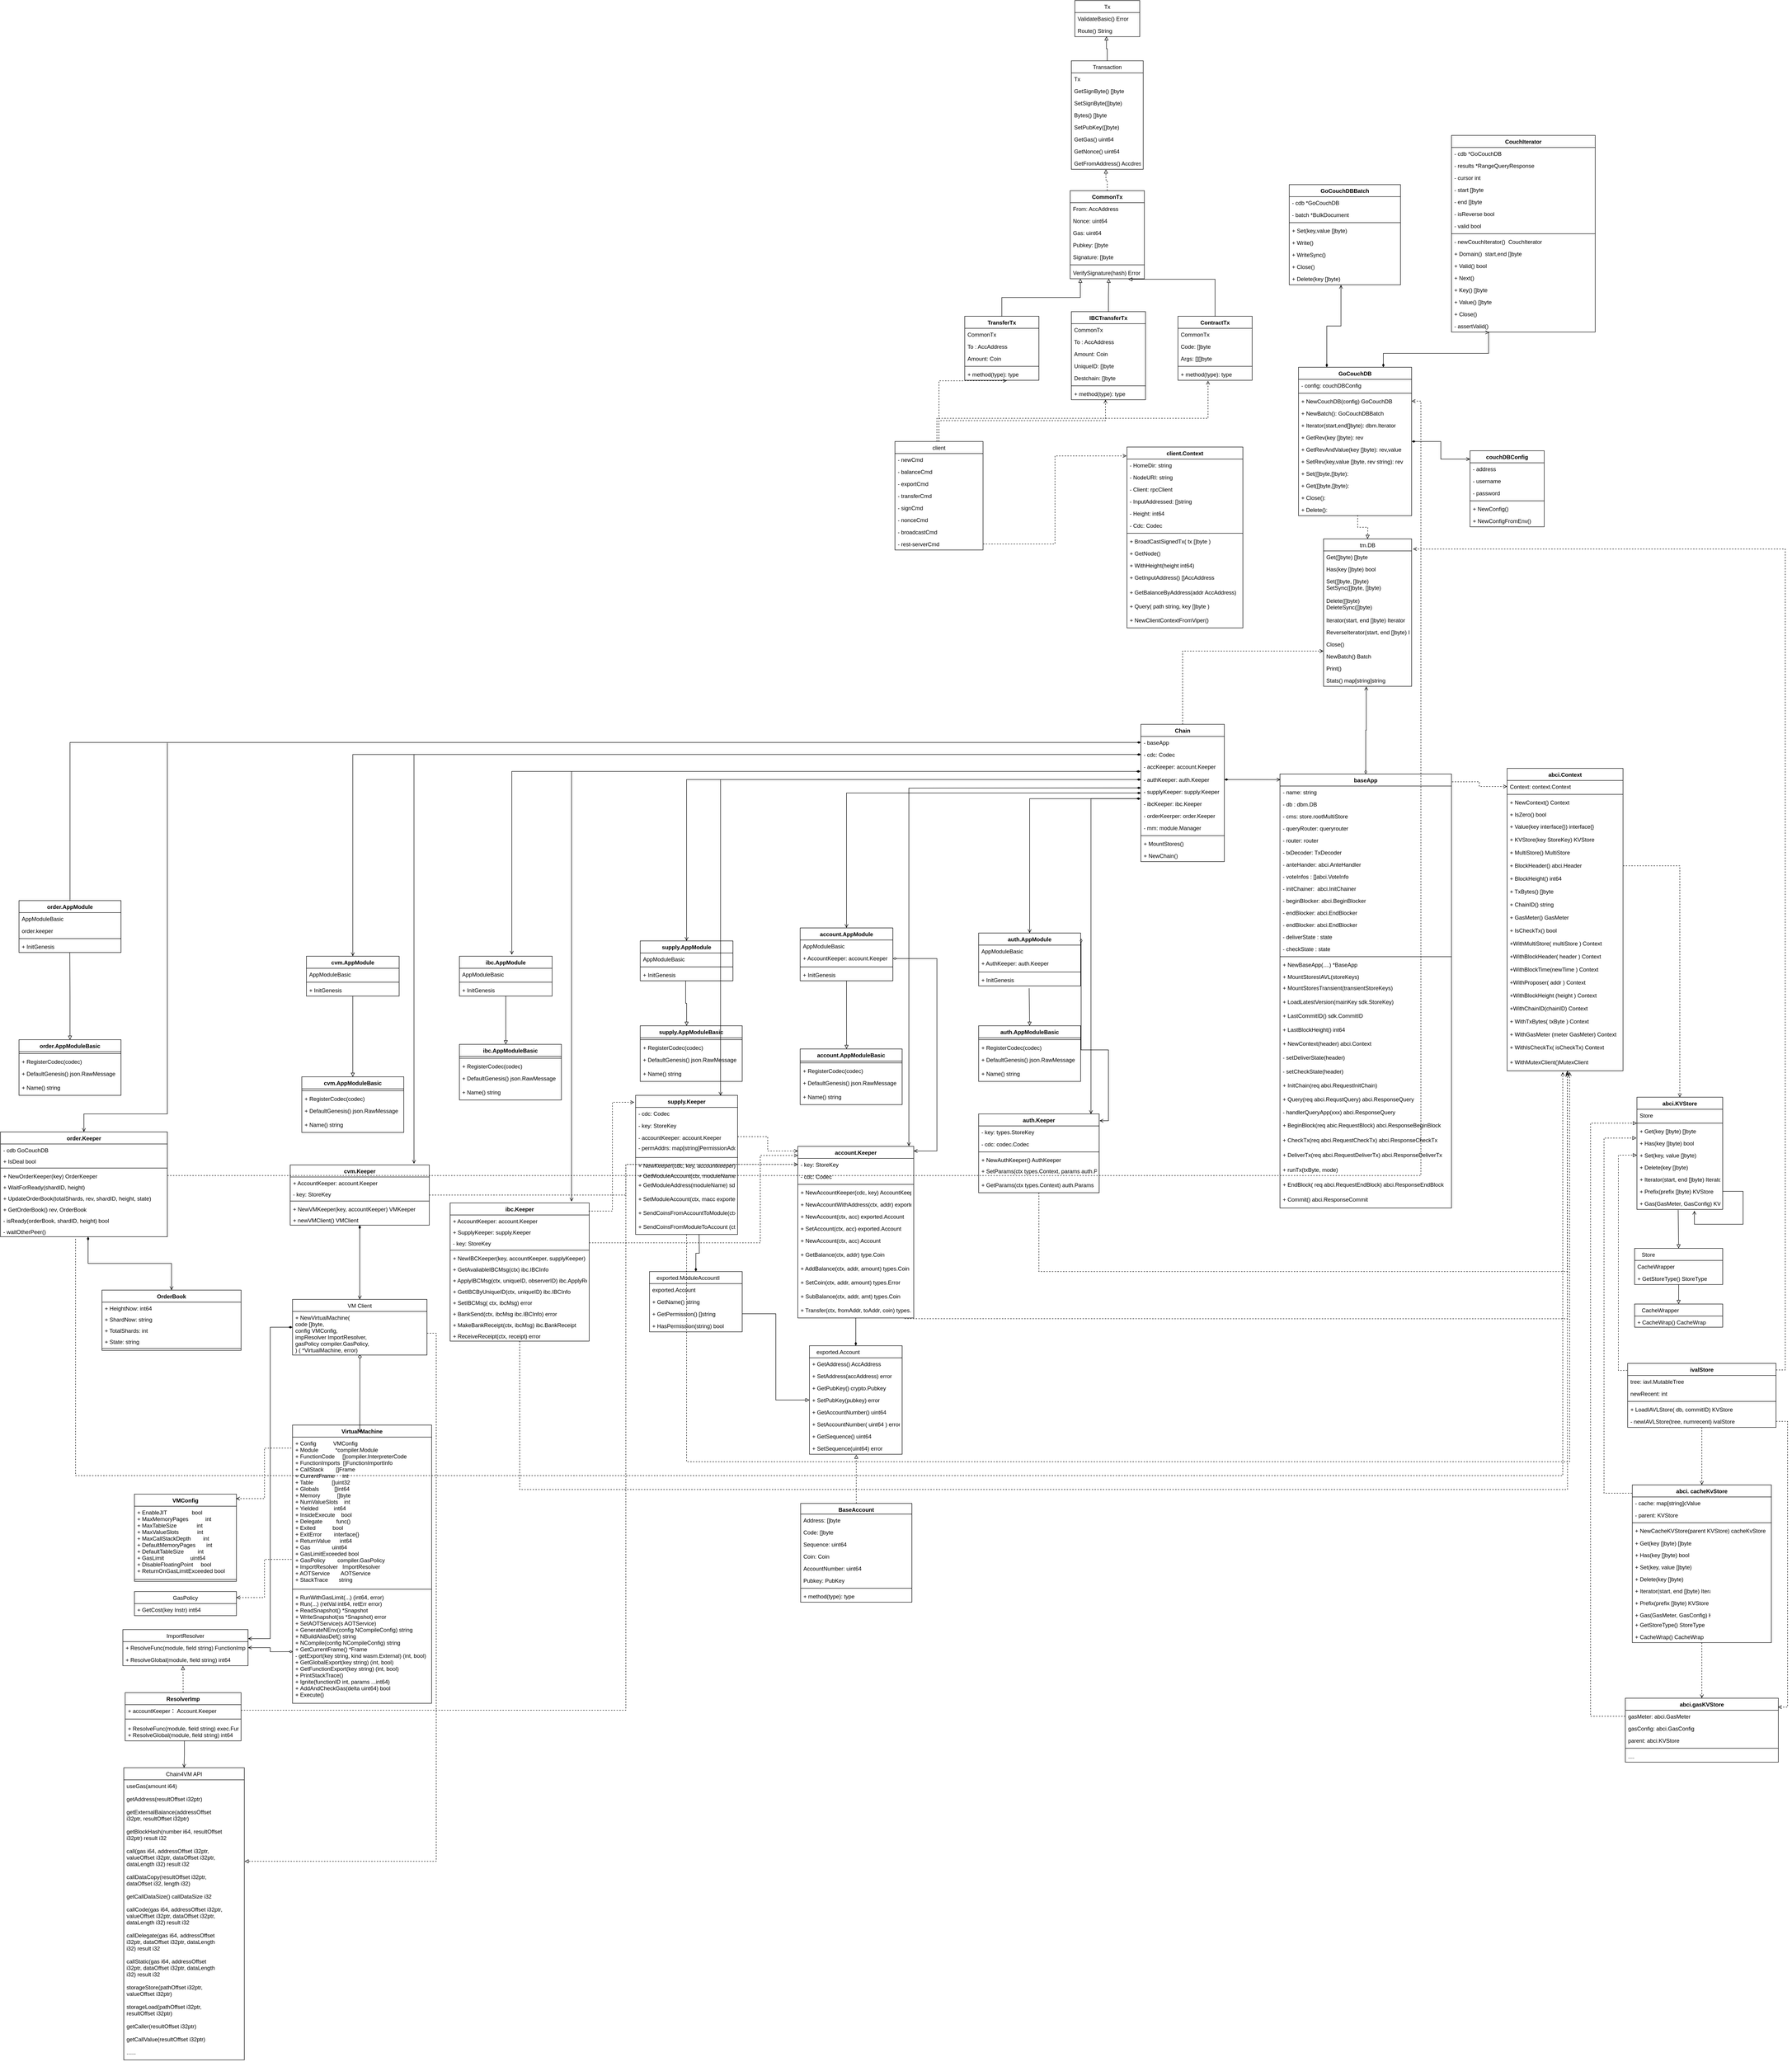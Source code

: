 <mxfile version="12.4.3" type="device" pages="2"><diagram name="类图" id="IDooHmWQ9JFruNFp_Ph8"><mxGraphModel dx="3586" dy="2814" grid="1" gridSize="10" guides="1" tooltips="1" connect="1" arrows="1" fold="1" page="1" pageScale="1" pageWidth="850" pageHeight="1100" math="0" shadow="0"><root><mxCell id="p9l11g2gzXI7xPCVLie9-0"/><mxCell id="p9l11g2gzXI7xPCVLie9-1" parent="p9l11g2gzXI7xPCVLie9-0"/><mxCell id="zMpApHZZZQXwIT07txEx-53" style="edgeStyle=orthogonalEdgeStyle;rounded=0;orthogonalLoop=1;jettySize=auto;html=1;entryX=0.46;entryY=0.989;entryDx=0;entryDy=0;entryPerimeter=0;dashed=1;startFill=0;endArrow=open;endFill=0;" parent="p9l11g2gzXI7xPCVLie9-1" source="p9l11g2gzXI7xPCVLie9-2" target="zMpApHZZZQXwIT07txEx-41" edge="1"><mxGeometry relative="1" as="geometry"/></mxCell><mxCell id="zMpApHZZZQXwIT07txEx-54" style="edgeStyle=orthogonalEdgeStyle;rounded=0;orthogonalLoop=1;jettySize=auto;html=1;entryX=0.405;entryY=1.043;entryDx=0;entryDy=0;entryPerimeter=0;dashed=1;startFill=0;endArrow=open;endFill=0;" parent="p9l11g2gzXI7xPCVLie9-1" source="p9l11g2gzXI7xPCVLie9-2" target="zMpApHZZZQXwIT07txEx-48" edge="1"><mxGeometry relative="1" as="geometry"><Array as="points"><mxPoint x="-430" y="-200"/><mxPoint x="155" y="-200"/></Array></mxGeometry></mxCell><mxCell id="p9l11g2gzXI7xPCVLie9-2" value="client" style="swimlane;fontStyle=0;childLayout=stackLayout;horizontal=1;startSize=26;fillColor=none;horizontalStack=0;resizeParent=1;resizeParentMax=0;resizeLast=0;collapsible=1;marginBottom=0;" parent="p9l11g2gzXI7xPCVLie9-1" vertex="1"><mxGeometry x="-520.53" y="-150" width="190" height="234" as="geometry"/></mxCell><mxCell id="p9l11g2gzXI7xPCVLie9-3" value="- newCmd&#10;" style="text;strokeColor=none;fillColor=none;align=left;verticalAlign=top;spacingLeft=4;spacingRight=4;overflow=hidden;rotatable=0;points=[[0,0.5],[1,0.5]];portConstraint=eastwest;" parent="p9l11g2gzXI7xPCVLie9-2" vertex="1"><mxGeometry y="26" width="190" height="26" as="geometry"/></mxCell><mxCell id="p9l11g2gzXI7xPCVLie9-4" value="- balanceCmd" style="text;strokeColor=none;fillColor=none;align=left;verticalAlign=top;spacingLeft=4;spacingRight=4;overflow=hidden;rotatable=0;points=[[0,0.5],[1,0.5]];portConstraint=eastwest;" parent="p9l11g2gzXI7xPCVLie9-2" vertex="1"><mxGeometry y="52" width="190" height="26" as="geometry"/></mxCell><mxCell id="p9l11g2gzXI7xPCVLie9-5" value="- exportCmd" style="text;strokeColor=none;fillColor=none;align=left;verticalAlign=top;spacingLeft=4;spacingRight=4;overflow=hidden;rotatable=0;points=[[0,0.5],[1,0.5]];portConstraint=eastwest;" parent="p9l11g2gzXI7xPCVLie9-2" vertex="1"><mxGeometry y="78" width="190" height="26" as="geometry"/></mxCell><mxCell id="p9l11g2gzXI7xPCVLie9-6" value="- transferCmd" style="text;strokeColor=none;fillColor=none;align=left;verticalAlign=top;spacingLeft=4;spacingRight=4;overflow=hidden;rotatable=0;points=[[0,0.5],[1,0.5]];portConstraint=eastwest;" parent="p9l11g2gzXI7xPCVLie9-2" vertex="1"><mxGeometry y="104" width="190" height="26" as="geometry"/></mxCell><mxCell id="p9l11g2gzXI7xPCVLie9-7" value="- signCmd" style="text;strokeColor=none;fillColor=none;align=left;verticalAlign=top;spacingLeft=4;spacingRight=4;overflow=hidden;rotatable=0;points=[[0,0.5],[1,0.5]];portConstraint=eastwest;" parent="p9l11g2gzXI7xPCVLie9-2" vertex="1"><mxGeometry y="130" width="190" height="26" as="geometry"/></mxCell><mxCell id="p9l11g2gzXI7xPCVLie9-8" value="- nonceCmd" style="text;strokeColor=none;fillColor=none;align=left;verticalAlign=top;spacingLeft=4;spacingRight=4;overflow=hidden;rotatable=0;points=[[0,0.5],[1,0.5]];portConstraint=eastwest;" parent="p9l11g2gzXI7xPCVLie9-2" vertex="1"><mxGeometry y="156" width="190" height="26" as="geometry"/></mxCell><mxCell id="p9l11g2gzXI7xPCVLie9-9" value="- broadcastCmd" style="text;strokeColor=none;fillColor=none;align=left;verticalAlign=top;spacingLeft=4;spacingRight=4;overflow=hidden;rotatable=0;points=[[0,0.5],[1,0.5]];portConstraint=eastwest;" parent="p9l11g2gzXI7xPCVLie9-2" vertex="1"><mxGeometry y="182" width="190" height="26" as="geometry"/></mxCell><mxCell id="p9l11g2gzXI7xPCVLie9-10" value="- rest-serverCmd" style="text;strokeColor=none;fillColor=none;align=left;verticalAlign=top;spacingLeft=4;spacingRight=4;overflow=hidden;rotatable=0;points=[[0,0.5],[1,0.5]];portConstraint=eastwest;" parent="p9l11g2gzXI7xPCVLie9-2" vertex="1"><mxGeometry y="208" width="190" height="26" as="geometry"/></mxCell><mxCell id="p9l11g2gzXI7xPCVLie9-11" value="client.Context" style="swimlane;fontStyle=1;align=center;verticalAlign=top;childLayout=stackLayout;horizontal=1;startSize=26;horizontalStack=0;resizeParent=1;resizeParentMax=0;resizeLast=0;collapsible=1;marginBottom=0;" parent="p9l11g2gzXI7xPCVLie9-1" vertex="1"><mxGeometry x="-20" y="-138" width="250" height="390" as="geometry"/></mxCell><mxCell id="p9l11g2gzXI7xPCVLie9-12" value="- HomeDir: string " style="text;strokeColor=none;fillColor=none;align=left;verticalAlign=top;spacingLeft=4;spacingRight=4;overflow=hidden;rotatable=0;points=[[0,0.5],[1,0.5]];portConstraint=eastwest;" parent="p9l11g2gzXI7xPCVLie9-11" vertex="1"><mxGeometry y="26" width="250" height="26" as="geometry"/></mxCell><mxCell id="p9l11g2gzXI7xPCVLie9-13" value="- NodeURI: string" style="text;strokeColor=none;fillColor=none;align=left;verticalAlign=top;spacingLeft=4;spacingRight=4;overflow=hidden;rotatable=0;points=[[0,0.5],[1,0.5]];portConstraint=eastwest;" parent="p9l11g2gzXI7xPCVLie9-11" vertex="1"><mxGeometry y="52" width="250" height="26" as="geometry"/></mxCell><mxCell id="p9l11g2gzXI7xPCVLie9-14" value="- Client: rpcClient" style="text;strokeColor=none;fillColor=none;align=left;verticalAlign=top;spacingLeft=4;spacingRight=4;overflow=hidden;rotatable=0;points=[[0,0.5],[1,0.5]];portConstraint=eastwest;" parent="p9l11g2gzXI7xPCVLie9-11" vertex="1"><mxGeometry y="78" width="250" height="26" as="geometry"/></mxCell><mxCell id="p9l11g2gzXI7xPCVLie9-15" value="- InputAddressed: []string " style="text;strokeColor=none;fillColor=none;align=left;verticalAlign=top;spacingLeft=4;spacingRight=4;overflow=hidden;rotatable=0;points=[[0,0.5],[1,0.5]];portConstraint=eastwest;" parent="p9l11g2gzXI7xPCVLie9-11" vertex="1"><mxGeometry y="104" width="250" height="26" as="geometry"/></mxCell><mxCell id="p9l11g2gzXI7xPCVLie9-16" value="- Height: int64" style="text;strokeColor=none;fillColor=none;align=left;verticalAlign=top;spacingLeft=4;spacingRight=4;overflow=hidden;rotatable=0;points=[[0,0.5],[1,0.5]];portConstraint=eastwest;" parent="p9l11g2gzXI7xPCVLie9-11" vertex="1"><mxGeometry y="130" width="250" height="26" as="geometry"/></mxCell><mxCell id="p9l11g2gzXI7xPCVLie9-17" value="- Cdc: Codec" style="text;strokeColor=none;fillColor=none;align=left;verticalAlign=top;spacingLeft=4;spacingRight=4;overflow=hidden;rotatable=0;points=[[0,0.5],[1,0.5]];portConstraint=eastwest;" parent="p9l11g2gzXI7xPCVLie9-11" vertex="1"><mxGeometry y="156" width="250" height="26" as="geometry"/></mxCell><mxCell id="p9l11g2gzXI7xPCVLie9-18" value="" style="line;strokeWidth=1;fillColor=none;align=left;verticalAlign=middle;spacingTop=-1;spacingLeft=3;spacingRight=3;rotatable=0;labelPosition=right;points=[];portConstraint=eastwest;" parent="p9l11g2gzXI7xPCVLie9-11" vertex="1"><mxGeometry y="182" width="250" height="8" as="geometry"/></mxCell><mxCell id="p9l11g2gzXI7xPCVLie9-19" value="+ BroadCastSignedTx( tx []byte )" style="text;strokeColor=none;fillColor=none;align=left;verticalAlign=top;spacingLeft=4;spacingRight=4;overflow=hidden;rotatable=0;points=[[0,0.5],[1,0.5]];portConstraint=eastwest;" parent="p9l11g2gzXI7xPCVLie9-11" vertex="1"><mxGeometry y="190" width="250" height="26" as="geometry"/></mxCell><mxCell id="p9l11g2gzXI7xPCVLie9-20" value="+ GetNode()" style="text;strokeColor=none;fillColor=none;align=left;verticalAlign=top;spacingLeft=4;spacingRight=4;overflow=hidden;rotatable=0;points=[[0,0.5],[1,0.5]];portConstraint=eastwest;" parent="p9l11g2gzXI7xPCVLie9-11" vertex="1"><mxGeometry y="216" width="250" height="26" as="geometry"/></mxCell><mxCell id="p9l11g2gzXI7xPCVLie9-21" value="+ WithHeight(height int64)" style="text;strokeColor=none;fillColor=none;align=left;verticalAlign=top;spacingLeft=4;spacingRight=4;overflow=hidden;rotatable=0;points=[[0,0.5],[1,0.5]];portConstraint=eastwest;" parent="p9l11g2gzXI7xPCVLie9-11" vertex="1"><mxGeometry y="242" width="250" height="26" as="geometry"/></mxCell><mxCell id="p9l11g2gzXI7xPCVLie9-22" value="+ GetInputAddress() []AccAddress" style="text;strokeColor=none;fillColor=none;align=left;verticalAlign=top;spacingLeft=4;spacingRight=4;overflow=hidden;rotatable=0;points=[[0,0.5],[1,0.5]];portConstraint=eastwest;" parent="p9l11g2gzXI7xPCVLie9-11" vertex="1"><mxGeometry y="268" width="250" height="32" as="geometry"/></mxCell><mxCell id="p9l11g2gzXI7xPCVLie9-23" value="+ GetBalanceByAddress(addr AccAddress)" style="text;strokeColor=none;fillColor=none;align=left;verticalAlign=top;spacingLeft=4;spacingRight=4;overflow=hidden;rotatable=0;points=[[0,0.5],[1,0.5]];portConstraint=eastwest;" parent="p9l11g2gzXI7xPCVLie9-11" vertex="1"><mxGeometry y="300" width="250" height="30" as="geometry"/></mxCell><mxCell id="p9l11g2gzXI7xPCVLie9-24" value="+ Query( path string, key []byte )" style="text;strokeColor=none;fillColor=none;align=left;verticalAlign=top;spacingLeft=4;spacingRight=4;overflow=hidden;rotatable=0;points=[[0,0.5],[1,0.5]];portConstraint=eastwest;" parent="p9l11g2gzXI7xPCVLie9-11" vertex="1"><mxGeometry y="330" width="250" height="30" as="geometry"/></mxCell><mxCell id="p9l11g2gzXI7xPCVLie9-25" value="+ NewClientContextFromViper()" style="text;strokeColor=none;fillColor=none;align=left;verticalAlign=top;spacingLeft=4;spacingRight=4;overflow=hidden;rotatable=0;points=[[0,0.5],[1,0.5]];portConstraint=eastwest;" parent="p9l11g2gzXI7xPCVLie9-11" vertex="1"><mxGeometry y="360" width="250" height="30" as="geometry"/></mxCell><mxCell id="p9l11g2gzXI7xPCVLie9-26" style="edgeStyle=orthogonalEdgeStyle;rounded=0;orthogonalLoop=1;jettySize=auto;html=1;endArrow=open;endFill=0;startArrow=diamondThin;startFill=1;entryX=0.003;entryY=0.013;entryDx=0;entryDy=0;exitX=1;exitY=0.5;exitDx=0;exitDy=0;entryPerimeter=0;" parent="p9l11g2gzXI7xPCVLie9-1" source="p9l11g2gzXI7xPCVLie9-37" target="p9l11g2gzXI7xPCVLie9-43" edge="1"><mxGeometry relative="1" as="geometry"><mxPoint x="71" y="732" as="sourcePoint"/><mxPoint x="304" y="758" as="targetPoint"/></mxGeometry></mxCell><mxCell id="p9l11g2gzXI7xPCVLie9-27" style="edgeStyle=orthogonalEdgeStyle;rounded=0;orthogonalLoop=1;jettySize=auto;html=1;startArrow=diamondThin;startFill=1;endArrow=open;endFill=0;entryX=0.958;entryY=-0.001;entryDx=0;entryDy=0;entryPerimeter=0;" parent="p9l11g2gzXI7xPCVLie9-1" target="p9l11g2gzXI7xPCVLie9-118" edge="1"><mxGeometry relative="1" as="geometry"><mxPoint x="-180" y="1370" as="targetPoint"/><mxPoint x="10" y="597" as="sourcePoint"/></mxGeometry></mxCell><mxCell id="p9l11g2gzXI7xPCVLie9-28" style="edgeStyle=orthogonalEdgeStyle;rounded=0;orthogonalLoop=1;jettySize=auto;html=1;entryX=0.5;entryY=0;entryDx=0;entryDy=0;startArrow=diamondThin;startFill=1;endArrow=open;endFill=0;" parent="p9l11g2gzXI7xPCVLie9-1" source="p9l11g2gzXI7xPCVLie9-33" target="p9l11g2gzXI7xPCVLie9-133" edge="1"><mxGeometry relative="1" as="geometry"/></mxCell><mxCell id="p9l11g2gzXI7xPCVLie9-29" style="edgeStyle=orthogonalEdgeStyle;rounded=0;orthogonalLoop=1;jettySize=auto;html=1;startArrow=diamondThin;startFill=1;endArrow=open;endFill=0;exitX=-0.003;exitY=0.088;exitDx=0;exitDy=0;exitPerimeter=0;" parent="p9l11g2gzXI7xPCVLie9-1" source="p9l11g2gzXI7xPCVLie9-40" target="p9l11g2gzXI7xPCVLie9-156" edge="1"><mxGeometry relative="1" as="geometry"/></mxCell><mxCell id="p9l11g2gzXI7xPCVLie9-30" style="edgeStyle=orthogonalEdgeStyle;rounded=0;orthogonalLoop=1;jettySize=auto;html=1;entryX=0.833;entryY=0.003;entryDx=0;entryDy=0;entryPerimeter=0;startArrow=diamondThin;startFill=1;endArrow=open;endFill=0;exitX=0;exitY=0.5;exitDx=0;exitDy=0;" parent="p9l11g2gzXI7xPCVLie9-1" source="p9l11g2gzXI7xPCVLie9-37" target="p9l11g2gzXI7xPCVLie9-187" edge="1"><mxGeometry relative="1" as="geometry"/></mxCell><mxCell id="p9l11g2gzXI7xPCVLie9-31" style="edgeStyle=orthogonalEdgeStyle;rounded=0;orthogonalLoop=1;jettySize=auto;html=1;entryX=0.5;entryY=0;entryDx=0;entryDy=0;startArrow=diamondThin;startFill=1;endArrow=open;endFill=0;exitX=0;exitY=0.5;exitDx=0;exitDy=0;" parent="p9l11g2gzXI7xPCVLie9-1" source="p9l11g2gzXI7xPCVLie9-37" target="p9l11g2gzXI7xPCVLie9-204" edge="1"><mxGeometry relative="1" as="geometry"/></mxCell><mxCell id="436rAKbhoY9PwaoYjlMy-2" style="edgeStyle=orthogonalEdgeStyle;rounded=0;orthogonalLoop=1;jettySize=auto;html=1;entryX=-0.002;entryY=0.077;entryDx=0;entryDy=0;entryPerimeter=0;endArrow=open;endFill=0;dashed=1;" parent="p9l11g2gzXI7xPCVLie9-1" source="p9l11g2gzXI7xPCVLie9-33" target="0xDRa-a8VnqnM_wbz-57-13" edge="1"><mxGeometry relative="1" as="geometry"/></mxCell><mxCell id="436rAKbhoY9PwaoYjlMy-7" style="edgeStyle=orthogonalEdgeStyle;rounded=0;orthogonalLoop=1;jettySize=auto;html=1;startArrow=diamondThin;startFill=1;endArrow=open;endFill=0;entryX=0.932;entryY=0.002;entryDx=0;entryDy=0;entryPerimeter=0;" parent="p9l11g2gzXI7xPCVLie9-1" target="p9l11g2gzXI7xPCVLie9-143" edge="1"><mxGeometry relative="1" as="geometry"><mxPoint x="9" y="620" as="sourcePoint"/><mxPoint x="-80" y="1370" as="targetPoint"/><Array as="points"><mxPoint x="9" y="620"/><mxPoint x="-98" y="620"/></Array></mxGeometry></mxCell><mxCell id="436rAKbhoY9PwaoYjlMy-21" style="edgeStyle=orthogonalEdgeStyle;rounded=0;orthogonalLoop=1;jettySize=auto;html=1;entryX=0.565;entryY=-0.038;entryDx=0;entryDy=0;entryPerimeter=0;startArrow=diamondThin;startFill=1;endArrow=open;endFill=0;exitX=-0.009;exitY=-0.174;exitDx=0;exitDy=0;exitPerimeter=0;" parent="p9l11g2gzXI7xPCVLie9-1" source="p9l11g2gzXI7xPCVLie9-37" target="436rAKbhoY9PwaoYjlMy-12" edge="1"><mxGeometry relative="1" as="geometry"/></mxCell><mxCell id="436rAKbhoY9PwaoYjlMy-22" style="edgeStyle=orthogonalEdgeStyle;rounded=0;orthogonalLoop=1;jettySize=auto;html=1;entryX=0.873;entryY=-0.01;entryDx=0;entryDy=0;entryPerimeter=0;startArrow=diamondThin;startFill=1;endArrow=open;endFill=0;exitX=-0.003;exitY=-0.174;exitDx=0;exitDy=0;exitPerimeter=0;" parent="p9l11g2gzXI7xPCVLie9-1" source="p9l11g2gzXI7xPCVLie9-37" target="p9l11g2gzXI7xPCVLie9-161" edge="1"><mxGeometry relative="1" as="geometry"/></mxCell><mxCell id="p9l11g2gzXI7xPCVLie9-33" value="Chain" style="swimlane;fontStyle=1;align=center;verticalAlign=top;childLayout=stackLayout;horizontal=1;startSize=26;horizontalStack=0;resizeParent=1;resizeParentMax=0;resizeLast=0;collapsible=1;marginBottom=0;fillColor=none;gradientColor=none;" parent="p9l11g2gzXI7xPCVLie9-1" vertex="1"><mxGeometry x="10" y="460" width="180" height="296" as="geometry"/></mxCell><mxCell id="p9l11g2gzXI7xPCVLie9-34" value="- baseApp" style="text;strokeColor=none;fillColor=none;align=left;verticalAlign=top;spacingLeft=4;spacingRight=4;overflow=hidden;rotatable=0;points=[[0,0.5],[1,0.5]];portConstraint=eastwest;" parent="p9l11g2gzXI7xPCVLie9-33" vertex="1"><mxGeometry y="26" width="180" height="26" as="geometry"/></mxCell><mxCell id="p9l11g2gzXI7xPCVLie9-36" value="- cdc: Codec" style="text;strokeColor=none;fillColor=none;align=left;verticalAlign=top;spacingLeft=4;spacingRight=4;overflow=hidden;rotatable=0;points=[[0,0.5],[1,0.5]];portConstraint=eastwest;" parent="p9l11g2gzXI7xPCVLie9-33" vertex="1"><mxGeometry y="52" width="180" height="26" as="geometry"/></mxCell><mxCell id="p9l11g2gzXI7xPCVLie9-38" value="- accKeeper: account.Keeper" style="text;strokeColor=none;fillColor=none;align=left;verticalAlign=top;spacingLeft=4;spacingRight=4;overflow=hidden;rotatable=0;points=[[0,0.5],[1,0.5]];portConstraint=eastwest;" parent="p9l11g2gzXI7xPCVLie9-33" vertex="1"><mxGeometry y="78" width="180" height="28" as="geometry"/></mxCell><mxCell id="p9l11g2gzXI7xPCVLie9-37" value="- authKeeper: auth.Keeper" style="text;strokeColor=none;fillColor=none;align=left;verticalAlign=top;spacingLeft=4;spacingRight=4;overflow=hidden;rotatable=0;points=[[0,0.5],[1,0.5]];portConstraint=eastwest;" parent="p9l11g2gzXI7xPCVLie9-33" vertex="1"><mxGeometry y="106" width="180" height="26" as="geometry"/></mxCell><mxCell id="p9l11g2gzXI7xPCVLie9-39" value="- supplyKeeper: supply.Keeper" style="text;strokeColor=none;fillColor=none;align=left;verticalAlign=top;spacingLeft=4;spacingRight=4;overflow=hidden;rotatable=0;points=[[0,0.5],[1,0.5]];portConstraint=eastwest;" parent="p9l11g2gzXI7xPCVLie9-33" vertex="1"><mxGeometry y="132" width="180" height="26" as="geometry"/></mxCell><mxCell id="p9l11g2gzXI7xPCVLie9-40" value="- ibcKeeper: ibc.Keeper" style="text;strokeColor=none;fillColor=none;align=left;verticalAlign=top;spacingLeft=4;spacingRight=4;overflow=hidden;rotatable=0;points=[[0,0.5],[1,0.5]];portConstraint=eastwest;" parent="p9l11g2gzXI7xPCVLie9-33" vertex="1"><mxGeometry y="158" width="180" height="26" as="geometry"/></mxCell><mxCell id="slbBfGuzlALABcPXm5RY-0" value="- orderKeerper: order.Keeper" style="text;strokeColor=none;fillColor=none;align=left;verticalAlign=top;spacingLeft=4;spacingRight=4;overflow=hidden;rotatable=0;points=[[0,0.5],[1,0.5]];portConstraint=eastwest;" vertex="1" parent="p9l11g2gzXI7xPCVLie9-33"><mxGeometry y="184" width="180" height="26" as="geometry"/></mxCell><mxCell id="p9l11g2gzXI7xPCVLie9-41" value="- mm: module.Manager" style="text;strokeColor=none;fillColor=none;align=left;verticalAlign=top;spacingLeft=4;spacingRight=4;overflow=hidden;rotatable=0;points=[[0,0.5],[1,0.5]];portConstraint=eastwest;" parent="p9l11g2gzXI7xPCVLie9-33" vertex="1"><mxGeometry y="210" width="180" height="26" as="geometry"/></mxCell><mxCell id="p9l11g2gzXI7xPCVLie9-35" value="" style="line;strokeWidth=1;fillColor=none;align=left;verticalAlign=middle;spacingTop=-1;spacingLeft=3;spacingRight=3;rotatable=0;labelPosition=right;points=[];portConstraint=eastwest;" parent="p9l11g2gzXI7xPCVLie9-33" vertex="1"><mxGeometry y="236" width="180" height="8" as="geometry"/></mxCell><mxCell id="436rAKbhoY9PwaoYjlMy-9" value="+ MountStores()" style="text;strokeColor=none;fillColor=none;align=left;verticalAlign=top;spacingLeft=4;spacingRight=4;overflow=hidden;rotatable=0;points=[[0,0.5],[1,0.5]];portConstraint=eastwest;" parent="p9l11g2gzXI7xPCVLie9-33" vertex="1"><mxGeometry y="244" width="180" height="26" as="geometry"/></mxCell><mxCell id="436rAKbhoY9PwaoYjlMy-10" value="+ NewChain()" style="text;strokeColor=none;fillColor=none;align=left;verticalAlign=top;spacingLeft=4;spacingRight=4;overflow=hidden;rotatable=0;points=[[0,0.5],[1,0.5]];portConstraint=eastwest;" parent="p9l11g2gzXI7xPCVLie9-33" vertex="1"><mxGeometry y="270" width="180" height="26" as="geometry"/></mxCell><mxCell id="436rAKbhoY9PwaoYjlMy-3" style="edgeStyle=orthogonalEdgeStyle;rounded=0;orthogonalLoop=1;jettySize=auto;html=1;endArrow=open;endFill=0;startArrow=diamondThin;startFill=0;entryX=0.485;entryY=1.02;entryDx=0;entryDy=0;entryPerimeter=0;" parent="p9l11g2gzXI7xPCVLie9-1" source="p9l11g2gzXI7xPCVLie9-43" target="0xDRa-a8VnqnM_wbz-57-15" edge="1"><mxGeometry relative="1" as="geometry"/></mxCell><mxCell id="p9l11g2gzXI7xPCVLie9-43" value="baseApp" style="swimlane;fontStyle=1;align=center;verticalAlign=top;childLayout=stackLayout;horizontal=1;startSize=26;horizontalStack=0;resizeParent=1;resizeParentMax=0;resizeLast=0;collapsible=1;marginBottom=0;fillColor=none;gradientColor=none;" parent="p9l11g2gzXI7xPCVLie9-1" vertex="1"><mxGeometry x="310" y="567" width="370" height="936" as="geometry"><mxRectangle x="320" y="290" width="80" height="26" as="alternateBounds"/></mxGeometry></mxCell><mxCell id="p9l11g2gzXI7xPCVLie9-44" value="- name: string" style="text;strokeColor=none;fillColor=none;align=left;verticalAlign=top;spacingLeft=4;spacingRight=4;overflow=hidden;rotatable=0;points=[[0,0.5],[1,0.5]];portConstraint=eastwest;" parent="p9l11g2gzXI7xPCVLie9-43" vertex="1"><mxGeometry y="26" width="370" height="26" as="geometry"/></mxCell><mxCell id="p9l11g2gzXI7xPCVLie9-45" value="- db : dbm.DB" style="text;strokeColor=none;fillColor=none;align=left;verticalAlign=top;spacingLeft=4;spacingRight=4;overflow=hidden;rotatable=0;points=[[0,0.5],[1,0.5]];portConstraint=eastwest;" parent="p9l11g2gzXI7xPCVLie9-43" vertex="1"><mxGeometry y="52" width="370" height="26" as="geometry"/></mxCell><mxCell id="p9l11g2gzXI7xPCVLie9-46" value="- cms: store.rootMultiStore" style="text;strokeColor=none;fillColor=none;align=left;verticalAlign=top;spacingLeft=4;spacingRight=4;overflow=hidden;rotatable=0;points=[[0,0.5],[1,0.5]];portConstraint=eastwest;" parent="p9l11g2gzXI7xPCVLie9-43" vertex="1"><mxGeometry y="78" width="370" height="26" as="geometry"/></mxCell><mxCell id="p9l11g2gzXI7xPCVLie9-47" value="- queryRouter: queryrouter" style="text;strokeColor=none;fillColor=none;align=left;verticalAlign=top;spacingLeft=4;spacingRight=4;overflow=hidden;rotatable=0;points=[[0,0.5],[1,0.5]];portConstraint=eastwest;" parent="p9l11g2gzXI7xPCVLie9-43" vertex="1"><mxGeometry y="104" width="370" height="26" as="geometry"/></mxCell><mxCell id="p9l11g2gzXI7xPCVLie9-48" value="- router: router" style="text;strokeColor=none;fillColor=none;align=left;verticalAlign=top;spacingLeft=4;spacingRight=4;overflow=hidden;rotatable=0;points=[[0,0.5],[1,0.5]];portConstraint=eastwest;" parent="p9l11g2gzXI7xPCVLie9-43" vertex="1"><mxGeometry y="130" width="370" height="26" as="geometry"/></mxCell><mxCell id="p9l11g2gzXI7xPCVLie9-49" value="- txDecoder: TxDecoder" style="text;strokeColor=none;fillColor=none;align=left;verticalAlign=top;spacingLeft=4;spacingRight=4;overflow=hidden;rotatable=0;points=[[0,0.5],[1,0.5]];portConstraint=eastwest;" parent="p9l11g2gzXI7xPCVLie9-43" vertex="1"><mxGeometry y="156" width="370" height="26" as="geometry"/></mxCell><mxCell id="p9l11g2gzXI7xPCVLie9-50" value="- anteHander: abci.AnteHandler" style="text;strokeColor=none;fillColor=none;align=left;verticalAlign=top;spacingLeft=4;spacingRight=4;overflow=hidden;rotatable=0;points=[[0,0.5],[1,0.5]];portConstraint=eastwest;" parent="p9l11g2gzXI7xPCVLie9-43" vertex="1"><mxGeometry y="182" width="370" height="26" as="geometry"/></mxCell><mxCell id="p9l11g2gzXI7xPCVLie9-51" value="- voteInfos : []abci.VoteInfo" style="text;strokeColor=none;fillColor=none;align=left;verticalAlign=top;spacingLeft=4;spacingRight=4;overflow=hidden;rotatable=0;points=[[0,0.5],[1,0.5]];portConstraint=eastwest;" parent="p9l11g2gzXI7xPCVLie9-43" vertex="1"><mxGeometry y="208" width="370" height="26" as="geometry"/></mxCell><mxCell id="p9l11g2gzXI7xPCVLie9-52" value="- initChainer:  abci.InitChainer" style="text;strokeColor=none;fillColor=none;align=left;verticalAlign=top;spacingLeft=4;spacingRight=4;overflow=hidden;rotatable=0;points=[[0,0.5],[1,0.5]];portConstraint=eastwest;" parent="p9l11g2gzXI7xPCVLie9-43" vertex="1"><mxGeometry y="234" width="370" height="26" as="geometry"/></mxCell><mxCell id="p9l11g2gzXI7xPCVLie9-53" value="- beginBlocker: abci.BeginBlocker" style="text;strokeColor=none;fillColor=none;align=left;verticalAlign=top;spacingLeft=4;spacingRight=4;overflow=hidden;rotatable=0;points=[[0,0.5],[1,0.5]];portConstraint=eastwest;" parent="p9l11g2gzXI7xPCVLie9-43" vertex="1"><mxGeometry y="260" width="370" height="26" as="geometry"/></mxCell><mxCell id="436rAKbhoY9PwaoYjlMy-8" value="- endBlocker: abci.EndBlocker" style="text;strokeColor=none;fillColor=none;align=left;verticalAlign=top;spacingLeft=4;spacingRight=4;overflow=hidden;rotatable=0;points=[[0,0.5],[1,0.5]];portConstraint=eastwest;" parent="p9l11g2gzXI7xPCVLie9-43" vertex="1"><mxGeometry y="286" width="370" height="26" as="geometry"/></mxCell><mxCell id="p9l11g2gzXI7xPCVLie9-54" value="- endBlocker: abci.EndBlocker" style="text;strokeColor=none;fillColor=none;align=left;verticalAlign=top;spacingLeft=4;spacingRight=4;overflow=hidden;rotatable=0;points=[[0,0.5],[1,0.5]];portConstraint=eastwest;" parent="p9l11g2gzXI7xPCVLie9-43" vertex="1"><mxGeometry y="312" width="370" height="26" as="geometry"/></mxCell><mxCell id="p9l11g2gzXI7xPCVLie9-55" value="- deliverState : state" style="text;strokeColor=none;fillColor=none;align=left;verticalAlign=top;spacingLeft=4;spacingRight=4;overflow=hidden;rotatable=0;points=[[0,0.5],[1,0.5]];portConstraint=eastwest;" parent="p9l11g2gzXI7xPCVLie9-43" vertex="1"><mxGeometry y="338" width="370" height="26" as="geometry"/></mxCell><mxCell id="p9l11g2gzXI7xPCVLie9-56" value="- checkState : state" style="text;strokeColor=none;fillColor=none;align=left;verticalAlign=top;spacingLeft=4;spacingRight=4;overflow=hidden;rotatable=0;points=[[0,0.5],[1,0.5]];portConstraint=eastwest;" parent="p9l11g2gzXI7xPCVLie9-43" vertex="1"><mxGeometry y="364" width="370" height="26" as="geometry"/></mxCell><mxCell id="p9l11g2gzXI7xPCVLie9-57" value="" style="line;strokeWidth=1;fillColor=none;align=left;verticalAlign=middle;spacingTop=-1;spacingLeft=3;spacingRight=3;rotatable=0;labelPosition=right;points=[];portConstraint=eastwest;" parent="p9l11g2gzXI7xPCVLie9-43" vertex="1"><mxGeometry y="390" width="370" height="8" as="geometry"/></mxCell><mxCell id="p9l11g2gzXI7xPCVLie9-58" value="+ NewBaseApp(....) *BaseApp" style="text;strokeColor=none;fillColor=none;align=left;verticalAlign=top;spacingLeft=4;spacingRight=4;overflow=hidden;rotatable=0;points=[[0,0.5],[1,0.5]];portConstraint=eastwest;" parent="p9l11g2gzXI7xPCVLie9-43" vertex="1"><mxGeometry y="398" width="370" height="26" as="geometry"/></mxCell><mxCell id="p9l11g2gzXI7xPCVLie9-59" value="+ MountStoresIAVL(storeKeys)" style="text;strokeColor=none;fillColor=none;align=left;verticalAlign=top;spacingLeft=4;spacingRight=4;overflow=hidden;rotatable=0;points=[[0,0.5],[1,0.5]];portConstraint=eastwest;" parent="p9l11g2gzXI7xPCVLie9-43" vertex="1"><mxGeometry y="424" width="370" height="24" as="geometry"/></mxCell><mxCell id="p9l11g2gzXI7xPCVLie9-60" value="+ MountStoresTransient(transientStoreKeys)" style="text;strokeColor=none;fillColor=none;align=left;verticalAlign=top;spacingLeft=4;spacingRight=4;overflow=hidden;rotatable=0;points=[[0,0.5],[1,0.5]];portConstraint=eastwest;" parent="p9l11g2gzXI7xPCVLie9-43" vertex="1"><mxGeometry y="448" width="370" height="30" as="geometry"/></mxCell><mxCell id="p9l11g2gzXI7xPCVLie9-61" value="+ LoadLatestVersion(mainKey sdk.StoreKey)" style="text;strokeColor=none;fillColor=none;align=left;verticalAlign=top;spacingLeft=4;spacingRight=4;overflow=hidden;rotatable=0;points=[[0,0.5],[1,0.5]];portConstraint=eastwest;" parent="p9l11g2gzXI7xPCVLie9-43" vertex="1"><mxGeometry y="478" width="370" height="30" as="geometry"/></mxCell><mxCell id="p9l11g2gzXI7xPCVLie9-62" value="+ LastCommitID() sdk.CommitID" style="text;strokeColor=none;fillColor=none;align=left;verticalAlign=top;spacingLeft=4;spacingRight=4;overflow=hidden;rotatable=0;points=[[0,0.5],[1,0.5]];portConstraint=eastwest;" parent="p9l11g2gzXI7xPCVLie9-43" vertex="1"><mxGeometry y="508" width="370" height="30" as="geometry"/></mxCell><mxCell id="p9l11g2gzXI7xPCVLie9-63" value="+ LastBlockHeight() int64" style="text;strokeColor=none;fillColor=none;align=left;verticalAlign=top;spacingLeft=4;spacingRight=4;overflow=hidden;rotatable=0;points=[[0,0.5],[1,0.5]];portConstraint=eastwest;" parent="p9l11g2gzXI7xPCVLie9-43" vertex="1"><mxGeometry y="538" width="370" height="30" as="geometry"/></mxCell><mxCell id="p9l11g2gzXI7xPCVLie9-64" value="+ NewContext(header) abci.Context" style="text;strokeColor=none;fillColor=none;align=left;verticalAlign=top;spacingLeft=4;spacingRight=4;overflow=hidden;rotatable=0;points=[[0,0.5],[1,0.5]];portConstraint=eastwest;" parent="p9l11g2gzXI7xPCVLie9-43" vertex="1"><mxGeometry y="568" width="370" height="30" as="geometry"/></mxCell><mxCell id="p9l11g2gzXI7xPCVLie9-65" value="- setDeliverState(header)" style="text;strokeColor=none;fillColor=none;align=left;verticalAlign=top;spacingLeft=4;spacingRight=4;overflow=hidden;rotatable=0;points=[[0,0.5],[1,0.5]];portConstraint=eastwest;" parent="p9l11g2gzXI7xPCVLie9-43" vertex="1"><mxGeometry y="598" width="370" height="30" as="geometry"/></mxCell><mxCell id="p9l11g2gzXI7xPCVLie9-66" value="- setCheckState(header)" style="text;strokeColor=none;fillColor=none;align=left;verticalAlign=top;spacingLeft=4;spacingRight=4;overflow=hidden;rotatable=0;points=[[0,0.5],[1,0.5]];portConstraint=eastwest;" parent="p9l11g2gzXI7xPCVLie9-43" vertex="1"><mxGeometry y="628" width="370" height="30" as="geometry"/></mxCell><mxCell id="p9l11g2gzXI7xPCVLie9-67" value="+ InitChain(req abci.RequestInitChain)" style="text;strokeColor=none;fillColor=none;align=left;verticalAlign=top;spacingLeft=4;spacingRight=4;overflow=hidden;rotatable=0;points=[[0,0.5],[1,0.5]];portConstraint=eastwest;" parent="p9l11g2gzXI7xPCVLie9-43" vertex="1"><mxGeometry y="658" width="370" height="30" as="geometry"/></mxCell><mxCell id="p9l11g2gzXI7xPCVLie9-68" value="+ Query(req abci.RequstQuery) abci.ResponseQuery" style="text;strokeColor=none;fillColor=none;align=left;verticalAlign=top;spacingLeft=4;spacingRight=4;overflow=hidden;rotatable=0;points=[[0,0.5],[1,0.5]];portConstraint=eastwest;" parent="p9l11g2gzXI7xPCVLie9-43" vertex="1"><mxGeometry y="688" width="370" height="28" as="geometry"/></mxCell><mxCell id="p9l11g2gzXI7xPCVLie9-69" value="- handlerQueryApp(xxx) abci.ResponseQuery" style="text;strokeColor=none;fillColor=none;align=left;verticalAlign=top;spacingLeft=4;spacingRight=4;overflow=hidden;rotatable=0;points=[[0,0.5],[1,0.5]];portConstraint=eastwest;" parent="p9l11g2gzXI7xPCVLie9-43" vertex="1"><mxGeometry y="716" width="370" height="28" as="geometry"/></mxCell><mxCell id="p9l11g2gzXI7xPCVLie9-70" value="+ BeginBlock(req abic.RequestBlock) abci.ResponseBeginBlock" style="text;strokeColor=none;fillColor=none;align=left;verticalAlign=top;spacingLeft=4;spacingRight=4;overflow=hidden;rotatable=0;points=[[0,0.5],[1,0.5]];portConstraint=eastwest;" parent="p9l11g2gzXI7xPCVLie9-43" vertex="1"><mxGeometry y="744" width="370" height="32" as="geometry"/></mxCell><mxCell id="p9l11g2gzXI7xPCVLie9-71" value="+ CheckTx(req abci.RequestCheckTx) abci.ResponseCheckTx" style="text;strokeColor=none;fillColor=none;align=left;verticalAlign=top;spacingLeft=4;spacingRight=4;overflow=hidden;rotatable=0;points=[[0,0.5],[1,0.5]];portConstraint=eastwest;" parent="p9l11g2gzXI7xPCVLie9-43" vertex="1"><mxGeometry y="776" width="370" height="32" as="geometry"/></mxCell><mxCell id="p9l11g2gzXI7xPCVLie9-72" value="+ DeliverTx(req abci.RequestDeliverTx) abci.ResponseDeliverTx" style="text;strokeColor=none;fillColor=none;align=left;verticalAlign=top;spacingLeft=4;spacingRight=4;overflow=hidden;rotatable=0;points=[[0,0.5],[1,0.5]];portConstraint=eastwest;" parent="p9l11g2gzXI7xPCVLie9-43" vertex="1"><mxGeometry y="808" width="370" height="32" as="geometry"/></mxCell><mxCell id="p9l11g2gzXI7xPCVLie9-73" value="+ runTx(txByte, mode)" style="text;strokeColor=none;fillColor=none;align=left;verticalAlign=top;spacingLeft=4;spacingRight=4;overflow=hidden;rotatable=0;points=[[0,0.5],[1,0.5]];portConstraint=eastwest;" parent="p9l11g2gzXI7xPCVLie9-43" vertex="1"><mxGeometry y="840" width="370" height="32" as="geometry"/></mxCell><mxCell id="p9l11g2gzXI7xPCVLie9-74" value="+ EndBlock( req abci.RequestEndBlock) abci.ResponseEndBlock" style="text;strokeColor=none;fillColor=none;align=left;verticalAlign=top;spacingLeft=4;spacingRight=4;overflow=hidden;rotatable=0;points=[[0,0.5],[1,0.5]];portConstraint=eastwest;" parent="p9l11g2gzXI7xPCVLie9-43" vertex="1"><mxGeometry y="872" width="370" height="32" as="geometry"/></mxCell><mxCell id="p9l11g2gzXI7xPCVLie9-75" value="+ Commit() abci.ResponseCommit" style="text;strokeColor=none;fillColor=none;align=left;verticalAlign=top;spacingLeft=4;spacingRight=4;overflow=hidden;rotatable=0;points=[[0,0.5],[1,0.5]];portConstraint=eastwest;" parent="p9l11g2gzXI7xPCVLie9-43" vertex="1"><mxGeometry y="904" width="370" height="32" as="geometry"/></mxCell><mxCell id="p9l11g2gzXI7xPCVLie9-76" value="abci.Context" style="swimlane;fontStyle=1;align=center;verticalAlign=top;childLayout=stackLayout;horizontal=1;startSize=26;horizontalStack=0;resizeParent=1;resizeParentMax=0;resizeLast=0;collapsible=1;marginBottom=0;fillColor=none;gradientColor=none;" parent="p9l11g2gzXI7xPCVLie9-1" vertex="1"><mxGeometry x="800" y="555" width="250" height="652" as="geometry"><mxRectangle x="790" y="470" width="100" height="26" as="alternateBounds"/></mxGeometry></mxCell><mxCell id="p9l11g2gzXI7xPCVLie9-77" value="Context: context.Context" style="text;strokeColor=none;fillColor=none;align=left;verticalAlign=top;spacingLeft=4;spacingRight=4;overflow=hidden;rotatable=0;points=[[0,0.5],[1,0.5]];portConstraint=eastwest;" parent="p9l11g2gzXI7xPCVLie9-76" vertex="1"><mxGeometry y="26" width="250" height="26" as="geometry"/></mxCell><mxCell id="p9l11g2gzXI7xPCVLie9-78" value="" style="line;strokeWidth=1;fillColor=none;align=left;verticalAlign=middle;spacingTop=-1;spacingLeft=3;spacingRight=3;rotatable=0;labelPosition=right;points=[];portConstraint=eastwest;" parent="p9l11g2gzXI7xPCVLie9-76" vertex="1"><mxGeometry y="52" width="250" height="8" as="geometry"/></mxCell><mxCell id="p9l11g2gzXI7xPCVLie9-79" value="+ NewContext() Context" style="text;strokeColor=none;fillColor=none;align=left;verticalAlign=top;spacingLeft=4;spacingRight=4;overflow=hidden;rotatable=0;points=[[0,0.5],[1,0.5]];portConstraint=eastwest;" parent="p9l11g2gzXI7xPCVLie9-76" vertex="1"><mxGeometry y="60" width="250" height="26" as="geometry"/></mxCell><mxCell id="p9l11g2gzXI7xPCVLie9-80" value="+ IsZero() bool" style="text;strokeColor=none;fillColor=none;align=left;verticalAlign=top;spacingLeft=4;spacingRight=4;overflow=hidden;rotatable=0;points=[[0,0.5],[1,0.5]];portConstraint=eastwest;" parent="p9l11g2gzXI7xPCVLie9-76" vertex="1"><mxGeometry y="86" width="250" height="26" as="geometry"/></mxCell><mxCell id="p9l11g2gzXI7xPCVLie9-81" value="+ Value(key interface{}) interface{}" style="text;strokeColor=none;fillColor=none;align=left;verticalAlign=top;spacingLeft=4;spacingRight=4;overflow=hidden;rotatable=0;points=[[0,0.5],[1,0.5]];portConstraint=eastwest;" parent="p9l11g2gzXI7xPCVLie9-76" vertex="1"><mxGeometry y="112" width="250" height="28" as="geometry"/></mxCell><mxCell id="p9l11g2gzXI7xPCVLie9-82" value="+ KVStore(key StoreKey) KVStore" style="text;strokeColor=none;fillColor=none;align=left;verticalAlign=top;spacingLeft=4;spacingRight=4;overflow=hidden;rotatable=0;points=[[0,0.5],[1,0.5]];portConstraint=eastwest;" parent="p9l11g2gzXI7xPCVLie9-76" vertex="1"><mxGeometry y="140" width="250" height="28" as="geometry"/></mxCell><mxCell id="p9l11g2gzXI7xPCVLie9-83" value="+ MultiStore() MultiStore" style="text;strokeColor=none;fillColor=none;align=left;verticalAlign=top;spacingLeft=4;spacingRight=4;overflow=hidden;rotatable=0;points=[[0,0.5],[1,0.5]];portConstraint=eastwest;" parent="p9l11g2gzXI7xPCVLie9-76" vertex="1"><mxGeometry y="168" width="250" height="28" as="geometry"/></mxCell><mxCell id="p9l11g2gzXI7xPCVLie9-84" value="+ BlockHeader() abci.Header" style="text;strokeColor=none;fillColor=none;align=left;verticalAlign=top;spacingLeft=4;spacingRight=4;overflow=hidden;rotatable=0;points=[[0,0.5],[1,0.5]];portConstraint=eastwest;" parent="p9l11g2gzXI7xPCVLie9-76" vertex="1"><mxGeometry y="196" width="250" height="28" as="geometry"/></mxCell><mxCell id="p9l11g2gzXI7xPCVLie9-85" value="+ BlockHeight() int64" style="text;strokeColor=none;fillColor=none;align=left;verticalAlign=top;spacingLeft=4;spacingRight=4;overflow=hidden;rotatable=0;points=[[0,0.5],[1,0.5]];portConstraint=eastwest;" parent="p9l11g2gzXI7xPCVLie9-76" vertex="1"><mxGeometry y="224" width="250" height="28" as="geometry"/></mxCell><mxCell id="p9l11g2gzXI7xPCVLie9-86" value="+ TxBytes() []byte" style="text;strokeColor=none;fillColor=none;align=left;verticalAlign=top;spacingLeft=4;spacingRight=4;overflow=hidden;rotatable=0;points=[[0,0.5],[1,0.5]];portConstraint=eastwest;" parent="p9l11g2gzXI7xPCVLie9-76" vertex="1"><mxGeometry y="252" width="250" height="28" as="geometry"/></mxCell><mxCell id="p9l11g2gzXI7xPCVLie9-87" value="+ ChainID() string" style="text;strokeColor=none;fillColor=none;align=left;verticalAlign=top;spacingLeft=4;spacingRight=4;overflow=hidden;rotatable=0;points=[[0,0.5],[1,0.5]];portConstraint=eastwest;" parent="p9l11g2gzXI7xPCVLie9-76" vertex="1"><mxGeometry y="280" width="250" height="28" as="geometry"/></mxCell><mxCell id="p9l11g2gzXI7xPCVLie9-88" value="+ GasMeter() GasMeter" style="text;strokeColor=none;fillColor=none;align=left;verticalAlign=top;spacingLeft=4;spacingRight=4;overflow=hidden;rotatable=0;points=[[0,0.5],[1,0.5]];portConstraint=eastwest;" parent="p9l11g2gzXI7xPCVLie9-76" vertex="1"><mxGeometry y="308" width="250" height="28" as="geometry"/></mxCell><mxCell id="p9l11g2gzXI7xPCVLie9-89" value="+ IsCheckTx() bool" style="text;strokeColor=none;fillColor=none;align=left;verticalAlign=top;spacingLeft=4;spacingRight=4;overflow=hidden;rotatable=0;points=[[0,0.5],[1,0.5]];portConstraint=eastwest;" parent="p9l11g2gzXI7xPCVLie9-76" vertex="1"><mxGeometry y="336" width="250" height="28" as="geometry"/></mxCell><mxCell id="p9l11g2gzXI7xPCVLie9-90" value="+WithMultiStore( multiStore ) Context" style="text;strokeColor=none;fillColor=none;align=left;verticalAlign=top;spacingLeft=4;spacingRight=4;overflow=hidden;rotatable=0;points=[[0,0.5],[1,0.5]];portConstraint=eastwest;" parent="p9l11g2gzXI7xPCVLie9-76" vertex="1"><mxGeometry y="364" width="250" height="28" as="geometry"/></mxCell><mxCell id="p9l11g2gzXI7xPCVLie9-91" value="+WithBlockHeader( header ) Context" style="text;strokeColor=none;fillColor=none;align=left;verticalAlign=top;spacingLeft=4;spacingRight=4;overflow=hidden;rotatable=0;points=[[0,0.5],[1,0.5]];portConstraint=eastwest;" parent="p9l11g2gzXI7xPCVLie9-76" vertex="1"><mxGeometry y="392" width="250" height="28" as="geometry"/></mxCell><mxCell id="p9l11g2gzXI7xPCVLie9-92" value="+WithBlockTime(newTime ) Context" style="text;strokeColor=none;fillColor=none;align=left;verticalAlign=top;spacingLeft=4;spacingRight=4;overflow=hidden;rotatable=0;points=[[0,0.5],[1,0.5]];portConstraint=eastwest;" parent="p9l11g2gzXI7xPCVLie9-76" vertex="1"><mxGeometry y="420" width="250" height="28" as="geometry"/></mxCell><mxCell id="p9l11g2gzXI7xPCVLie9-93" value="+WithProposer( addr ) Context" style="text;strokeColor=none;fillColor=none;align=left;verticalAlign=top;spacingLeft=4;spacingRight=4;overflow=hidden;rotatable=0;points=[[0,0.5],[1,0.5]];portConstraint=eastwest;" parent="p9l11g2gzXI7xPCVLie9-76" vertex="1"><mxGeometry y="448" width="250" height="28" as="geometry"/></mxCell><mxCell id="p9l11g2gzXI7xPCVLie9-94" value="+WithBlockHeight (height ) Context" style="text;strokeColor=none;fillColor=none;align=left;verticalAlign=top;spacingLeft=4;spacingRight=4;overflow=hidden;rotatable=0;points=[[0,0.5],[1,0.5]];portConstraint=eastwest;" parent="p9l11g2gzXI7xPCVLie9-76" vertex="1"><mxGeometry y="476" width="250" height="28" as="geometry"/></mxCell><mxCell id="p9l11g2gzXI7xPCVLie9-95" value="+WithChainID(chainID) Context" style="text;strokeColor=none;fillColor=none;align=left;verticalAlign=top;spacingLeft=4;spacingRight=4;overflow=hidden;rotatable=0;points=[[0,0.5],[1,0.5]];portConstraint=eastwest;" parent="p9l11g2gzXI7xPCVLie9-76" vertex="1"><mxGeometry y="504" width="250" height="28" as="geometry"/></mxCell><mxCell id="p9l11g2gzXI7xPCVLie9-96" value="+ WithTxBytes( txByte ) Context" style="text;strokeColor=none;fillColor=none;align=left;verticalAlign=top;spacingLeft=4;spacingRight=4;overflow=hidden;rotatable=0;points=[[0,0.5],[1,0.5]];portConstraint=eastwest;" parent="p9l11g2gzXI7xPCVLie9-76" vertex="1"><mxGeometry y="532" width="250" height="28" as="geometry"/></mxCell><mxCell id="p9l11g2gzXI7xPCVLie9-97" value="+ WithGasMeter (meter GasMeter) Context" style="text;strokeColor=none;fillColor=none;align=left;verticalAlign=top;spacingLeft=4;spacingRight=4;overflow=hidden;rotatable=0;points=[[0,0.5],[1,0.5]];portConstraint=eastwest;" parent="p9l11g2gzXI7xPCVLie9-76" vertex="1"><mxGeometry y="560" width="250" height="28" as="geometry"/></mxCell><mxCell id="p9l11g2gzXI7xPCVLie9-98" value="+ WithIsCheckTx( isCheckTx) Context" style="text;strokeColor=none;fillColor=none;align=left;verticalAlign=top;spacingLeft=4;spacingRight=4;overflow=hidden;rotatable=0;points=[[0,0.5],[1,0.5]];portConstraint=eastwest;" parent="p9l11g2gzXI7xPCVLie9-76" vertex="1"><mxGeometry y="588" width="250" height="32" as="geometry"/></mxCell><mxCell id="436rAKbhoY9PwaoYjlMy-29" value="+ WithMutexClient()MutexClient" style="text;strokeColor=none;fillColor=none;align=left;verticalAlign=top;spacingLeft=4;spacingRight=4;overflow=hidden;rotatable=0;points=[[0,0.5],[1,0.5]];portConstraint=eastwest;" parent="p9l11g2gzXI7xPCVLie9-76" vertex="1"><mxGeometry y="620" width="250" height="32" as="geometry"/></mxCell><mxCell id="p9l11g2gzXI7xPCVLie9-99" style="edgeStyle=orthogonalEdgeStyle;rounded=0;orthogonalLoop=1;jettySize=auto;html=1;endArrow=block;endFill=0;" parent="p9l11g2gzXI7xPCVLie9-1" target="p9l11g2gzXI7xPCVLie9-112" edge="1"><mxGeometry relative="1" as="geometry"><mxPoint x="1169" y="1507" as="sourcePoint"/></mxGeometry></mxCell><mxCell id="p9l11g2gzXI7xPCVLie9-100" value="abci.KVStore" style="swimlane;fontStyle=1;align=center;verticalAlign=top;childLayout=stackLayout;horizontal=1;startSize=26;horizontalStack=0;resizeParent=1;resizeParentMax=0;resizeLast=0;collapsible=1;marginBottom=0;fillColor=none;gradientColor=none;" parent="p9l11g2gzXI7xPCVLie9-1" vertex="1"><mxGeometry x="1080" y="1264" width="185" height="242" as="geometry"/></mxCell><mxCell id="p9l11g2gzXI7xPCVLie9-101" value="Store" style="text;strokeColor=none;fillColor=none;align=left;verticalAlign=top;spacingLeft=4;spacingRight=4;overflow=hidden;rotatable=0;points=[[0,0.5],[1,0.5]];portConstraint=eastwest;" parent="p9l11g2gzXI7xPCVLie9-100" vertex="1"><mxGeometry y="26" width="185" height="26" as="geometry"/></mxCell><mxCell id="p9l11g2gzXI7xPCVLie9-102" value="" style="line;strokeWidth=1;fillColor=none;align=left;verticalAlign=middle;spacingTop=-1;spacingLeft=3;spacingRight=3;rotatable=0;labelPosition=right;points=[];portConstraint=eastwest;" parent="p9l11g2gzXI7xPCVLie9-100" vertex="1"><mxGeometry y="52" width="185" height="8" as="geometry"/></mxCell><mxCell id="p9l11g2gzXI7xPCVLie9-103" value="+ Get(key []byte) []byte" style="text;strokeColor=none;fillColor=none;align=left;verticalAlign=top;spacingLeft=4;spacingRight=4;overflow=hidden;rotatable=0;points=[[0,0.5],[1,0.5]];portConstraint=eastwest;" parent="p9l11g2gzXI7xPCVLie9-100" vertex="1"><mxGeometry y="60" width="185" height="26" as="geometry"/></mxCell><mxCell id="p9l11g2gzXI7xPCVLie9-104" value="+ Has(key []byte) bool" style="text;strokeColor=none;fillColor=none;align=left;verticalAlign=top;spacingLeft=4;spacingRight=4;overflow=hidden;rotatable=0;points=[[0,0.5],[1,0.5]];portConstraint=eastwest;" parent="p9l11g2gzXI7xPCVLie9-100" vertex="1"><mxGeometry y="86" width="185" height="26" as="geometry"/></mxCell><mxCell id="p9l11g2gzXI7xPCVLie9-105" value="+ Set(key, value []byte) " style="text;strokeColor=none;fillColor=none;align=left;verticalAlign=top;spacingLeft=4;spacingRight=4;overflow=hidden;rotatable=0;points=[[0,0.5],[1,0.5]];portConstraint=eastwest;" parent="p9l11g2gzXI7xPCVLie9-100" vertex="1"><mxGeometry y="112" width="185" height="26" as="geometry"/></mxCell><mxCell id="p9l11g2gzXI7xPCVLie9-106" value="+ Delete(key []byte)" style="text;strokeColor=none;fillColor=none;align=left;verticalAlign=top;spacingLeft=4;spacingRight=4;overflow=hidden;rotatable=0;points=[[0,0.5],[1,0.5]];portConstraint=eastwest;" parent="p9l11g2gzXI7xPCVLie9-100" vertex="1"><mxGeometry y="138" width="185" height="26" as="geometry"/></mxCell><mxCell id="p9l11g2gzXI7xPCVLie9-107" value="+ Iterator(start, end []byte) Iterator" style="text;strokeColor=none;fillColor=none;align=left;verticalAlign=top;spacingLeft=4;spacingRight=4;overflow=hidden;rotatable=0;points=[[0,0.5],[1,0.5]];portConstraint=eastwest;" parent="p9l11g2gzXI7xPCVLie9-100" vertex="1"><mxGeometry y="164" width="185" height="26" as="geometry"/></mxCell><mxCell id="p9l11g2gzXI7xPCVLie9-108" value="+ Prefix(prefix []byte) KVStore" style="text;strokeColor=none;fillColor=none;align=left;verticalAlign=top;spacingLeft=4;spacingRight=4;overflow=hidden;rotatable=0;points=[[0,0.5],[1,0.5]];portConstraint=eastwest;" parent="p9l11g2gzXI7xPCVLie9-100" vertex="1"><mxGeometry y="190" width="185" height="26" as="geometry"/></mxCell><mxCell id="p9l11g2gzXI7xPCVLie9-109" value="+ Gas(GasMeter, GasConfig) KVStore" style="text;strokeColor=none;fillColor=none;align=left;verticalAlign=top;spacingLeft=4;spacingRight=4;overflow=hidden;rotatable=0;points=[[0,0.5],[1,0.5]];portConstraint=eastwest;" parent="p9l11g2gzXI7xPCVLie9-100" vertex="1"><mxGeometry y="216" width="185" height="26" as="geometry"/></mxCell><mxCell id="p9l11g2gzXI7xPCVLie9-110" style="edgeStyle=orthogonalEdgeStyle;rounded=0;orthogonalLoop=1;jettySize=auto;html=1;endArrow=open;endFill=0;entryX=0.67;entryY=1.115;entryDx=0;entryDy=0;entryPerimeter=0;" parent="p9l11g2gzXI7xPCVLie9-100" source="p9l11g2gzXI7xPCVLie9-108" target="p9l11g2gzXI7xPCVLie9-109" edge="1"><mxGeometry relative="1" as="geometry"><mxPoint x="130" y="274" as="targetPoint"/><Array as="points"><mxPoint x="229" y="203"/><mxPoint x="229" y="274"/><mxPoint x="124" y="274"/></Array></mxGeometry></mxCell><mxCell id="p9l11g2gzXI7xPCVLie9-111" style="edgeStyle=orthogonalEdgeStyle;rounded=0;orthogonalLoop=1;jettySize=auto;html=1;endArrow=block;endFill=0;" parent="p9l11g2gzXI7xPCVLie9-1" source="p9l11g2gzXI7xPCVLie9-112" target="p9l11g2gzXI7xPCVLie9-115" edge="1"><mxGeometry relative="1" as="geometry"><mxPoint x="1210" y="1041" as="targetPoint"/></mxGeometry></mxCell><mxCell id="p9l11g2gzXI7xPCVLie9-112" value="    Store" style="swimlane;fontStyle=0;childLayout=stackLayout;horizontal=1;startSize=26;fillColor=none;horizontalStack=0;resizeParent=1;resizeParentMax=0;resizeLast=0;collapsible=1;marginBottom=0;align=left;" parent="p9l11g2gzXI7xPCVLie9-1" vertex="1"><mxGeometry x="1075" y="1590" width="190" height="78" as="geometry"/></mxCell><mxCell id="p9l11g2gzXI7xPCVLie9-113" value="CacheWrapper" style="text;strokeColor=none;fillColor=none;align=left;verticalAlign=top;spacingLeft=4;spacingRight=4;overflow=hidden;rotatable=0;points=[[0,0.5],[1,0.5]];portConstraint=eastwest;" parent="p9l11g2gzXI7xPCVLie9-112" vertex="1"><mxGeometry y="26" width="190" height="26" as="geometry"/></mxCell><mxCell id="p9l11g2gzXI7xPCVLie9-114" value="+ GetStoreType() StoreType" style="text;strokeColor=none;fillColor=none;align=left;verticalAlign=top;spacingLeft=4;spacingRight=4;overflow=hidden;rotatable=0;points=[[0,0.5],[1,0.5]];portConstraint=eastwest;" parent="p9l11g2gzXI7xPCVLie9-112" vertex="1"><mxGeometry y="52" width="190" height="26" as="geometry"/></mxCell><mxCell id="p9l11g2gzXI7xPCVLie9-115" value="    CacheWrapper" style="swimlane;fontStyle=0;childLayout=stackLayout;horizontal=1;startSize=26;fillColor=none;horizontalStack=0;resizeParent=1;resizeParentMax=0;resizeLast=0;collapsible=1;marginBottom=0;align=left;" parent="p9l11g2gzXI7xPCVLie9-1" vertex="1"><mxGeometry x="1075" y="1710" width="190" height="50" as="geometry"/></mxCell><mxCell id="p9l11g2gzXI7xPCVLie9-116" value="+ CacheWrap() CacheWrap" style="text;strokeColor=none;fillColor=none;align=left;verticalAlign=top;spacingLeft=4;spacingRight=4;overflow=hidden;rotatable=0;points=[[0,0.5],[1,0.5]];portConstraint=eastwest;" parent="p9l11g2gzXI7xPCVLie9-115" vertex="1"><mxGeometry y="26" width="190" height="24" as="geometry"/></mxCell><mxCell id="p9l11g2gzXI7xPCVLie9-117" style="edgeStyle=orthogonalEdgeStyle;rounded=0;orthogonalLoop=1;jettySize=auto;html=1;endArrow=diamondThin;endFill=1;" parent="p9l11g2gzXI7xPCVLie9-1" source="p9l11g2gzXI7xPCVLie9-118" target="p9l11g2gzXI7xPCVLie9-213" edge="1"><mxGeometry relative="1" as="geometry"/></mxCell><mxCell id="436rAKbhoY9PwaoYjlMy-51" style="edgeStyle=orthogonalEdgeStyle;rounded=0;orthogonalLoop=1;jettySize=auto;html=1;dashed=1;startArrow=none;startFill=0;endArrow=open;endFill=0;exitX=0.921;exitY=1.056;exitDx=0;exitDy=0;exitPerimeter=0;" parent="p9l11g2gzXI7xPCVLie9-1" source="p9l11g2gzXI7xPCVLie9-131" edge="1"><mxGeometry relative="1" as="geometry"><mxPoint x="930" y="1212" as="targetPoint"/></mxGeometry></mxCell><mxCell id="p9l11g2gzXI7xPCVLie9-118" value="account.Keeper" style="swimlane;fontStyle=1;align=center;verticalAlign=top;childLayout=stackLayout;horizontal=1;startSize=26;horizontalStack=0;resizeParent=1;resizeParentMax=0;resizeLast=0;collapsible=1;marginBottom=0;fillColor=none;gradientColor=none;" parent="p9l11g2gzXI7xPCVLie9-1" vertex="1"><mxGeometry x="-730" y="1370" width="250" height="370" as="geometry"/></mxCell><mxCell id="p9l11g2gzXI7xPCVLie9-119" value="- key: StoreKey" style="text;strokeColor=none;fillColor=none;align=left;verticalAlign=top;spacingLeft=4;spacingRight=4;overflow=hidden;rotatable=0;points=[[0,0.5],[1,0.5]];portConstraint=eastwest;" parent="p9l11g2gzXI7xPCVLie9-118" vertex="1"><mxGeometry y="26" width="250" height="26" as="geometry"/></mxCell><mxCell id="p9l11g2gzXI7xPCVLie9-120" value="- cdc: Codec" style="text;strokeColor=none;fillColor=none;align=left;verticalAlign=top;spacingLeft=4;spacingRight=4;overflow=hidden;rotatable=0;points=[[0,0.5],[1,0.5]];portConstraint=eastwest;" parent="p9l11g2gzXI7xPCVLie9-118" vertex="1"><mxGeometry y="52" width="250" height="26" as="geometry"/></mxCell><mxCell id="p9l11g2gzXI7xPCVLie9-121" value="" style="line;strokeWidth=1;fillColor=none;align=left;verticalAlign=middle;spacingTop=-1;spacingLeft=3;spacingRight=3;rotatable=0;labelPosition=right;points=[];portConstraint=eastwest;" parent="p9l11g2gzXI7xPCVLie9-118" vertex="1"><mxGeometry y="78" width="250" height="8" as="geometry"/></mxCell><mxCell id="p9l11g2gzXI7xPCVLie9-122" value="+ NewAccountKeeper(cdc, key) AccountKeeper" style="text;strokeColor=none;fillColor=none;align=left;verticalAlign=top;spacingLeft=4;spacingRight=4;overflow=hidden;rotatable=0;points=[[0,0.5],[1,0.5]];portConstraint=eastwest;" parent="p9l11g2gzXI7xPCVLie9-118" vertex="1"><mxGeometry y="86" width="250" height="26" as="geometry"/></mxCell><mxCell id="p9l11g2gzXI7xPCVLie9-123" value="+ NewAccountWithAddress(ctx, addr) exported.Account" style="text;strokeColor=none;fillColor=none;align=left;verticalAlign=top;spacingLeft=4;spacingRight=4;overflow=hidden;rotatable=0;points=[[0,0.5],[1,0.5]];portConstraint=eastwest;" parent="p9l11g2gzXI7xPCVLie9-118" vertex="1"><mxGeometry y="112" width="250" height="26" as="geometry"/></mxCell><mxCell id="p9l11g2gzXI7xPCVLie9-124" value="+ NewAccount(ctx, acc) exported.Account" style="text;strokeColor=none;fillColor=none;align=left;verticalAlign=top;spacingLeft=4;spacingRight=4;overflow=hidden;rotatable=0;points=[[0,0.5],[1,0.5]];portConstraint=eastwest;" parent="p9l11g2gzXI7xPCVLie9-118" vertex="1"><mxGeometry y="138" width="250" height="26" as="geometry"/></mxCell><mxCell id="p9l11g2gzXI7xPCVLie9-125" value="+ SetAccount(ctx, acc) exported.Account" style="text;strokeColor=none;fillColor=none;align=left;verticalAlign=top;spacingLeft=4;spacingRight=4;overflow=hidden;rotatable=0;points=[[0,0.5],[1,0.5]];portConstraint=eastwest;" parent="p9l11g2gzXI7xPCVLie9-118" vertex="1"><mxGeometry y="164" width="250" height="26" as="geometry"/></mxCell><mxCell id="p9l11g2gzXI7xPCVLie9-126" value="+ NewAccount(ctx, acc) Account" style="text;strokeColor=none;fillColor=none;align=left;verticalAlign=top;spacingLeft=4;spacingRight=4;overflow=hidden;rotatable=0;points=[[0,0.5],[1,0.5]];portConstraint=eastwest;" parent="p9l11g2gzXI7xPCVLie9-118" vertex="1"><mxGeometry y="190" width="250" height="30" as="geometry"/></mxCell><mxCell id="p9l11g2gzXI7xPCVLie9-127" value="+ GetBalance(ctx, addr) type.Coin" style="text;strokeColor=none;fillColor=none;align=left;verticalAlign=top;spacingLeft=4;spacingRight=4;overflow=hidden;rotatable=0;points=[[0,0.5],[1,0.5]];portConstraint=eastwest;" parent="p9l11g2gzXI7xPCVLie9-118" vertex="1"><mxGeometry y="220" width="250" height="30" as="geometry"/></mxCell><mxCell id="p9l11g2gzXI7xPCVLie9-128" value="+ AddBalance(ctx, addr, amount) types.Coin" style="text;strokeColor=none;fillColor=none;align=left;verticalAlign=top;spacingLeft=4;spacingRight=4;overflow=hidden;rotatable=0;points=[[0,0.5],[1,0.5]];portConstraint=eastwest;" parent="p9l11g2gzXI7xPCVLie9-118" vertex="1"><mxGeometry y="250" width="250" height="30" as="geometry"/></mxCell><mxCell id="p9l11g2gzXI7xPCVLie9-129" value="+ SetCoin(ctx, addr, amount) types.Error" style="text;strokeColor=none;fillColor=none;align=left;verticalAlign=top;spacingLeft=4;spacingRight=4;overflow=hidden;rotatable=0;points=[[0,0.5],[1,0.5]];portConstraint=eastwest;" parent="p9l11g2gzXI7xPCVLie9-118" vertex="1"><mxGeometry y="280" width="250" height="30" as="geometry"/></mxCell><mxCell id="p9l11g2gzXI7xPCVLie9-130" value="+ SubBalance(ctx, addr, amt) types.Coin" style="text;strokeColor=none;fillColor=none;align=left;verticalAlign=top;spacingLeft=4;spacingRight=4;overflow=hidden;rotatable=0;points=[[0,0.5],[1,0.5]];portConstraint=eastwest;" parent="p9l11g2gzXI7xPCVLie9-118" vertex="1"><mxGeometry y="310" width="250" height="30" as="geometry"/></mxCell><mxCell id="p9l11g2gzXI7xPCVLie9-131" value="+ Transfer(ctx, fromAddr, toAddr, coin) types.Error" style="text;strokeColor=none;fillColor=none;align=left;verticalAlign=top;spacingLeft=4;spacingRight=4;overflow=hidden;rotatable=0;points=[[0,0.5],[1,0.5]];portConstraint=eastwest;" parent="p9l11g2gzXI7xPCVLie9-118" vertex="1"><mxGeometry y="340" width="250" height="30" as="geometry"/></mxCell><mxCell id="p9l11g2gzXI7xPCVLie9-132" style="edgeStyle=orthogonalEdgeStyle;rounded=0;orthogonalLoop=1;jettySize=auto;html=1;entryX=0.455;entryY=0;entryDx=0;entryDy=0;entryPerimeter=0;startArrow=none;startFill=0;endArrow=block;endFill=0;" parent="p9l11g2gzXI7xPCVLie9-1" source="p9l11g2gzXI7xPCVLie9-133" target="p9l11g2gzXI7xPCVLie9-138" edge="1"><mxGeometry relative="1" as="geometry"/></mxCell><mxCell id="p9l11g2gzXI7xPCVLie9-133" value="account.AppModule" style="swimlane;fontStyle=1;align=center;verticalAlign=top;childLayout=stackLayout;horizontal=1;startSize=26;horizontalStack=0;resizeParent=1;resizeParentMax=0;resizeLast=0;collapsible=1;marginBottom=0;fillColor=none;gradientColor=none;" parent="p9l11g2gzXI7xPCVLie9-1" vertex="1"><mxGeometry x="-725" y="899" width="200" height="114" as="geometry"/></mxCell><mxCell id="p9l11g2gzXI7xPCVLie9-134" value="AppModuleBasic" style="text;strokeColor=none;fillColor=none;align=left;verticalAlign=top;spacingLeft=4;spacingRight=4;overflow=hidden;rotatable=0;points=[[0,0.5],[1,0.5]];portConstraint=eastwest;" parent="p9l11g2gzXI7xPCVLie9-133" vertex="1"><mxGeometry y="26" width="200" height="26" as="geometry"/></mxCell><mxCell id="p9l11g2gzXI7xPCVLie9-135" value="+ AccountKeeper: account.Keeper" style="text;strokeColor=none;fillColor=none;align=left;verticalAlign=top;spacingLeft=4;spacingRight=4;overflow=hidden;rotatable=0;points=[[0,0.5],[1,0.5]];portConstraint=eastwest;" parent="p9l11g2gzXI7xPCVLie9-133" vertex="1"><mxGeometry y="52" width="200" height="28" as="geometry"/></mxCell><mxCell id="p9l11g2gzXI7xPCVLie9-136" value="" style="line;strokeWidth=1;fillColor=none;align=left;verticalAlign=middle;spacingTop=-1;spacingLeft=3;spacingRight=3;rotatable=0;labelPosition=right;points=[];portConstraint=eastwest;" parent="p9l11g2gzXI7xPCVLie9-133" vertex="1"><mxGeometry y="80" width="200" height="8" as="geometry"/></mxCell><mxCell id="p9l11g2gzXI7xPCVLie9-137" value="+ InitGenesis" style="text;strokeColor=none;fillColor=none;align=left;verticalAlign=top;spacingLeft=4;spacingRight=4;overflow=hidden;rotatable=0;points=[[0,0.5],[1,0.5]];portConstraint=eastwest;" parent="p9l11g2gzXI7xPCVLie9-133" vertex="1"><mxGeometry y="88" width="200" height="26" as="geometry"/></mxCell><mxCell id="p9l11g2gzXI7xPCVLie9-138" value="account.AppModuleBasic" style="swimlane;fontStyle=1;align=center;verticalAlign=top;childLayout=stackLayout;horizontal=1;startSize=26;horizontalStack=0;resizeParent=1;resizeParentMax=0;resizeLast=0;collapsible=1;marginBottom=0;fillColor=none;gradientColor=none;" parent="p9l11g2gzXI7xPCVLie9-1" vertex="1"><mxGeometry x="-725" y="1160" width="220" height="120" as="geometry"/></mxCell><mxCell id="p9l11g2gzXI7xPCVLie9-139" value="" style="line;strokeWidth=1;fillColor=none;align=left;verticalAlign=middle;spacingTop=-1;spacingLeft=3;spacingRight=3;rotatable=0;labelPosition=right;points=[];portConstraint=eastwest;" parent="p9l11g2gzXI7xPCVLie9-138" vertex="1"><mxGeometry y="26" width="220" height="8" as="geometry"/></mxCell><mxCell id="p9l11g2gzXI7xPCVLie9-140" value="+ RegisterCodec(codec)" style="text;strokeColor=none;fillColor=none;align=left;verticalAlign=top;spacingLeft=4;spacingRight=4;overflow=hidden;rotatable=0;points=[[0,0.5],[1,0.5]];portConstraint=eastwest;" parent="p9l11g2gzXI7xPCVLie9-138" vertex="1"><mxGeometry y="34" width="220" height="26" as="geometry"/></mxCell><mxCell id="p9l11g2gzXI7xPCVLie9-141" value="+ DefaultGenesis() json.RawMessage" style="text;strokeColor=none;fillColor=none;align=left;verticalAlign=top;spacingLeft=4;spacingRight=4;overflow=hidden;rotatable=0;points=[[0,0.5],[1,0.5]];portConstraint=eastwest;" parent="p9l11g2gzXI7xPCVLie9-138" vertex="1"><mxGeometry y="60" width="220" height="30" as="geometry"/></mxCell><mxCell id="p9l11g2gzXI7xPCVLie9-142" value="+ Name() string" style="text;strokeColor=none;fillColor=none;align=left;verticalAlign=top;spacingLeft=4;spacingRight=4;overflow=hidden;rotatable=0;points=[[0,0.5],[1,0.5]];portConstraint=eastwest;" parent="p9l11g2gzXI7xPCVLie9-138" vertex="1"><mxGeometry y="90" width="220" height="30" as="geometry"/></mxCell><mxCell id="436rAKbhoY9PwaoYjlMy-50" style="edgeStyle=orthogonalEdgeStyle;rounded=0;orthogonalLoop=1;jettySize=auto;html=1;entryX=0.52;entryY=1.094;entryDx=0;entryDy=0;entryPerimeter=0;dashed=1;startArrow=none;startFill=0;endArrow=open;endFill=0;" parent="p9l11g2gzXI7xPCVLie9-1" source="p9l11g2gzXI7xPCVLie9-143" target="436rAKbhoY9PwaoYjlMy-29" edge="1"><mxGeometry relative="1" as="geometry"><Array as="points"><mxPoint x="-210" y="1640"/><mxPoint x="930" y="1640"/></Array></mxGeometry></mxCell><mxCell id="p9l11g2gzXI7xPCVLie9-143" value="auth.Keeper" style="swimlane;fontStyle=1;align=center;verticalAlign=top;childLayout=stackLayout;horizontal=1;startSize=26;horizontalStack=0;resizeParent=1;resizeParentMax=0;resizeLast=0;collapsible=1;marginBottom=0;fillColor=none;gradientColor=none;" parent="p9l11g2gzXI7xPCVLie9-1" vertex="1"><mxGeometry x="-340" y="1300" width="260" height="170" as="geometry"/></mxCell><mxCell id="p9l11g2gzXI7xPCVLie9-144" value="- key: types.StoreKey" style="text;strokeColor=none;fillColor=none;align=left;verticalAlign=top;spacingLeft=4;spacingRight=4;overflow=hidden;rotatable=0;points=[[0,0.5],[1,0.5]];portConstraint=eastwest;" parent="p9l11g2gzXI7xPCVLie9-143" vertex="1"><mxGeometry y="26" width="260" height="26" as="geometry"/></mxCell><mxCell id="p9l11g2gzXI7xPCVLie9-145" value="- cdc: codec.Codec" style="text;strokeColor=none;fillColor=none;align=left;verticalAlign=top;spacingLeft=4;spacingRight=4;overflow=hidden;rotatable=0;points=[[0,0.5],[1,0.5]];portConstraint=eastwest;" parent="p9l11g2gzXI7xPCVLie9-143" vertex="1"><mxGeometry y="52" width="260" height="26" as="geometry"/></mxCell><mxCell id="p9l11g2gzXI7xPCVLie9-146" value="" style="line;strokeWidth=1;fillColor=none;align=left;verticalAlign=middle;spacingTop=-1;spacingLeft=3;spacingRight=3;rotatable=0;labelPosition=right;points=[];portConstraint=eastwest;" parent="p9l11g2gzXI7xPCVLie9-143" vertex="1"><mxGeometry y="78" width="260" height="8" as="geometry"/></mxCell><mxCell id="p9l11g2gzXI7xPCVLie9-147" value="+ NewAuthKeeper() AuthKeeper" style="text;strokeColor=none;fillColor=none;align=left;verticalAlign=top;spacingLeft=4;spacingRight=4;overflow=hidden;rotatable=0;points=[[0,0.5],[1,0.5]];portConstraint=eastwest;" parent="p9l11g2gzXI7xPCVLie9-143" vertex="1"><mxGeometry y="86" width="260" height="24" as="geometry"/></mxCell><mxCell id="p9l11g2gzXI7xPCVLie9-148" value="+ SetParams(ctx types.Context, params auth.Params)" style="text;strokeColor=none;fillColor=none;align=left;verticalAlign=top;spacingLeft=4;spacingRight=4;overflow=hidden;rotatable=0;points=[[0,0.5],[1,0.5]];portConstraint=eastwest;" parent="p9l11g2gzXI7xPCVLie9-143" vertex="1"><mxGeometry y="110" width="260" height="30" as="geometry"/></mxCell><mxCell id="p9l11g2gzXI7xPCVLie9-149" value="+ GetParams(ctx types.Context) auth.Params" style="text;strokeColor=none;fillColor=none;align=left;verticalAlign=top;spacingLeft=4;spacingRight=4;overflow=hidden;rotatable=0;points=[[0,0.5],[1,0.5]];portConstraint=eastwest;" parent="p9l11g2gzXI7xPCVLie9-143" vertex="1"><mxGeometry y="140" width="260" height="30" as="geometry"/></mxCell><mxCell id="p9l11g2gzXI7xPCVLie9-150" value="auth.AppModuleBasic" style="swimlane;fontStyle=1;align=center;verticalAlign=top;childLayout=stackLayout;horizontal=1;startSize=26;horizontalStack=0;resizeParent=1;resizeParentMax=0;resizeLast=0;collapsible=1;marginBottom=0;fillColor=none;gradientColor=none;" parent="p9l11g2gzXI7xPCVLie9-1" vertex="1"><mxGeometry x="-340" y="1110" width="220" height="120" as="geometry"/></mxCell><mxCell id="p9l11g2gzXI7xPCVLie9-151" value="" style="line;strokeWidth=1;fillColor=none;align=left;verticalAlign=middle;spacingTop=-1;spacingLeft=3;spacingRight=3;rotatable=0;labelPosition=right;points=[];portConstraint=eastwest;" parent="p9l11g2gzXI7xPCVLie9-150" vertex="1"><mxGeometry y="26" width="220" height="8" as="geometry"/></mxCell><mxCell id="p9l11g2gzXI7xPCVLie9-152" value="+ RegisterCodec(codec)" style="text;strokeColor=none;fillColor=none;align=left;verticalAlign=top;spacingLeft=4;spacingRight=4;overflow=hidden;rotatable=0;points=[[0,0.5],[1,0.5]];portConstraint=eastwest;" parent="p9l11g2gzXI7xPCVLie9-150" vertex="1"><mxGeometry y="34" width="220" height="26" as="geometry"/></mxCell><mxCell id="p9l11g2gzXI7xPCVLie9-153" value="+ DefaultGenesis() json.RawMessage" style="text;strokeColor=none;fillColor=none;align=left;verticalAlign=top;spacingLeft=4;spacingRight=4;overflow=hidden;rotatable=0;points=[[0,0.5],[1,0.5]];portConstraint=eastwest;" parent="p9l11g2gzXI7xPCVLie9-150" vertex="1"><mxGeometry y="60" width="220" height="30" as="geometry"/></mxCell><mxCell id="p9l11g2gzXI7xPCVLie9-154" value="+ Name() string" style="text;strokeColor=none;fillColor=none;align=left;verticalAlign=top;spacingLeft=4;spacingRight=4;overflow=hidden;rotatable=0;points=[[0,0.5],[1,0.5]];portConstraint=eastwest;" parent="p9l11g2gzXI7xPCVLie9-150" vertex="1"><mxGeometry y="90" width="220" height="30" as="geometry"/></mxCell><mxCell id="p9l11g2gzXI7xPCVLie9-155" style="edgeStyle=orthogonalEdgeStyle;rounded=0;orthogonalLoop=1;jettySize=auto;html=1;entryX=1.003;entryY=0.087;entryDx=0;entryDy=0;entryPerimeter=0;startArrow=diamondThin;startFill=0;endArrow=open;endFill=0;exitX=1.005;exitY=0.105;exitDx=0;exitDy=0;exitPerimeter=0;" parent="p9l11g2gzXI7xPCVLie9-1" source="p9l11g2gzXI7xPCVLie9-156" target="p9l11g2gzXI7xPCVLie9-143" edge="1"><mxGeometry relative="1" as="geometry"/></mxCell><mxCell id="p9l11g2gzXI7xPCVLie9-156" value="auth.AppModule" style="swimlane;fontStyle=1;align=center;verticalAlign=top;childLayout=stackLayout;horizontal=1;startSize=26;horizontalStack=0;resizeParent=1;resizeParentMax=0;resizeLast=0;collapsible=1;marginBottom=0;fillColor=none;gradientColor=none;" parent="p9l11g2gzXI7xPCVLie9-1" vertex="1"><mxGeometry x="-340" y="910" width="220" height="114" as="geometry"/></mxCell><mxCell id="p9l11g2gzXI7xPCVLie9-157" value="AppModuleBasic" style="text;strokeColor=none;fillColor=none;align=left;verticalAlign=top;spacingLeft=4;spacingRight=4;overflow=hidden;rotatable=0;points=[[0,0.5],[1,0.5]];portConstraint=eastwest;" parent="p9l11g2gzXI7xPCVLie9-156" vertex="1"><mxGeometry y="26" width="220" height="26" as="geometry"/></mxCell><mxCell id="p9l11g2gzXI7xPCVLie9-158" value="+ AuthKeeper: auth.Keeper" style="text;strokeColor=none;fillColor=none;align=left;verticalAlign=top;spacingLeft=4;spacingRight=4;overflow=hidden;rotatable=0;points=[[0,0.5],[1,0.5]];portConstraint=eastwest;" parent="p9l11g2gzXI7xPCVLie9-156" vertex="1"><mxGeometry y="52" width="220" height="28" as="geometry"/></mxCell><mxCell id="p9l11g2gzXI7xPCVLie9-159" value="" style="line;strokeWidth=1;fillColor=none;align=left;verticalAlign=middle;spacingTop=-1;spacingLeft=3;spacingRight=3;rotatable=0;labelPosition=right;points=[];portConstraint=eastwest;" parent="p9l11g2gzXI7xPCVLie9-156" vertex="1"><mxGeometry y="80" width="220" height="8" as="geometry"/></mxCell><mxCell id="p9l11g2gzXI7xPCVLie9-160" value="+ InitGenesis" style="text;strokeColor=none;fillColor=none;align=left;verticalAlign=top;spacingLeft=4;spacingRight=4;overflow=hidden;rotatable=0;points=[[0,0.5],[1,0.5]];portConstraint=eastwest;" parent="p9l11g2gzXI7xPCVLie9-156" vertex="1"><mxGeometry y="88" width="220" height="26" as="geometry"/></mxCell><mxCell id="436rAKbhoY9PwaoYjlMy-24" style="edgeStyle=orthogonalEdgeStyle;rounded=0;orthogonalLoop=1;jettySize=auto;html=1;entryX=-0.014;entryY=0.05;entryDx=0;entryDy=0;entryPerimeter=0;startArrow=none;startFill=0;endArrow=open;endFill=0;dashed=1;exitX=0.996;exitY=0.059;exitDx=0;exitDy=0;exitPerimeter=0;" parent="p9l11g2gzXI7xPCVLie9-1" source="p9l11g2gzXI7xPCVLie9-161" target="p9l11g2gzXI7xPCVLie9-187" edge="1"><mxGeometry relative="1" as="geometry"><mxPoint x="-1175" y="1511" as="sourcePoint"/></mxGeometry></mxCell><mxCell id="436rAKbhoY9PwaoYjlMy-26" style="edgeStyle=orthogonalEdgeStyle;rounded=0;orthogonalLoop=1;jettySize=auto;html=1;entryX=0;entryY=0.053;entryDx=0;entryDy=0;entryPerimeter=0;dashed=1;startArrow=none;startFill=0;endArrow=open;endFill=0;exitX=1;exitY=0.5;exitDx=0;exitDy=0;" parent="p9l11g2gzXI7xPCVLie9-1" source="p9l11g2gzXI7xPCVLie9-164" target="p9l11g2gzXI7xPCVLie9-118" edge="1"><mxGeometry relative="1" as="geometry"><Array as="points"><mxPoint x="-811" y="1578"/><mxPoint x="-811" y="1390"/></Array></mxGeometry></mxCell><mxCell id="436rAKbhoY9PwaoYjlMy-53" style="edgeStyle=orthogonalEdgeStyle;rounded=0;orthogonalLoop=1;jettySize=auto;html=1;entryX=0.521;entryY=0.99;entryDx=0;entryDy=0;entryPerimeter=0;dashed=1;startArrow=none;startFill=0;endArrow=open;endFill=0;" parent="p9l11g2gzXI7xPCVLie9-1" source="p9l11g2gzXI7xPCVLie9-161" target="436rAKbhoY9PwaoYjlMy-29" edge="1"><mxGeometry relative="1" as="geometry"><Array as="points"><mxPoint x="-1330" y="2110"/><mxPoint x="930" y="2110"/></Array></mxGeometry></mxCell><mxCell id="p9l11g2gzXI7xPCVLie9-161" value="ibc.Keeper" style="swimlane;fontStyle=1;align=center;verticalAlign=top;childLayout=stackLayout;horizontal=1;startSize=26;horizontalStack=0;resizeParent=1;resizeParentMax=0;resizeLast=0;collapsible=1;marginBottom=0;fillColor=none;gradientColor=none;" parent="p9l11g2gzXI7xPCVLie9-1" vertex="1"><mxGeometry x="-1480" y="1492" width="300" height="298" as="geometry"/></mxCell><mxCell id="p9l11g2gzXI7xPCVLie9-162" value="+ AccountKeeper: account.Keeper" style="text;strokeColor=none;fillColor=none;align=left;verticalAlign=top;spacingLeft=4;spacingRight=4;overflow=hidden;rotatable=0;points=[[0,0.5],[1,0.5]];portConstraint=eastwest;" parent="p9l11g2gzXI7xPCVLie9-161" vertex="1"><mxGeometry y="26" width="300" height="24" as="geometry"/></mxCell><mxCell id="p9l11g2gzXI7xPCVLie9-163" value="+ SupplyKeeper: supply.Keeper" style="text;strokeColor=none;fillColor=none;align=left;verticalAlign=top;spacingLeft=4;spacingRight=4;overflow=hidden;rotatable=0;points=[[0,0.5],[1,0.5]];portConstraint=eastwest;" parent="p9l11g2gzXI7xPCVLie9-161" vertex="1"><mxGeometry y="50" width="300" height="24" as="geometry"/></mxCell><mxCell id="p9l11g2gzXI7xPCVLie9-164" value="- key: StoreKey" style="text;strokeColor=none;fillColor=none;align=left;verticalAlign=top;spacingLeft=4;spacingRight=4;overflow=hidden;rotatable=0;points=[[0,0.5],[1,0.5]];portConstraint=eastwest;" parent="p9l11g2gzXI7xPCVLie9-161" vertex="1"><mxGeometry y="74" width="300" height="24" as="geometry"/></mxCell><mxCell id="p9l11g2gzXI7xPCVLie9-165" value="" style="line;strokeWidth=1;fillColor=none;align=left;verticalAlign=middle;spacingTop=-1;spacingLeft=3;spacingRight=3;rotatable=0;labelPosition=right;points=[];portConstraint=eastwest;" parent="p9l11g2gzXI7xPCVLie9-161" vertex="1"><mxGeometry y="98" width="300" height="8" as="geometry"/></mxCell><mxCell id="p9l11g2gzXI7xPCVLie9-166" value="+ NewIBCKeeper(key, accountKeeper, supplyKeeper) IBCKeeper" style="text;strokeColor=none;fillColor=none;align=left;verticalAlign=top;spacingLeft=4;spacingRight=4;overflow=hidden;rotatable=0;points=[[0,0.5],[1,0.5]];portConstraint=eastwest;" parent="p9l11g2gzXI7xPCVLie9-161" vertex="1"><mxGeometry y="106" width="300" height="24" as="geometry"/></mxCell><mxCell id="p9l11g2gzXI7xPCVLie9-167" value="+ GetAvaliableIBCMsg(ctx) ibc.IBCInfo" style="text;strokeColor=none;fillColor=none;align=left;verticalAlign=top;spacingLeft=4;spacingRight=4;overflow=hidden;rotatable=0;points=[[0,0.5],[1,0.5]];portConstraint=eastwest;" parent="p9l11g2gzXI7xPCVLie9-161" vertex="1"><mxGeometry y="130" width="300" height="24" as="geometry"/></mxCell><mxCell id="p9l11g2gzXI7xPCVLie9-168" value="+ ApplyIBCMsg(ctx, uniqueID, observerID) ibc.ApplyReceipt" style="text;strokeColor=none;fillColor=none;align=left;verticalAlign=top;spacingLeft=4;spacingRight=4;overflow=hidden;rotatable=0;points=[[0,0.5],[1,0.5]];portConstraint=eastwest;" parent="p9l11g2gzXI7xPCVLie9-161" vertex="1"><mxGeometry y="154" width="300" height="24" as="geometry"/></mxCell><mxCell id="p9l11g2gzXI7xPCVLie9-169" value="+ GetIBCByUniqueID(ctx, uniqueID) ibc.IBCInfo" style="text;strokeColor=none;fillColor=none;align=left;verticalAlign=top;spacingLeft=4;spacingRight=4;overflow=hidden;rotatable=0;points=[[0,0.5],[1,0.5]];portConstraint=eastwest;" parent="p9l11g2gzXI7xPCVLie9-161" vertex="1"><mxGeometry y="178" width="300" height="24" as="geometry"/></mxCell><mxCell id="p9l11g2gzXI7xPCVLie9-170" value="+ SetIBCMsg( ctx, ibcMsg) error" style="text;strokeColor=none;fillColor=none;align=left;verticalAlign=top;spacingLeft=4;spacingRight=4;overflow=hidden;rotatable=0;points=[[0,0.5],[1,0.5]];portConstraint=eastwest;" parent="p9l11g2gzXI7xPCVLie9-161" vertex="1"><mxGeometry y="202" width="300" height="24" as="geometry"/></mxCell><mxCell id="p9l11g2gzXI7xPCVLie9-171" value="+ BankSend(ctx, ibcMsg ibc.IBCInfo) error" style="text;strokeColor=none;fillColor=none;align=left;verticalAlign=top;spacingLeft=4;spacingRight=4;overflow=hidden;rotatable=0;points=[[0,0.5],[1,0.5]];portConstraint=eastwest;" parent="p9l11g2gzXI7xPCVLie9-161" vertex="1"><mxGeometry y="226" width="300" height="24" as="geometry"/></mxCell><mxCell id="p9l11g2gzXI7xPCVLie9-172" value="+ MakeBankReceipt(ctx, ibcMsg) ibc.BankReceipt" style="text;strokeColor=none;fillColor=none;align=left;verticalAlign=top;spacingLeft=4;spacingRight=4;overflow=hidden;rotatable=0;points=[[0,0.5],[1,0.5]];portConstraint=eastwest;" parent="p9l11g2gzXI7xPCVLie9-161" vertex="1"><mxGeometry y="250" width="300" height="24" as="geometry"/></mxCell><mxCell id="p9l11g2gzXI7xPCVLie9-173" value="+ ReceiveReceipt(ctx, receipt) error" style="text;strokeColor=none;fillColor=none;align=left;verticalAlign=top;spacingLeft=4;spacingRight=4;overflow=hidden;rotatable=0;points=[[0,0.5],[1,0.5]];portConstraint=eastwest;" parent="p9l11g2gzXI7xPCVLie9-161" vertex="1"><mxGeometry y="274" width="300" height="24" as="geometry"/></mxCell><mxCell id="p9l11g2gzXI7xPCVLie9-199" value="supply.AppModuleBasic" style="swimlane;fontStyle=1;align=center;verticalAlign=top;childLayout=stackLayout;horizontal=1;startSize=26;horizontalStack=0;resizeParent=1;resizeParentMax=0;resizeLast=0;collapsible=1;marginBottom=0;fillColor=none;gradientColor=none;" parent="p9l11g2gzXI7xPCVLie9-1" vertex="1"><mxGeometry x="-1070" y="1110" width="220" height="120" as="geometry"/></mxCell><mxCell id="p9l11g2gzXI7xPCVLie9-200" value="" style="line;strokeWidth=1;fillColor=none;align=left;verticalAlign=middle;spacingTop=-1;spacingLeft=3;spacingRight=3;rotatable=0;labelPosition=right;points=[];portConstraint=eastwest;" parent="p9l11g2gzXI7xPCVLie9-199" vertex="1"><mxGeometry y="26" width="220" height="8" as="geometry"/></mxCell><mxCell id="p9l11g2gzXI7xPCVLie9-201" value="+ RegisterCodec(codec)" style="text;strokeColor=none;fillColor=none;align=left;verticalAlign=top;spacingLeft=4;spacingRight=4;overflow=hidden;rotatable=0;points=[[0,0.5],[1,0.5]];portConstraint=eastwest;" parent="p9l11g2gzXI7xPCVLie9-199" vertex="1"><mxGeometry y="34" width="220" height="26" as="geometry"/></mxCell><mxCell id="p9l11g2gzXI7xPCVLie9-202" value="+ DefaultGenesis() json.RawMessage" style="text;strokeColor=none;fillColor=none;align=left;verticalAlign=top;spacingLeft=4;spacingRight=4;overflow=hidden;rotatable=0;points=[[0,0.5],[1,0.5]];portConstraint=eastwest;" parent="p9l11g2gzXI7xPCVLie9-199" vertex="1"><mxGeometry y="60" width="220" height="30" as="geometry"/></mxCell><mxCell id="p9l11g2gzXI7xPCVLie9-203" value="+ Name() string" style="text;strokeColor=none;fillColor=none;align=left;verticalAlign=top;spacingLeft=4;spacingRight=4;overflow=hidden;rotatable=0;points=[[0,0.5],[1,0.5]];portConstraint=eastwest;" parent="p9l11g2gzXI7xPCVLie9-199" vertex="1"><mxGeometry y="90" width="220" height="30" as="geometry"/></mxCell><mxCell id="p9l11g2gzXI7xPCVLie9-204" value="supply.AppModule" style="swimlane;fontStyle=1;align=center;verticalAlign=top;childLayout=stackLayout;horizontal=1;startSize=26;horizontalStack=0;resizeParent=1;resizeParentMax=0;resizeLast=0;collapsible=1;marginBottom=0;fillColor=none;gradientColor=none;" parent="p9l11g2gzXI7xPCVLie9-1" vertex="1"><mxGeometry x="-1070" y="927" width="200" height="86" as="geometry"/></mxCell><mxCell id="p9l11g2gzXI7xPCVLie9-205" value="AppModuleBasic" style="text;strokeColor=none;fillColor=none;align=left;verticalAlign=top;spacingLeft=4;spacingRight=4;overflow=hidden;rotatable=0;points=[[0,0.5],[1,0.5]];portConstraint=eastwest;" parent="p9l11g2gzXI7xPCVLie9-204" vertex="1"><mxGeometry y="26" width="200" height="26" as="geometry"/></mxCell><mxCell id="p9l11g2gzXI7xPCVLie9-206" value="" style="line;strokeWidth=1;fillColor=none;align=left;verticalAlign=middle;spacingTop=-1;spacingLeft=3;spacingRight=3;rotatable=0;labelPosition=right;points=[];portConstraint=eastwest;" parent="p9l11g2gzXI7xPCVLie9-204" vertex="1"><mxGeometry y="52" width="200" height="8" as="geometry"/></mxCell><mxCell id="p9l11g2gzXI7xPCVLie9-207" value="+ InitGenesis" style="text;strokeColor=none;fillColor=none;align=left;verticalAlign=top;spacingLeft=4;spacingRight=4;overflow=hidden;rotatable=0;points=[[0,0.5],[1,0.5]];portConstraint=eastwest;" parent="p9l11g2gzXI7xPCVLie9-204" vertex="1"><mxGeometry y="60" width="200" height="26" as="geometry"/></mxCell><mxCell id="p9l11g2gzXI7xPCVLie9-208" value="    exported.ModuleAccountI" style="swimlane;fontStyle=0;childLayout=stackLayout;horizontal=1;startSize=26;fillColor=none;horizontalStack=0;resizeParent=1;resizeParentMax=0;resizeLast=0;collapsible=1;marginBottom=0;align=left;" parent="p9l11g2gzXI7xPCVLie9-1" vertex="1"><mxGeometry x="-1050" y="1640" width="200" height="130" as="geometry"/></mxCell><mxCell id="p9l11g2gzXI7xPCVLie9-209" value="exported.Account" style="text;strokeColor=none;fillColor=none;align=left;verticalAlign=top;spacingLeft=4;spacingRight=4;overflow=hidden;rotatable=0;points=[[0,0.5],[1,0.5]];portConstraint=eastwest;" parent="p9l11g2gzXI7xPCVLie9-208" vertex="1"><mxGeometry y="26" width="200" height="26" as="geometry"/></mxCell><mxCell id="p9l11g2gzXI7xPCVLie9-210" value="+ GetName() string" style="text;strokeColor=none;fillColor=none;align=left;verticalAlign=top;spacingLeft=4;spacingRight=4;overflow=hidden;rotatable=0;points=[[0,0.5],[1,0.5]];portConstraint=eastwest;" parent="p9l11g2gzXI7xPCVLie9-208" vertex="1"><mxGeometry y="52" width="200" height="26" as="geometry"/></mxCell><mxCell id="p9l11g2gzXI7xPCVLie9-211" value="+ GetPermission() []string" style="text;strokeColor=none;fillColor=none;align=left;verticalAlign=top;spacingLeft=4;spacingRight=4;overflow=hidden;rotatable=0;points=[[0,0.5],[1,0.5]];portConstraint=eastwest;" parent="p9l11g2gzXI7xPCVLie9-208" vertex="1"><mxGeometry y="78" width="200" height="26" as="geometry"/></mxCell><mxCell id="p9l11g2gzXI7xPCVLie9-212" value="+ HasPermission(string) bool" style="text;strokeColor=none;fillColor=none;align=left;verticalAlign=top;spacingLeft=4;spacingRight=4;overflow=hidden;rotatable=0;points=[[0,0.5],[1,0.5]];portConstraint=eastwest;" parent="p9l11g2gzXI7xPCVLie9-208" vertex="1"><mxGeometry y="104" width="200" height="26" as="geometry"/></mxCell><mxCell id="p9l11g2gzXI7xPCVLie9-213" value="    exported.Account" style="swimlane;fontStyle=0;childLayout=stackLayout;horizontal=1;startSize=26;fillColor=none;horizontalStack=0;resizeParent=1;resizeParentMax=0;resizeLast=0;collapsible=1;marginBottom=0;align=left;" parent="p9l11g2gzXI7xPCVLie9-1" vertex="1"><mxGeometry x="-705" y="1800" width="200" height="234" as="geometry"/></mxCell><mxCell id="p9l11g2gzXI7xPCVLie9-214" value="+ GetAddress() AccAddress" style="text;strokeColor=none;fillColor=none;align=left;verticalAlign=top;spacingLeft=4;spacingRight=4;overflow=hidden;rotatable=0;points=[[0,0.5],[1,0.5]];portConstraint=eastwest;" parent="p9l11g2gzXI7xPCVLie9-213" vertex="1"><mxGeometry y="26" width="200" height="26" as="geometry"/></mxCell><mxCell id="p9l11g2gzXI7xPCVLie9-215" value="+ SetAddress(accAddress) error" style="text;strokeColor=none;fillColor=none;align=left;verticalAlign=top;spacingLeft=4;spacingRight=4;overflow=hidden;rotatable=0;points=[[0,0.5],[1,0.5]];portConstraint=eastwest;" parent="p9l11g2gzXI7xPCVLie9-213" vertex="1"><mxGeometry y="52" width="200" height="26" as="geometry"/></mxCell><mxCell id="p9l11g2gzXI7xPCVLie9-216" value="+ GetPubKey() crypto.Pubkey" style="text;strokeColor=none;fillColor=none;align=left;verticalAlign=top;spacingLeft=4;spacingRight=4;overflow=hidden;rotatable=0;points=[[0,0.5],[1,0.5]];portConstraint=eastwest;" parent="p9l11g2gzXI7xPCVLie9-213" vertex="1"><mxGeometry y="78" width="200" height="26" as="geometry"/></mxCell><mxCell id="p9l11g2gzXI7xPCVLie9-217" value="+ SetPubKey(pubkey) error" style="text;strokeColor=none;fillColor=none;align=left;verticalAlign=top;spacingLeft=4;spacingRight=4;overflow=hidden;rotatable=0;points=[[0,0.5],[1,0.5]];portConstraint=eastwest;" parent="p9l11g2gzXI7xPCVLie9-213" vertex="1"><mxGeometry y="104" width="200" height="26" as="geometry"/></mxCell><mxCell id="p9l11g2gzXI7xPCVLie9-218" value="+ GetAccountNumber() uint64" style="text;strokeColor=none;fillColor=none;align=left;verticalAlign=top;spacingLeft=4;spacingRight=4;overflow=hidden;rotatable=0;points=[[0,0.5],[1,0.5]];portConstraint=eastwest;" parent="p9l11g2gzXI7xPCVLie9-213" vertex="1"><mxGeometry y="130" width="200" height="26" as="geometry"/></mxCell><mxCell id="p9l11g2gzXI7xPCVLie9-219" value="+ SetAccountNumber( uint64 ) error" style="text;strokeColor=none;fillColor=none;align=left;verticalAlign=top;spacingLeft=4;spacingRight=4;overflow=hidden;rotatable=0;points=[[0,0.5],[1,0.5]];portConstraint=eastwest;" parent="p9l11g2gzXI7xPCVLie9-213" vertex="1"><mxGeometry y="156" width="200" height="26" as="geometry"/></mxCell><mxCell id="p9l11g2gzXI7xPCVLie9-220" value="+ GetSequence() uint64" style="text;strokeColor=none;fillColor=none;align=left;verticalAlign=top;spacingLeft=4;spacingRight=4;overflow=hidden;rotatable=0;points=[[0,0.5],[1,0.5]];portConstraint=eastwest;" parent="p9l11g2gzXI7xPCVLie9-213" vertex="1"><mxGeometry y="182" width="200" height="26" as="geometry"/></mxCell><mxCell id="p9l11g2gzXI7xPCVLie9-221" value="+ SetSequence(uint64) error" style="text;strokeColor=none;fillColor=none;align=left;verticalAlign=top;spacingLeft=4;spacingRight=4;overflow=hidden;rotatable=0;points=[[0,0.5],[1,0.5]];portConstraint=eastwest;" parent="p9l11g2gzXI7xPCVLie9-213" vertex="1"><mxGeometry y="208" width="200" height="26" as="geometry"/></mxCell><mxCell id="p9l11g2gzXI7xPCVLie9-222" style="edgeStyle=orthogonalEdgeStyle;rounded=0;orthogonalLoop=1;jettySize=auto;html=1;endArrow=open;endFill=0;dashed=1;exitX=1;exitY=0.5;exitDx=0;exitDy=0;entryX=0.5;entryY=0;entryDx=0;entryDy=0;" parent="p9l11g2gzXI7xPCVLie9-1" source="p9l11g2gzXI7xPCVLie9-84" target="p9l11g2gzXI7xPCVLie9-100" edge="1"><mxGeometry relative="1" as="geometry"><mxPoint x="1180" y="580" as="targetPoint"/></mxGeometry></mxCell><mxCell id="p9l11g2gzXI7xPCVLie9-223" style="edgeStyle=orthogonalEdgeStyle;rounded=0;orthogonalLoop=1;jettySize=auto;html=1;entryX=0;entryY=0.5;entryDx=0;entryDy=0;dashed=1;endArrow=open;endFill=0;exitX=1.003;exitY=0.018;exitDx=0;exitDy=0;exitPerimeter=0;" parent="p9l11g2gzXI7xPCVLie9-1" source="p9l11g2gzXI7xPCVLie9-43" target="p9l11g2gzXI7xPCVLie9-77" edge="1"><mxGeometry relative="1" as="geometry"><mxPoint x="710" y="960" as="sourcePoint"/></mxGeometry></mxCell><mxCell id="p9l11g2gzXI7xPCVLie9-224" style="edgeStyle=orthogonalEdgeStyle;rounded=0;orthogonalLoop=1;jettySize=auto;html=1;exitX=1;exitY=0.5;exitDx=0;exitDy=0;startArrow=diamondThin;startFill=0;endArrow=open;endFill=0;entryX=1;entryY=0.027;entryDx=0;entryDy=0;entryPerimeter=0;" parent="p9l11g2gzXI7xPCVLie9-1" source="p9l11g2gzXI7xPCVLie9-135" target="p9l11g2gzXI7xPCVLie9-118" edge="1"><mxGeometry relative="1" as="geometry"><mxPoint x="-480" y="1370" as="targetPoint"/><Array as="points"><mxPoint x="-430" y="965"/><mxPoint x="-430" y="1380"/></Array></mxGeometry></mxCell><mxCell id="p9l11g2gzXI7xPCVLie9-225" style="edgeStyle=orthogonalEdgeStyle;rounded=0;orthogonalLoop=1;jettySize=auto;html=1;entryX=0.5;entryY=0;entryDx=0;entryDy=0;startArrow=none;startFill=0;endArrow=block;endFill=0;" parent="p9l11g2gzXI7xPCVLie9-1" target="p9l11g2gzXI7xPCVLie9-150" edge="1"><mxGeometry relative="1" as="geometry"><mxPoint x="-231" y="1029" as="sourcePoint"/></mxGeometry></mxCell><mxCell id="p9l11g2gzXI7xPCVLie9-226" style="edgeStyle=orthogonalEdgeStyle;rounded=0;orthogonalLoop=1;jettySize=auto;html=1;startArrow=none;startFill=0;endArrow=block;endFill=0;entryX=0.455;entryY=0;entryDx=0;entryDy=0;entryPerimeter=0;exitX=0.49;exitY=1;exitDx=0;exitDy=0;exitPerimeter=0;" parent="p9l11g2gzXI7xPCVLie9-1" source="p9l11g2gzXI7xPCVLie9-207" target="p9l11g2gzXI7xPCVLie9-199" edge="1"><mxGeometry relative="1" as="geometry"><mxPoint x="-1230" y="720" as="sourcePoint"/><mxPoint x="-1230" y="823" as="targetPoint"/></mxGeometry></mxCell><mxCell id="p9l11g2gzXI7xPCVLie9-227" style="edgeStyle=orthogonalEdgeStyle;rounded=0;orthogonalLoop=1;jettySize=auto;html=1;entryX=-0.004;entryY=0.049;entryDx=0;entryDy=0;entryPerimeter=0;dashed=1;startArrow=none;startFill=0;endArrow=open;endFill=0;exitX=1;exitY=0.5;exitDx=0;exitDy=0;" parent="p9l11g2gzXI7xPCVLie9-1" source="p9l11g2gzXI7xPCVLie9-10" target="p9l11g2gzXI7xPCVLie9-11" edge="1"><mxGeometry relative="1" as="geometry"/></mxCell><mxCell id="p9l11g2gzXI7xPCVLie9-229" value="" style="group" parent="p9l11g2gzXI7xPCVLie9-1" vertex="1" connectable="0"><mxGeometry x="1070" y="2100" width="300" height="340" as="geometry"/></mxCell><mxCell id="p9l11g2gzXI7xPCVLie9-230" value="abci. cacheKvStore" style="swimlane;fontStyle=1;align=center;verticalAlign=top;childLayout=stackLayout;horizontal=1;startSize=26;horizontalStack=0;resizeParent=1;resizeParentMax=0;resizeLast=0;collapsible=1;marginBottom=0;fillColor=none;gradientColor=none;" parent="p9l11g2gzXI7xPCVLie9-229" vertex="1"><mxGeometry width="300" height="340.152" as="geometry"/></mxCell><mxCell id="p9l11g2gzXI7xPCVLie9-231" value="- cache: map[string]cValue" style="text;strokeColor=none;fillColor=none;align=left;verticalAlign=top;spacingLeft=4;spacingRight=4;overflow=hidden;rotatable=0;points=[[0,0.5],[1,0.5]];portConstraint=eastwest;" parent="p9l11g2gzXI7xPCVLie9-230" vertex="1"><mxGeometry y="26" width="300" height="25.848" as="geometry"/></mxCell><mxCell id="p9l11g2gzXI7xPCVLie9-232" value="- parent: KVStore" style="text;strokeColor=none;fillColor=none;align=left;verticalAlign=top;spacingLeft=4;spacingRight=4;overflow=hidden;rotatable=0;points=[[0,0.5],[1,0.5]];portConstraint=eastwest;" parent="p9l11g2gzXI7xPCVLie9-230" vertex="1"><mxGeometry y="51.848" width="300" height="25.848" as="geometry"/></mxCell><mxCell id="p9l11g2gzXI7xPCVLie9-233" value="" style="line;strokeWidth=1;fillColor=none;align=left;verticalAlign=middle;spacingTop=-1;spacingLeft=3;spacingRight=3;rotatable=0;labelPosition=right;points=[];portConstraint=eastwest;" parent="p9l11g2gzXI7xPCVLie9-230" vertex="1"><mxGeometry y="77.696" width="300" height="7.953" as="geometry"/></mxCell><mxCell id="p9l11g2gzXI7xPCVLie9-234" value="+ NewCacheKVStore(parent KVStore) cacheKvStore" style="text;strokeColor=none;fillColor=none;align=left;verticalAlign=top;spacingLeft=4;spacingRight=4;overflow=hidden;rotatable=0;points=[[0,0.5],[1,0.5]];portConstraint=eastwest;" parent="p9l11g2gzXI7xPCVLie9-230" vertex="1"><mxGeometry y="85.649" width="300" height="202.807" as="geometry"/></mxCell><mxCell id="p9l11g2gzXI7xPCVLie9-235" value="+ GetStoreType() StoreType" style="text;strokeColor=none;fillColor=none;align=left;verticalAlign=top;spacingLeft=4;spacingRight=4;overflow=hidden;rotatable=0;points=[[0,0.5],[1,0.5]];portConstraint=eastwest;" parent="p9l11g2gzXI7xPCVLie9-230" vertex="1"><mxGeometry y="288.456" width="300" height="25.848" as="geometry"/></mxCell><mxCell id="p9l11g2gzXI7xPCVLie9-236" value="+ CacheWrap() CacheWrap" style="text;strokeColor=none;fillColor=none;align=left;verticalAlign=top;spacingLeft=4;spacingRight=4;overflow=hidden;rotatable=0;points=[[0,0.5],[1,0.5]];portConstraint=eastwest;" parent="p9l11g2gzXI7xPCVLie9-230" vertex="1"><mxGeometry y="314.304" width="300" height="25.848" as="geometry"/></mxCell><mxCell id="p9l11g2gzXI7xPCVLie9-237" value="+ Get(key []byte) []byte" style="text;strokeColor=none;fillColor=none;align=left;verticalAlign=top;spacingLeft=4;spacingRight=4;overflow=hidden;rotatable=0;points=[[0,0.5],[1,0.5]];portConstraint=eastwest;" parent="p9l11g2gzXI7xPCVLie9-229" vertex="1"><mxGeometry y="112.339" width="173.438" height="25.848" as="geometry"/></mxCell><mxCell id="p9l11g2gzXI7xPCVLie9-238" value="+ Gas(GasMeter, GasConfig) KVStore" style="text;strokeColor=none;fillColor=none;align=left;verticalAlign=top;spacingLeft=4;spacingRight=4;overflow=hidden;rotatable=0;points=[[0,0.5],[1,0.5]];portConstraint=eastwest;" parent="p9l11g2gzXI7xPCVLie9-229" vertex="1"><mxGeometry y="267.427" width="173.438" height="25.848" as="geometry"/></mxCell><mxCell id="p9l11g2gzXI7xPCVLie9-239" value="+ Has(key []byte) bool" style="text;strokeColor=none;fillColor=none;align=left;verticalAlign=top;spacingLeft=4;spacingRight=4;overflow=hidden;rotatable=0;points=[[0,0.5],[1,0.5]];portConstraint=eastwest;" parent="p9l11g2gzXI7xPCVLie9-229" vertex="1"><mxGeometry y="138.187" width="140.625" height="20.877" as="geometry"/></mxCell><mxCell id="p9l11g2gzXI7xPCVLie9-240" value="+ Set(key, value []byte) " style="text;strokeColor=none;fillColor=none;align=left;verticalAlign=top;spacingLeft=4;spacingRight=4;overflow=hidden;rotatable=0;points=[[0,0.5],[1,0.5]];portConstraint=eastwest;" parent="p9l11g2gzXI7xPCVLie9-229" vertex="1"><mxGeometry y="164.035" width="173.438" height="25.848" as="geometry"/></mxCell><mxCell id="p9l11g2gzXI7xPCVLie9-241" value="+ Delete(key []byte)" style="text;strokeColor=none;fillColor=none;align=left;verticalAlign=top;spacingLeft=4;spacingRight=4;overflow=hidden;rotatable=0;points=[[0,0.5],[1,0.5]];portConstraint=eastwest;" parent="p9l11g2gzXI7xPCVLie9-229" vertex="1"><mxGeometry y="189.883" width="173.438" height="25.848" as="geometry"/></mxCell><mxCell id="p9l11g2gzXI7xPCVLie9-242" value="+ Iterator(start, end []byte) Iterator" style="text;strokeColor=none;fillColor=none;align=left;verticalAlign=top;spacingLeft=4;spacingRight=4;overflow=hidden;rotatable=0;points=[[0,0.5],[1,0.5]];portConstraint=eastwest;" parent="p9l11g2gzXI7xPCVLie9-229" vertex="1"><mxGeometry y="215.731" width="173.438" height="25.848" as="geometry"/></mxCell><mxCell id="p9l11g2gzXI7xPCVLie9-243" value="+ Prefix(prefix []byte) KVStore" style="text;strokeColor=none;fillColor=none;align=left;verticalAlign=top;spacingLeft=4;spacingRight=4;overflow=hidden;rotatable=0;points=[[0,0.5],[1,0.5]];portConstraint=eastwest;" parent="p9l11g2gzXI7xPCVLie9-229" vertex="1"><mxGeometry y="241.579" width="173.438" height="25.848" as="geometry"/></mxCell><mxCell id="p9l11g2gzXI7xPCVLie9-244" style="edgeStyle=orthogonalEdgeStyle;rounded=0;orthogonalLoop=1;jettySize=auto;html=1;entryX=-0.006;entryY=0.079;entryDx=0;entryDy=0;startArrow=none;startFill=0;endArrow=block;endFill=0;dashed=1;exitX=-0.002;exitY=0.053;exitDx=0;exitDy=0;exitPerimeter=0;entryPerimeter=0;" parent="p9l11g2gzXI7xPCVLie9-1" source="p9l11g2gzXI7xPCVLie9-230" target="p9l11g2gzXI7xPCVLie9-104" edge="1"><mxGeometry relative="1" as="geometry"><Array as="points"><mxPoint x="1009" y="2118"/><mxPoint x="1009" y="1352"/></Array></mxGeometry></mxCell><mxCell id="p9l11g2gzXI7xPCVLie9-245" value="abci.gasKVStore" style="swimlane;fontStyle=1;align=center;verticalAlign=top;childLayout=stackLayout;horizontal=1;startSize=26;horizontalStack=0;resizeParent=1;resizeParentMax=0;resizeLast=0;collapsible=1;marginBottom=0;fillColor=none;gradientColor=none;" parent="p9l11g2gzXI7xPCVLie9-1" vertex="1"><mxGeometry x="1055" y="2560" width="330" height="138" as="geometry"/></mxCell><mxCell id="p9l11g2gzXI7xPCVLie9-246" value="gasMeter: abci.GasMeter" style="text;strokeColor=none;fillColor=none;align=left;verticalAlign=top;spacingLeft=4;spacingRight=4;overflow=hidden;rotatable=0;points=[[0,0.5],[1,0.5]];portConstraint=eastwest;" parent="p9l11g2gzXI7xPCVLie9-245" vertex="1"><mxGeometry y="26" width="330" height="26" as="geometry"/></mxCell><mxCell id="p9l11g2gzXI7xPCVLie9-247" value="gasConfig: abci.GasConfig" style="text;strokeColor=none;fillColor=none;align=left;verticalAlign=top;spacingLeft=4;spacingRight=4;overflow=hidden;rotatable=0;points=[[0,0.5],[1,0.5]];portConstraint=eastwest;" parent="p9l11g2gzXI7xPCVLie9-245" vertex="1"><mxGeometry y="52" width="330" height="26" as="geometry"/></mxCell><mxCell id="p9l11g2gzXI7xPCVLie9-248" value="parent: abci.KVStore" style="text;strokeColor=none;fillColor=none;align=left;verticalAlign=top;spacingLeft=4;spacingRight=4;overflow=hidden;rotatable=0;points=[[0,0.5],[1,0.5]];portConstraint=eastwest;" parent="p9l11g2gzXI7xPCVLie9-245" vertex="1"><mxGeometry y="78" width="330" height="26" as="geometry"/></mxCell><mxCell id="p9l11g2gzXI7xPCVLie9-249" value="" style="line;strokeWidth=1;fillColor=none;align=left;verticalAlign=middle;spacingTop=-1;spacingLeft=3;spacingRight=3;rotatable=0;labelPosition=right;points=[];portConstraint=eastwest;" parent="p9l11g2gzXI7xPCVLie9-245" vertex="1"><mxGeometry y="104" width="330" height="8" as="geometry"/></mxCell><mxCell id="p9l11g2gzXI7xPCVLie9-250" value="...." style="text;strokeColor=none;fillColor=none;align=left;verticalAlign=top;spacingLeft=4;spacingRight=4;overflow=hidden;rotatable=0;points=[[0,0.5],[1,0.5]];portConstraint=eastwest;" parent="p9l11g2gzXI7xPCVLie9-245" vertex="1"><mxGeometry y="112" width="330" height="26" as="geometry"/></mxCell><mxCell id="p9l11g2gzXI7xPCVLie9-251" style="edgeStyle=orthogonalEdgeStyle;rounded=0;orthogonalLoop=1;jettySize=auto;html=1;entryX=0.5;entryY=0;entryDx=0;entryDy=0;startArrow=none;startFill=0;endArrow=open;endFill=0;dashed=1;" parent="p9l11g2gzXI7xPCVLie9-1" source="p9l11g2gzXI7xPCVLie9-253" target="p9l11g2gzXI7xPCVLie9-230" edge="1"><mxGeometry relative="1" as="geometry"/></mxCell><mxCell id="p9l11g2gzXI7xPCVLie9-252" style="edgeStyle=orthogonalEdgeStyle;rounded=0;orthogonalLoop=1;jettySize=auto;html=1;entryX=0.998;entryY=0.139;entryDx=0;entryDy=0;entryPerimeter=0;dashed=1;startArrow=none;startFill=0;endArrow=open;endFill=0;exitX=1;exitY=0.5;exitDx=0;exitDy=0;" parent="p9l11g2gzXI7xPCVLie9-1" source="436rAKbhoY9PwaoYjlMy-5" target="p9l11g2gzXI7xPCVLie9-245" edge="1"><mxGeometry relative="1" as="geometry"/></mxCell><mxCell id="436rAKbhoY9PwaoYjlMy-6" style="edgeStyle=orthogonalEdgeStyle;rounded=0;orthogonalLoop=1;jettySize=auto;html=1;entryX=1.016;entryY=0.069;entryDx=0;entryDy=0;entryPerimeter=0;startArrow=none;startFill=0;endArrow=open;endFill=0;dashed=1;exitX=1;exitY=0.102;exitDx=0;exitDy=0;exitPerimeter=0;" parent="p9l11g2gzXI7xPCVLie9-1" source="p9l11g2gzXI7xPCVLie9-253" target="0xDRa-a8VnqnM_wbz-57-4" edge="1"><mxGeometry relative="1" as="geometry"><Array as="points"><mxPoint x="1400" y="1852"/><mxPoint x="1400" y="82"/></Array></mxGeometry></mxCell><mxCell id="p9l11g2gzXI7xPCVLie9-253" value="ivalStore" style="swimlane;fontStyle=1;align=center;verticalAlign=top;childLayout=stackLayout;horizontal=1;startSize=26;horizontalStack=0;resizeParent=1;resizeParentMax=0;resizeLast=0;collapsible=1;marginBottom=0;fillColor=none;gradientColor=none;" parent="p9l11g2gzXI7xPCVLie9-1" vertex="1"><mxGeometry x="1060" y="1838" width="320" height="138" as="geometry"/></mxCell><mxCell id="p9l11g2gzXI7xPCVLie9-254" value="tree: iavl.MutableTree" style="text;strokeColor=none;fillColor=none;align=left;verticalAlign=top;spacingLeft=4;spacingRight=4;overflow=hidden;rotatable=0;points=[[0,0.5],[1,0.5]];portConstraint=eastwest;" parent="p9l11g2gzXI7xPCVLie9-253" vertex="1"><mxGeometry y="26" width="320" height="26" as="geometry"/></mxCell><mxCell id="436rAKbhoY9PwaoYjlMy-4" value="newRecent: int " style="text;strokeColor=none;fillColor=none;align=left;verticalAlign=top;spacingLeft=4;spacingRight=4;overflow=hidden;rotatable=0;points=[[0,0.5],[1,0.5]];portConstraint=eastwest;" parent="p9l11g2gzXI7xPCVLie9-253" vertex="1"><mxGeometry y="52" width="320" height="26" as="geometry"/></mxCell><mxCell id="p9l11g2gzXI7xPCVLie9-255" value="" style="line;strokeWidth=1;fillColor=none;align=left;verticalAlign=middle;spacingTop=-1;spacingLeft=3;spacingRight=3;rotatable=0;labelPosition=right;points=[];portConstraint=eastwest;" parent="p9l11g2gzXI7xPCVLie9-253" vertex="1"><mxGeometry y="78" width="320" height="8" as="geometry"/></mxCell><mxCell id="p9l11g2gzXI7xPCVLie9-256" value="+ LoadIAVLStore( db, commitID) KVStore" style="text;strokeColor=none;fillColor=none;align=left;verticalAlign=top;spacingLeft=4;spacingRight=4;overflow=hidden;rotatable=0;points=[[0,0.5],[1,0.5]];portConstraint=eastwest;" parent="p9l11g2gzXI7xPCVLie9-253" vertex="1"><mxGeometry y="86" width="320" height="26" as="geometry"/></mxCell><mxCell id="436rAKbhoY9PwaoYjlMy-5" value="- newIAVLStore(tree, numrecent) ivalStore" style="text;strokeColor=none;fillColor=none;align=left;verticalAlign=top;spacingLeft=4;spacingRight=4;overflow=hidden;rotatable=0;points=[[0,0.5],[1,0.5]];portConstraint=eastwest;" parent="p9l11g2gzXI7xPCVLie9-253" vertex="1"><mxGeometry y="112" width="320" height="26" as="geometry"/></mxCell><mxCell id="p9l11g2gzXI7xPCVLie9-257" style="edgeStyle=orthogonalEdgeStyle;rounded=0;orthogonalLoop=1;jettySize=auto;html=1;entryX=0;entryY=0.5;entryDx=0;entryDy=0;dashed=1;startArrow=none;startFill=0;endArrow=block;endFill=0;exitX=-0.003;exitY=0.11;exitDx=0;exitDy=0;exitPerimeter=0;" parent="p9l11g2gzXI7xPCVLie9-1" source="p9l11g2gzXI7xPCVLie9-253" target="p9l11g2gzXI7xPCVLie9-105" edge="1"><mxGeometry relative="1" as="geometry"/></mxCell><mxCell id="p9l11g2gzXI7xPCVLie9-258" style="edgeStyle=orthogonalEdgeStyle;rounded=0;orthogonalLoop=1;jettySize=auto;html=1;dashed=1;startArrow=none;startFill=0;endArrow=block;endFill=0;exitX=0;exitY=0.5;exitDx=0;exitDy=0;" parent="p9l11g2gzXI7xPCVLie9-1" source="p9l11g2gzXI7xPCVLie9-246" edge="1"><mxGeometry relative="1" as="geometry"><mxPoint x="1029" y="2599" as="sourcePoint"/><mxPoint x="1080" y="1320" as="targetPoint"/><Array as="points"><mxPoint x="980" y="2599"/><mxPoint x="980" y="1320"/></Array></mxGeometry></mxCell><mxCell id="p9l11g2gzXI7xPCVLie9-259" style="edgeStyle=orthogonalEdgeStyle;rounded=0;orthogonalLoop=1;jettySize=auto;html=1;entryX=0.5;entryY=0;entryDx=0;entryDy=0;dashed=1;startArrow=none;startFill=0;endArrow=open;endFill=0;" parent="p9l11g2gzXI7xPCVLie9-1" source="p9l11g2gzXI7xPCVLie9-230" target="p9l11g2gzXI7xPCVLie9-245" edge="1"><mxGeometry relative="1" as="geometry"/></mxCell><mxCell id="r03o69zh3blx0VEjoUoJ-9" style="edgeStyle=orthogonalEdgeStyle;rounded=0;orthogonalLoop=1;jettySize=auto;html=1;entryX=0;entryY=0.11;entryDx=0;entryDy=0;entryPerimeter=0;startArrow=diamondThin;startFill=1;endArrow=open;endFill=0;" parent="p9l11g2gzXI7xPCVLie9-1" source="0xDRa-a8VnqnM_wbz-57-0" target="r03o69zh3blx0VEjoUoJ-2" edge="1"><mxGeometry relative="1" as="geometry"/></mxCell><mxCell id="P4rAdGB2gE76ckcyCk3V-32" style="edgeStyle=orthogonalEdgeStyle;rounded=0;orthogonalLoop=1;jettySize=auto;html=1;exitX=0.25;exitY=0;exitDx=0;exitDy=0;entryX=0.465;entryY=1.012;entryDx=0;entryDy=0;entryPerimeter=0;startArrow=diamondThin;startFill=1;endArrow=open;endFill=0;" edge="1" parent="p9l11g2gzXI7xPCVLie9-1" source="0xDRa-a8VnqnM_wbz-57-0" target="P4rAdGB2gE76ckcyCk3V-44"><mxGeometry relative="1" as="geometry"/></mxCell><mxCell id="P4rAdGB2gE76ckcyCk3V-55" style="edgeStyle=orthogonalEdgeStyle;rounded=0;orthogonalLoop=1;jettySize=auto;html=1;exitX=0.75;exitY=0;exitDx=0;exitDy=0;entryX=0.262;entryY=1.044;entryDx=0;entryDy=0;entryPerimeter=0;startArrow=diamondThin;startFill=1;endArrow=open;endFill=0;" edge="1" parent="p9l11g2gzXI7xPCVLie9-1" source="0xDRa-a8VnqnM_wbz-57-0" target="P4rAdGB2gE76ckcyCk3V-54"><mxGeometry relative="1" as="geometry"><Array as="points"><mxPoint x="533" y="-340"/><mxPoint x="760" y="-340"/></Array></mxGeometry></mxCell><mxCell id="0xDRa-a8VnqnM_wbz-57-0" value="GoCouchDB" style="swimlane;fontStyle=1;align=center;verticalAlign=top;childLayout=stackLayout;horizontal=1;startSize=26;horizontalStack=0;resizeParent=1;resizeParentMax=0;resizeLast=0;collapsible=1;marginBottom=0;" parent="p9l11g2gzXI7xPCVLie9-1" vertex="1"><mxGeometry x="350" y="-310" width="244" height="320" as="geometry"/></mxCell><mxCell id="0xDRa-a8VnqnM_wbz-57-1" value="- config: couchDBConfig" style="text;strokeColor=none;fillColor=none;align=left;verticalAlign=top;spacingLeft=4;spacingRight=4;overflow=hidden;rotatable=0;points=[[0,0.5],[1,0.5]];portConstraint=eastwest;" parent="0xDRa-a8VnqnM_wbz-57-0" vertex="1"><mxGeometry y="26" width="244" height="26" as="geometry"/></mxCell><mxCell id="0xDRa-a8VnqnM_wbz-57-2" value="" style="line;strokeWidth=1;fillColor=none;align=left;verticalAlign=middle;spacingTop=-1;spacingLeft=3;spacingRight=3;rotatable=0;labelPosition=right;points=[];portConstraint=eastwest;" parent="0xDRa-a8VnqnM_wbz-57-0" vertex="1"><mxGeometry y="52" width="244" height="8" as="geometry"/></mxCell><mxCell id="P4rAdGB2gE76ckcyCk3V-13" value="+ NewCouchDB(config) GoCouchDB" style="text;strokeColor=none;fillColor=none;align=left;verticalAlign=top;spacingLeft=4;spacingRight=4;overflow=hidden;rotatable=0;points=[[0,0.5],[1,0.5]];portConstraint=eastwest;" vertex="1" parent="0xDRa-a8VnqnM_wbz-57-0"><mxGeometry y="60" width="244" height="26" as="geometry"/></mxCell><mxCell id="P4rAdGB2gE76ckcyCk3V-14" value="+ NewBatch(): GoCouchDBBatch" style="text;strokeColor=none;fillColor=none;align=left;verticalAlign=top;spacingLeft=4;spacingRight=4;overflow=hidden;rotatable=0;points=[[0,0.5],[1,0.5]];portConstraint=eastwest;" vertex="1" parent="0xDRa-a8VnqnM_wbz-57-0"><mxGeometry y="86" width="244" height="26" as="geometry"/></mxCell><mxCell id="P4rAdGB2gE76ckcyCk3V-18" value="+ Iterator(start,end[]byte): dbm.Iterator" style="text;strokeColor=none;fillColor=none;align=left;verticalAlign=top;spacingLeft=4;spacingRight=4;overflow=hidden;rotatable=0;points=[[0,0.5],[1,0.5]];portConstraint=eastwest;" vertex="1" parent="0xDRa-a8VnqnM_wbz-57-0"><mxGeometry y="112" width="244" height="26" as="geometry"/></mxCell><mxCell id="RZwvID52_TWK4vKf0exD-17" value="+ GetRev(key []byte): rev" style="text;strokeColor=none;fillColor=none;align=left;verticalAlign=top;spacingLeft=4;spacingRight=4;overflow=hidden;rotatable=0;points=[[0,0.5],[1,0.5]];portConstraint=eastwest;" vertex="1" parent="0xDRa-a8VnqnM_wbz-57-0"><mxGeometry y="138" width="244" height="26" as="geometry"/></mxCell><mxCell id="RZwvID52_TWK4vKf0exD-14" value="+ GetRevAndValue(key []byte): rev,value" style="text;strokeColor=none;fillColor=none;align=left;verticalAlign=top;spacingLeft=4;spacingRight=4;overflow=hidden;rotatable=0;points=[[0,0.5],[1,0.5]];portConstraint=eastwest;" vertex="1" parent="0xDRa-a8VnqnM_wbz-57-0"><mxGeometry y="164" width="244" height="26" as="geometry"/></mxCell><mxCell id="P4rAdGB2gE76ckcyCk3V-15" value="+ SetRev(key,value []byte, rev string): rev" style="text;strokeColor=none;fillColor=none;align=left;verticalAlign=top;spacingLeft=4;spacingRight=4;overflow=hidden;rotatable=0;points=[[0,0.5],[1,0.5]];portConstraint=eastwest;" vertex="1" parent="0xDRa-a8VnqnM_wbz-57-0"><mxGeometry y="190" width="244" height="26" as="geometry"/></mxCell><mxCell id="P4rAdGB2gE76ckcyCk3V-19" value="+ Set([]byte,[]byte): " style="text;strokeColor=none;fillColor=none;align=left;verticalAlign=top;spacingLeft=4;spacingRight=4;overflow=hidden;rotatable=0;points=[[0,0.5],[1,0.5]];portConstraint=eastwest;" vertex="1" parent="0xDRa-a8VnqnM_wbz-57-0"><mxGeometry y="216" width="244" height="26" as="geometry"/></mxCell><mxCell id="P4rAdGB2gE76ckcyCk3V-20" value="+ Get([]byte,[]byte): " style="text;strokeColor=none;fillColor=none;align=left;verticalAlign=top;spacingLeft=4;spacingRight=4;overflow=hidden;rotatable=0;points=[[0,0.5],[1,0.5]];portConstraint=eastwest;" vertex="1" parent="0xDRa-a8VnqnM_wbz-57-0"><mxGeometry y="242" width="244" height="26" as="geometry"/></mxCell><mxCell id="P4rAdGB2gE76ckcyCk3V-21" value="+ Close():" style="text;strokeColor=none;fillColor=none;align=left;verticalAlign=top;spacingLeft=4;spacingRight=4;overflow=hidden;rotatable=0;points=[[0,0.5],[1,0.5]];portConstraint=eastwest;" vertex="1" parent="0xDRa-a8VnqnM_wbz-57-0"><mxGeometry y="268" width="244" height="26" as="geometry"/></mxCell><mxCell id="P4rAdGB2gE76ckcyCk3V-33" value="+ Delete():" style="text;strokeColor=none;fillColor=none;align=left;verticalAlign=top;spacingLeft=4;spacingRight=4;overflow=hidden;rotatable=0;points=[[0,0.5],[1,0.5]];portConstraint=eastwest;" vertex="1" parent="0xDRa-a8VnqnM_wbz-57-0"><mxGeometry y="294" width="244" height="26" as="geometry"/></mxCell><mxCell id="0xDRa-a8VnqnM_wbz-57-4" value="tm.DB" style="swimlane;fontStyle=0;childLayout=stackLayout;horizontal=1;startSize=26;fillColor=none;horizontalStack=0;resizeParent=1;resizeParentMax=0;resizeLast=0;collapsible=1;marginBottom=0;" parent="p9l11g2gzXI7xPCVLie9-1" vertex="1"><mxGeometry x="404" y="60" width="190" height="318" as="geometry"/></mxCell><mxCell id="0xDRa-a8VnqnM_wbz-57-5" value="Get([]byte) []byte" style="text;strokeColor=none;fillColor=none;align=left;verticalAlign=top;spacingLeft=4;spacingRight=4;overflow=hidden;rotatable=0;points=[[0,0.5],[1,0.5]];portConstraint=eastwest;" parent="0xDRa-a8VnqnM_wbz-57-4" vertex="1"><mxGeometry y="26" width="190" height="26" as="geometry"/></mxCell><mxCell id="0xDRa-a8VnqnM_wbz-57-6" value="Has(key []byte) bool" style="text;strokeColor=none;fillColor=none;align=left;verticalAlign=top;spacingLeft=4;spacingRight=4;overflow=hidden;rotatable=0;points=[[0,0.5],[1,0.5]];portConstraint=eastwest;" parent="0xDRa-a8VnqnM_wbz-57-4" vertex="1"><mxGeometry y="52" width="190" height="26" as="geometry"/></mxCell><mxCell id="0xDRa-a8VnqnM_wbz-57-7" value="Set([]byte, []byte)&#10;SetSync([]byte, []byte)" style="text;strokeColor=none;fillColor=none;align=left;verticalAlign=top;spacingLeft=4;spacingRight=4;overflow=hidden;rotatable=0;points=[[0,0.5],[1,0.5]];portConstraint=eastwest;" parent="0xDRa-a8VnqnM_wbz-57-4" vertex="1"><mxGeometry y="78" width="190" height="42" as="geometry"/></mxCell><mxCell id="0xDRa-a8VnqnM_wbz-57-9" value="Delete([]byte)&#10;DeleteSync([]byte)" style="text;strokeColor=none;fillColor=none;align=left;verticalAlign=top;spacingLeft=4;spacingRight=4;overflow=hidden;rotatable=0;points=[[0,0.5],[1,0.5]];portConstraint=eastwest;" parent="0xDRa-a8VnqnM_wbz-57-4" vertex="1"><mxGeometry y="120" width="190" height="42" as="geometry"/></mxCell><mxCell id="0xDRa-a8VnqnM_wbz-57-10" value="Iterator(start, end []byte) Iterator" style="text;strokeColor=none;fillColor=none;align=left;verticalAlign=top;spacingLeft=4;spacingRight=4;overflow=hidden;rotatable=0;points=[[0,0.5],[1,0.5]];portConstraint=eastwest;" parent="0xDRa-a8VnqnM_wbz-57-4" vertex="1"><mxGeometry y="162" width="190" height="26" as="geometry"/></mxCell><mxCell id="0xDRa-a8VnqnM_wbz-57-11" value="ReverseIterator(start, end []byte) Iterator" style="text;strokeColor=none;fillColor=none;align=left;verticalAlign=top;spacingLeft=4;spacingRight=4;overflow=hidden;rotatable=0;points=[[0,0.5],[1,0.5]];portConstraint=eastwest;" parent="0xDRa-a8VnqnM_wbz-57-4" vertex="1"><mxGeometry y="188" width="190" height="26" as="geometry"/></mxCell><mxCell id="0xDRa-a8VnqnM_wbz-57-12" value="Close()" style="text;strokeColor=none;fillColor=none;align=left;verticalAlign=top;spacingLeft=4;spacingRight=4;overflow=hidden;rotatable=0;points=[[0,0.5],[1,0.5]];portConstraint=eastwest;" parent="0xDRa-a8VnqnM_wbz-57-4" vertex="1"><mxGeometry y="214" width="190" height="26" as="geometry"/></mxCell><mxCell id="0xDRa-a8VnqnM_wbz-57-13" value="NewBatch() Batch" style="text;strokeColor=none;fillColor=none;align=left;verticalAlign=top;spacingLeft=4;spacingRight=4;overflow=hidden;rotatable=0;points=[[0,0.5],[1,0.5]];portConstraint=eastwest;" parent="0xDRa-a8VnqnM_wbz-57-4" vertex="1"><mxGeometry y="240" width="190" height="26" as="geometry"/></mxCell><mxCell id="0xDRa-a8VnqnM_wbz-57-14" value="Print()" style="text;strokeColor=none;fillColor=none;align=left;verticalAlign=top;spacingLeft=4;spacingRight=4;overflow=hidden;rotatable=0;points=[[0,0.5],[1,0.5]];portConstraint=eastwest;" parent="0xDRa-a8VnqnM_wbz-57-4" vertex="1"><mxGeometry y="266" width="190" height="26" as="geometry"/></mxCell><mxCell id="0xDRa-a8VnqnM_wbz-57-15" value="Stats() map[string]string" style="text;strokeColor=none;fillColor=none;align=left;verticalAlign=top;spacingLeft=4;spacingRight=4;overflow=hidden;rotatable=0;points=[[0,0.5],[1,0.5]];portConstraint=eastwest;" parent="0xDRa-a8VnqnM_wbz-57-4" vertex="1"><mxGeometry y="292" width="190" height="26" as="geometry"/></mxCell><mxCell id="0xDRa-a8VnqnM_wbz-57-16" style="edgeStyle=orthogonalEdgeStyle;rounded=0;orthogonalLoop=1;jettySize=auto;html=1;endArrow=block;endFill=0;dashed=1;entryX=0.5;entryY=0;entryDx=0;entryDy=0;exitX=0.523;exitY=0.967;exitDx=0;exitDy=0;exitPerimeter=0;" parent="p9l11g2gzXI7xPCVLie9-1" edge="1" source="P4rAdGB2gE76ckcyCk3V-33"><mxGeometry relative="1" as="geometry"><mxPoint x="499" y="-10" as="sourcePoint"/><mxPoint x="499" y="60" as="targetPoint"/></mxGeometry></mxCell><mxCell id="p9l11g2gzXI7xPCVLie9-187" value="supply.Keeper" style="swimlane;fontStyle=1;align=center;verticalAlign=top;childLayout=stackLayout;horizontal=1;startSize=26;horizontalStack=0;resizeParent=1;resizeParentMax=0;resizeLast=0;collapsible=1;marginBottom=0;fillColor=none;gradientColor=none;" parent="p9l11g2gzXI7xPCVLie9-1" vertex="1"><mxGeometry x="-1080" y="1260" width="220" height="300" as="geometry"/></mxCell><mxCell id="p9l11g2gzXI7xPCVLie9-188" value="- cdc: Codec" style="text;strokeColor=none;fillColor=none;align=left;verticalAlign=top;spacingLeft=4;spacingRight=4;overflow=hidden;rotatable=0;points=[[0,0.5],[1,0.5]];portConstraint=eastwest;" parent="p9l11g2gzXI7xPCVLie9-187" vertex="1"><mxGeometry y="26" width="220" height="26" as="geometry"/></mxCell><mxCell id="p9l11g2gzXI7xPCVLie9-189" value="- key: StoreKey" style="text;strokeColor=none;fillColor=none;align=left;verticalAlign=top;spacingLeft=4;spacingRight=4;overflow=hidden;rotatable=0;points=[[0,0.5],[1,0.5]];portConstraint=eastwest;" parent="p9l11g2gzXI7xPCVLie9-187" vertex="1"><mxGeometry y="52" width="220" height="26" as="geometry"/></mxCell><mxCell id="p9l11g2gzXI7xPCVLie9-190" value="- accountKeeper: account.Keeper" style="text;strokeColor=none;fillColor=none;align=left;verticalAlign=top;spacingLeft=4;spacingRight=4;overflow=hidden;rotatable=0;points=[[0,0.5],[1,0.5]];portConstraint=eastwest;" parent="p9l11g2gzXI7xPCVLie9-187" vertex="1"><mxGeometry y="78" width="220" height="22" as="geometry"/></mxCell><mxCell id="p9l11g2gzXI7xPCVLie9-191" value="- permAddrs: map[string]PermissionAddress" style="text;strokeColor=none;fillColor=none;align=left;verticalAlign=top;spacingLeft=4;spacingRight=4;overflow=hidden;rotatable=0;points=[[0,0.5],[1,0.5]];portConstraint=eastwest;" parent="p9l11g2gzXI7xPCVLie9-187" vertex="1"><mxGeometry y="100" width="220" height="30" as="geometry"/></mxCell><mxCell id="p9l11g2gzXI7xPCVLie9-192" value="" style="line;strokeWidth=1;fillColor=none;align=left;verticalAlign=middle;spacingTop=-1;spacingLeft=3;spacingRight=3;rotatable=0;labelPosition=right;points=[];portConstraint=eastwest;" parent="p9l11g2gzXI7xPCVLie9-187" vertex="1"><mxGeometry y="130" width="220" height="8" as="geometry"/></mxCell><mxCell id="p9l11g2gzXI7xPCVLie9-193" value="+ NewKeeper(cdc, key, accountkeeper) supply.Keeper" style="text;strokeColor=none;fillColor=none;align=left;verticalAlign=top;spacingLeft=4;spacingRight=4;overflow=hidden;rotatable=0;points=[[0,0.5],[1,0.5]];portConstraint=eastwest;" parent="p9l11g2gzXI7xPCVLie9-187" vertex="1"><mxGeometry y="138" width="220" height="22" as="geometry"/></mxCell><mxCell id="p9l11g2gzXI7xPCVLie9-194" value="+ GetModuleAccount(ctx, moduleName) exported.ModuleAccountI" style="text;strokeColor=none;fillColor=none;align=left;verticalAlign=top;spacingLeft=4;spacingRight=4;overflow=hidden;rotatable=0;points=[[0,0.5],[1,0.5]];portConstraint=eastwest;" parent="p9l11g2gzXI7xPCVLie9-187" vertex="1"><mxGeometry y="160" width="220" height="20" as="geometry"/></mxCell><mxCell id="p9l11g2gzXI7xPCVLie9-195" value="+ GetModuleAddress(moduleName) sdk.Address" style="text;strokeColor=none;fillColor=none;align=left;verticalAlign=top;spacingLeft=4;spacingRight=4;overflow=hidden;rotatable=0;points=[[0,0.5],[1,0.5]];portConstraint=eastwest;" parent="p9l11g2gzXI7xPCVLie9-187" vertex="1"><mxGeometry y="180" width="220" height="30" as="geometry"/></mxCell><mxCell id="p9l11g2gzXI7xPCVLie9-196" value="+ SetModuleAccount(ctx, macc exported.ModuleAccountI)" style="text;strokeColor=none;fillColor=none;align=left;verticalAlign=top;spacingLeft=4;spacingRight=4;overflow=hidden;rotatable=0;points=[[0,0.5],[1,0.5]];portConstraint=eastwest;" parent="p9l11g2gzXI7xPCVLie9-187" vertex="1"><mxGeometry y="210" width="220" height="30" as="geometry"/></mxCell><mxCell id="p9l11g2gzXI7xPCVLie9-197" value="+ SendCoinsFromAccountToModule(ctx, senderAddr, receiptModule, amt)" style="text;strokeColor=none;fillColor=none;align=left;verticalAlign=top;spacingLeft=4;spacingRight=4;overflow=hidden;rotatable=0;points=[[0,0.5],[1,0.5]];portConstraint=eastwest;" parent="p9l11g2gzXI7xPCVLie9-187" vertex="1"><mxGeometry y="240" width="220" height="30" as="geometry"/></mxCell><mxCell id="p9l11g2gzXI7xPCVLie9-198" value="+ SendCoinsFromModuleToAccount (ctx, senderModule, receiptAddr, amt)" style="text;strokeColor=none;fillColor=none;align=left;verticalAlign=top;spacingLeft=4;spacingRight=4;overflow=hidden;rotatable=0;points=[[0,0.5],[1,0.5]];portConstraint=eastwest;" parent="p9l11g2gzXI7xPCVLie9-187" vertex="1"><mxGeometry y="270" width="220" height="30" as="geometry"/></mxCell><mxCell id="p9l11g2gzXI7xPCVLie9-186" style="edgeStyle=orthogonalEdgeStyle;rounded=0;orthogonalLoop=1;jettySize=auto;html=1;entryX=0.5;entryY=0;entryDx=0;entryDy=0;endArrow=diamondThin;endFill=1;" parent="p9l11g2gzXI7xPCVLie9-1" target="p9l11g2gzXI7xPCVLie9-208" edge="1"><mxGeometry relative="1" as="geometry"><mxPoint x="-943" y="1560" as="sourcePoint"/></mxGeometry></mxCell><mxCell id="436rAKbhoY9PwaoYjlMy-11" style="edgeStyle=orthogonalEdgeStyle;rounded=0;orthogonalLoop=1;jettySize=auto;html=1;entryX=0;entryY=0.5;entryDx=0;entryDy=0;startArrow=none;startFill=0;endArrow=block;endFill=0;" parent="p9l11g2gzXI7xPCVLie9-1" source="p9l11g2gzXI7xPCVLie9-211" target="p9l11g2gzXI7xPCVLie9-217" edge="1"><mxGeometry relative="1" as="geometry"/></mxCell><mxCell id="436rAKbhoY9PwaoYjlMy-23" style="edgeStyle=orthogonalEdgeStyle;rounded=0;orthogonalLoop=1;jettySize=auto;html=1;entryX=0.455;entryY=0;entryDx=0;entryDy=0;entryPerimeter=0;startArrow=none;startFill=0;endArrow=block;endFill=0;" parent="p9l11g2gzXI7xPCVLie9-1" source="436rAKbhoY9PwaoYjlMy-12" target="436rAKbhoY9PwaoYjlMy-16" edge="1"><mxGeometry relative="1" as="geometry"/></mxCell><mxCell id="436rAKbhoY9PwaoYjlMy-12" value="ibc.AppModule" style="swimlane;fontStyle=1;align=center;verticalAlign=top;childLayout=stackLayout;horizontal=1;startSize=26;horizontalStack=0;resizeParent=1;resizeParentMax=0;resizeLast=0;collapsible=1;marginBottom=0;fillColor=none;gradientColor=none;" parent="p9l11g2gzXI7xPCVLie9-1" vertex="1"><mxGeometry x="-1460" y="960" width="200" height="86" as="geometry"/></mxCell><mxCell id="436rAKbhoY9PwaoYjlMy-13" value="AppModuleBasic" style="text;strokeColor=none;fillColor=none;align=left;verticalAlign=top;spacingLeft=4;spacingRight=4;overflow=hidden;rotatable=0;points=[[0,0.5],[1,0.5]];portConstraint=eastwest;" parent="436rAKbhoY9PwaoYjlMy-12" vertex="1"><mxGeometry y="26" width="200" height="26" as="geometry"/></mxCell><mxCell id="436rAKbhoY9PwaoYjlMy-14" value="" style="line;strokeWidth=1;fillColor=none;align=left;verticalAlign=middle;spacingTop=-1;spacingLeft=3;spacingRight=3;rotatable=0;labelPosition=right;points=[];portConstraint=eastwest;" parent="436rAKbhoY9PwaoYjlMy-12" vertex="1"><mxGeometry y="52" width="200" height="8" as="geometry"/></mxCell><mxCell id="436rAKbhoY9PwaoYjlMy-15" value="+ InitGenesis" style="text;strokeColor=none;fillColor=none;align=left;verticalAlign=top;spacingLeft=4;spacingRight=4;overflow=hidden;rotatable=0;points=[[0,0.5],[1,0.5]];portConstraint=eastwest;" parent="436rAKbhoY9PwaoYjlMy-12" vertex="1"><mxGeometry y="60" width="200" height="26" as="geometry"/></mxCell><mxCell id="436rAKbhoY9PwaoYjlMy-16" value="ibc.AppModuleBasic" style="swimlane;fontStyle=1;align=center;verticalAlign=top;childLayout=stackLayout;horizontal=1;startSize=26;horizontalStack=0;resizeParent=1;resizeParentMax=0;resizeLast=0;collapsible=1;marginBottom=0;fillColor=none;gradientColor=none;" parent="p9l11g2gzXI7xPCVLie9-1" vertex="1"><mxGeometry x="-1460" y="1150" width="220" height="120" as="geometry"/></mxCell><mxCell id="436rAKbhoY9PwaoYjlMy-17" value="" style="line;strokeWidth=1;fillColor=none;align=left;verticalAlign=middle;spacingTop=-1;spacingLeft=3;spacingRight=3;rotatable=0;labelPosition=right;points=[];portConstraint=eastwest;" parent="436rAKbhoY9PwaoYjlMy-16" vertex="1"><mxGeometry y="26" width="220" height="8" as="geometry"/></mxCell><mxCell id="436rAKbhoY9PwaoYjlMy-18" value="+ RegisterCodec(codec)" style="text;strokeColor=none;fillColor=none;align=left;verticalAlign=top;spacingLeft=4;spacingRight=4;overflow=hidden;rotatable=0;points=[[0,0.5],[1,0.5]];portConstraint=eastwest;" parent="436rAKbhoY9PwaoYjlMy-16" vertex="1"><mxGeometry y="34" width="220" height="26" as="geometry"/></mxCell><mxCell id="436rAKbhoY9PwaoYjlMy-19" value="+ DefaultGenesis() json.RawMessage" style="text;strokeColor=none;fillColor=none;align=left;verticalAlign=top;spacingLeft=4;spacingRight=4;overflow=hidden;rotatable=0;points=[[0,0.5],[1,0.5]];portConstraint=eastwest;" parent="436rAKbhoY9PwaoYjlMy-16" vertex="1"><mxGeometry y="60" width="220" height="30" as="geometry"/></mxCell><mxCell id="436rAKbhoY9PwaoYjlMy-20" value="+ Name() string" style="text;strokeColor=none;fillColor=none;align=left;verticalAlign=top;spacingLeft=4;spacingRight=4;overflow=hidden;rotatable=0;points=[[0,0.5],[1,0.5]];portConstraint=eastwest;" parent="436rAKbhoY9PwaoYjlMy-16" vertex="1"><mxGeometry y="90" width="220" height="30" as="geometry"/></mxCell><mxCell id="436rAKbhoY9PwaoYjlMy-52" style="edgeStyle=orthogonalEdgeStyle;rounded=0;orthogonalLoop=1;jettySize=auto;html=1;dashed=1;startArrow=none;startFill=0;endArrow=open;endFill=0;" parent="p9l11g2gzXI7xPCVLie9-1" source="p9l11g2gzXI7xPCVLie9-198" edge="1"><mxGeometry relative="1" as="geometry"><mxPoint x="935" y="1210" as="targetPoint"/><Array as="points"><mxPoint x="-970" y="2050"/><mxPoint x="935" y="2050"/></Array></mxGeometry></mxCell><mxCell id="r03o69zh3blx0VEjoUoJ-0" style="edgeStyle=orthogonalEdgeStyle;rounded=0;orthogonalLoop=1;jettySize=auto;html=1;exitX=1;exitY=0.5;exitDx=0;exitDy=0;entryX=0;entryY=0.027;entryDx=0;entryDy=0;entryPerimeter=0;dashed=1;startArrow=none;startFill=0;endArrow=open;endFill=0;" parent="p9l11g2gzXI7xPCVLie9-1" source="p9l11g2gzXI7xPCVLie9-190" target="p9l11g2gzXI7xPCVLie9-118" edge="1"><mxGeometry relative="1" as="geometry"/></mxCell><mxCell id="r03o69zh3blx0VEjoUoJ-2" value="couchDBConfig" style="swimlane;fontStyle=1;align=center;verticalAlign=top;childLayout=stackLayout;horizontal=1;startSize=26;horizontalStack=0;resizeParent=1;resizeParentMax=0;resizeLast=0;collapsible=1;marginBottom=0;" parent="p9l11g2gzXI7xPCVLie9-1" vertex="1"><mxGeometry x="720" y="-130" width="160" height="164" as="geometry"/></mxCell><mxCell id="r03o69zh3blx0VEjoUoJ-3" value="- address" style="text;strokeColor=none;fillColor=none;align=left;verticalAlign=top;spacingLeft=4;spacingRight=4;overflow=hidden;rotatable=0;points=[[0,0.5],[1,0.5]];portConstraint=eastwest;" parent="r03o69zh3blx0VEjoUoJ-2" vertex="1"><mxGeometry y="26" width="160" height="26" as="geometry"/></mxCell><mxCell id="r03o69zh3blx0VEjoUoJ-6" value="- username" style="text;strokeColor=none;fillColor=none;align=left;verticalAlign=top;spacingLeft=4;spacingRight=4;overflow=hidden;rotatable=0;points=[[0,0.5],[1,0.5]];portConstraint=eastwest;" parent="r03o69zh3blx0VEjoUoJ-2" vertex="1"><mxGeometry y="52" width="160" height="26" as="geometry"/></mxCell><mxCell id="r03o69zh3blx0VEjoUoJ-7" value="- password" style="text;strokeColor=none;fillColor=none;align=left;verticalAlign=top;spacingLeft=4;spacingRight=4;overflow=hidden;rotatable=0;points=[[0,0.5],[1,0.5]];portConstraint=eastwest;" parent="r03o69zh3blx0VEjoUoJ-2" vertex="1"><mxGeometry y="78" width="160" height="26" as="geometry"/></mxCell><mxCell id="r03o69zh3blx0VEjoUoJ-4" value="" style="line;strokeWidth=1;fillColor=none;align=left;verticalAlign=middle;spacingTop=-1;spacingLeft=3;spacingRight=3;rotatable=0;labelPosition=right;points=[];portConstraint=eastwest;" parent="r03o69zh3blx0VEjoUoJ-2" vertex="1"><mxGeometry y="104" width="160" height="8" as="geometry"/></mxCell><mxCell id="r03o69zh3blx0VEjoUoJ-5" value="+ NewConfig()" style="text;strokeColor=none;fillColor=none;align=left;verticalAlign=top;spacingLeft=4;spacingRight=4;overflow=hidden;rotatable=0;points=[[0,0.5],[1,0.5]];portConstraint=eastwest;" parent="r03o69zh3blx0VEjoUoJ-2" vertex="1"><mxGeometry y="112" width="160" height="26" as="geometry"/></mxCell><mxCell id="r03o69zh3blx0VEjoUoJ-8" value="+ NewConfigFromEnv()" style="text;strokeColor=none;fillColor=none;align=left;verticalAlign=top;spacingLeft=4;spacingRight=4;overflow=hidden;rotatable=0;points=[[0,0.5],[1,0.5]];portConstraint=eastwest;" parent="r03o69zh3blx0VEjoUoJ-2" vertex="1"><mxGeometry y="138" width="160" height="26" as="geometry"/></mxCell><mxCell id="wf8PoBlINeYI2vxU3hyS-30" value="Virtual Machine" style="swimlane;fontStyle=1;align=center;verticalAlign=top;childLayout=stackLayout;horizontal=1;startSize=26;horizontalStack=0;resizeParent=1;resizeParentMax=0;resizeLast=0;collapsible=1;marginBottom=0;" parent="p9l11g2gzXI7xPCVLie9-1" vertex="1"><mxGeometry x="-1820" y="1971" width="300" height="600" as="geometry"/></mxCell><mxCell id="wf8PoBlINeYI2vxU3hyS-31" value="+ Config           VMConfig&#10;+ Module           *compiler.Module&#10;+ FunctionCode     []compiler.InterpreterCode&#10;+ FunctionImports  []FunctionImportInfo&#10;+ CallStack        []Frame&#10;+ CurrentFrame     int&#10;+ Table            []uint32&#10;+ Globals          []int64&#10;+ Memory           []byte&#10;+ NumValueSlots    int&#10;+ Yielded          int64&#10;+ InsideExecute    bool&#10;+ Delegate         func()&#10;+ Exited           bool&#10;+ ExitError        interface{}&#10;+ ReturnValue      int64&#10;+ Gas              uint64&#10;+ GasLimitExceeded bool&#10;+ GasPolicy        compiler.GasPolicy&#10;+ ImportResolver   ImportResolver&#10;+ AOTService       AOTService&#10;+ StackTrace       string" style="text;strokeColor=none;fillColor=none;align=left;verticalAlign=top;spacingLeft=4;spacingRight=4;overflow=hidden;rotatable=0;points=[[0,0.5],[1,0.5]];portConstraint=eastwest;" parent="wf8PoBlINeYI2vxU3hyS-30" vertex="1"><mxGeometry y="26" width="300" height="324" as="geometry"/></mxCell><mxCell id="wf8PoBlINeYI2vxU3hyS-32" value="" style="line;strokeWidth=1;fillColor=none;align=left;verticalAlign=middle;spacingTop=-1;spacingLeft=3;spacingRight=3;rotatable=0;labelPosition=right;points=[];portConstraint=eastwest;" parent="wf8PoBlINeYI2vxU3hyS-30" vertex="1"><mxGeometry y="350" width="300" height="8" as="geometry"/></mxCell><mxCell id="wf8PoBlINeYI2vxU3hyS-33" value="+ RunWithGasLimit(...) (int64, error)&#10;+ Run(...) (retVal int64, retErr error)&#10;+ ReadSnapshot() *Snapshot&#10;+ WriteSnapshot(ss *Snapshot) error&#10;+ SetAOTService(s AOTService)&#10;+ GenerateNEnv(config NCompileConfig) string&#10;+ NBuildAliasDef() string&#10;+ NCompile(config NCompileConfig) string&#10;+ GetCurrentFrame() *Frame&#10;- getExport(key string, kind wasm.External) (int, bool)&#10;+ GetGlobalExport(key string) (int, bool)&#10;+ GetFunctionExport(key string) (int, bool)&#10;+ PrintStackTrace()&#10;+ Ignite(functionID int, params ...int64)&#10;+ AddAndCheckGas(delta uint64) bool&#10;+ Execute()" style="text;strokeColor=none;fillColor=none;align=left;verticalAlign=top;spacingLeft=4;spacingRight=4;overflow=hidden;rotatable=0;points=[[0,0.5],[1,0.5]];portConstraint=eastwest;" parent="wf8PoBlINeYI2vxU3hyS-30" vertex="1"><mxGeometry y="358" width="300" height="242" as="geometry"/></mxCell><mxCell id="wf8PoBlINeYI2vxU3hyS-88" style="edgeStyle=orthogonalEdgeStyle;rounded=0;orthogonalLoop=1;jettySize=auto;html=1;entryX=0.48;entryY=1.025;entryDx=0;entryDy=0;entryPerimeter=0;startArrow=none;startFill=0;endArrow=block;endFill=0;dashed=1;" parent="p9l11g2gzXI7xPCVLie9-1" source="wf8PoBlINeYI2vxU3hyS-35" target="wf8PoBlINeYI2vxU3hyS-41" edge="1"><mxGeometry relative="1" as="geometry"/></mxCell><mxCell id="wf8PoBlINeYI2vxU3hyS-35" value="ResolverImp" style="swimlane;fontStyle=1;align=center;verticalAlign=top;childLayout=stackLayout;horizontal=1;startSize=26;horizontalStack=0;resizeParent=1;resizeParentMax=0;resizeLast=0;collapsible=1;marginBottom=0;" parent="p9l11g2gzXI7xPCVLie9-1" vertex="1"><mxGeometry x="-2181" y="2548" width="250" height="104" as="geometry"/></mxCell><mxCell id="wf8PoBlINeYI2vxU3hyS-37" value="+ accountKeeper： Account.Keeper" style="text;strokeColor=none;fillColor=none;align=left;verticalAlign=top;spacingLeft=4;spacingRight=4;overflow=hidden;rotatable=0;points=[[0,0.5],[1,0.5]];portConstraint=eastwest;" parent="wf8PoBlINeYI2vxU3hyS-35" vertex="1"><mxGeometry y="26" width="250" height="24" as="geometry"/></mxCell><mxCell id="wf8PoBlINeYI2vxU3hyS-36" value="" style="line;strokeWidth=1;fillColor=none;align=left;verticalAlign=middle;spacingTop=-1;spacingLeft=3;spacingRight=3;rotatable=0;labelPosition=right;points=[];portConstraint=eastwest;" parent="wf8PoBlINeYI2vxU3hyS-35" vertex="1"><mxGeometry y="50" width="250" height="14" as="geometry"/></mxCell><mxCell id="wf8PoBlINeYI2vxU3hyS-94" value="+ ResolveFunc(module, field string) exec.FunctionImport&#10;+ ResolveGlobal(module, field string) int64" style="text;strokeColor=none;fillColor=none;align=left;verticalAlign=top;spacingLeft=4;spacingRight=4;overflow=hidden;rotatable=0;points=[[0,0.5],[1,0.5]];portConstraint=eastwest;" parent="wf8PoBlINeYI2vxU3hyS-35" vertex="1"><mxGeometry y="64" width="250" height="40" as="geometry"/></mxCell><mxCell id="wf8PoBlINeYI2vxU3hyS-38" style="edgeStyle=orthogonalEdgeStyle;rounded=0;orthogonalLoop=1;jettySize=auto;html=1;endArrow=open;endFill=0;entryX=1;entryY=0.5;entryDx=0;entryDy=0;startArrow=diamondThin;startFill=0;exitX=0.002;exitY=0.54;exitDx=0;exitDy=0;exitPerimeter=0;" parent="p9l11g2gzXI7xPCVLie9-1" source="wf8PoBlINeYI2vxU3hyS-33" target="wf8PoBlINeYI2vxU3hyS-40" edge="1"><mxGeometry relative="1" as="geometry"><mxPoint x="-1811" y="2451" as="sourcePoint"/><mxPoint x="-1901" y="2450" as="targetPoint"/></mxGeometry></mxCell><mxCell id="wf8PoBlINeYI2vxU3hyS-39" value="ImportResolver" style="swimlane;fontStyle=0;childLayout=stackLayout;horizontal=1;startSize=26;fillColor=none;horizontalStack=0;resizeParent=1;resizeParentMax=0;resizeLast=0;collapsible=1;marginBottom=0;" parent="p9l11g2gzXI7xPCVLie9-1" vertex="1"><mxGeometry x="-2186" y="2412" width="270" height="78" as="geometry"/></mxCell><mxCell id="wf8PoBlINeYI2vxU3hyS-40" value="+ ResolveFunc(module, field string) FunctionImport" style="text;strokeColor=none;fillColor=none;align=left;verticalAlign=top;spacingLeft=4;spacingRight=4;overflow=hidden;rotatable=0;points=[[0,0.5],[1,0.5]];portConstraint=eastwest;" parent="wf8PoBlINeYI2vxU3hyS-39" vertex="1"><mxGeometry y="26" width="270" height="26" as="geometry"/></mxCell><mxCell id="wf8PoBlINeYI2vxU3hyS-41" value="+ ResolveGlobal(module, field string) int64" style="text;strokeColor=none;fillColor=none;align=left;verticalAlign=top;spacingLeft=4;spacingRight=4;overflow=hidden;rotatable=0;points=[[0,0.5],[1,0.5]];portConstraint=eastwest;" parent="wf8PoBlINeYI2vxU3hyS-39" vertex="1"><mxGeometry y="52" width="270" height="26" as="geometry"/></mxCell><mxCell id="wf8PoBlINeYI2vxU3hyS-42" style="edgeStyle=orthogonalEdgeStyle;rounded=0;orthogonalLoop=1;jettySize=auto;html=1;exitX=-0.008;exitY=0.073;exitDx=0;exitDy=0;dashed=1;endArrow=open;endFill=0;exitPerimeter=0;entryX=0.997;entryY=0.051;entryDx=0;entryDy=0;entryPerimeter=0;" parent="p9l11g2gzXI7xPCVLie9-1" source="wf8PoBlINeYI2vxU3hyS-31" target="wf8PoBlINeYI2vxU3hyS-43" edge="1"><mxGeometry relative="1" as="geometry"><mxPoint x="-1999" y="2140" as="targetPoint"/></mxGeometry></mxCell><mxCell id="wf8PoBlINeYI2vxU3hyS-43" value="VMConfig" style="swimlane;fontStyle=1;align=center;verticalAlign=top;childLayout=stackLayout;horizontal=1;startSize=26;horizontalStack=0;resizeParent=1;resizeParentMax=0;resizeLast=0;collapsible=1;marginBottom=0;" parent="p9l11g2gzXI7xPCVLie9-1" vertex="1"><mxGeometry x="-2161" y="2120" width="220" height="188" as="geometry"/></mxCell><mxCell id="wf8PoBlINeYI2vxU3hyS-44" value="+ EnableJIT                bool&#10;+ MaxMemoryPages           int&#10;+ MaxTableSize             int&#10;+ MaxValueSlots            int&#10;+ MaxCallStackDepth        int&#10;+ DefaultMemoryPages       int&#10;+ DefaultTableSize         int&#10;+ GasLimit                 uint64&#10;+ DisableFloatingPoint     bool&#10;+ ReturnOnGasLimitExceeded bool" style="text;strokeColor=none;fillColor=none;align=left;verticalAlign=top;spacingLeft=4;spacingRight=4;overflow=hidden;rotatable=0;points=[[0,0.5],[1,0.5]];portConstraint=eastwest;" parent="wf8PoBlINeYI2vxU3hyS-43" vertex="1"><mxGeometry y="26" width="220" height="154" as="geometry"/></mxCell><mxCell id="wf8PoBlINeYI2vxU3hyS-45" value="" style="line;strokeWidth=1;fillColor=none;align=left;verticalAlign=middle;spacingTop=-1;spacingLeft=3;spacingRight=3;rotatable=0;labelPosition=right;points=[];portConstraint=eastwest;" parent="wf8PoBlINeYI2vxU3hyS-43" vertex="1"><mxGeometry y="180" width="220" height="8" as="geometry"/></mxCell><mxCell id="wf8PoBlINeYI2vxU3hyS-46" value="GasPolicy" style="swimlane;fontStyle=0;childLayout=stackLayout;horizontal=1;startSize=26;fillColor=none;horizontalStack=0;resizeParent=1;resizeParentMax=0;resizeLast=0;collapsible=1;marginBottom=0;" parent="p9l11g2gzXI7xPCVLie9-1" vertex="1"><mxGeometry x="-2161" y="2330" width="220" height="52" as="geometry"/></mxCell><mxCell id="wf8PoBlINeYI2vxU3hyS-47" value="+ GetCost(key Instr) int64" style="text;strokeColor=none;fillColor=none;align=left;verticalAlign=top;spacingLeft=4;spacingRight=4;overflow=hidden;rotatable=0;points=[[0,0.5],[1,0.5]];portConstraint=eastwest;" parent="wf8PoBlINeYI2vxU3hyS-46" vertex="1"><mxGeometry y="26" width="220" height="26" as="geometry"/></mxCell><mxCell id="wf8PoBlINeYI2vxU3hyS-48" style="edgeStyle=orthogonalEdgeStyle;rounded=0;orthogonalLoop=1;jettySize=auto;html=1;exitX=-0.006;exitY=0.814;exitDx=0;exitDy=0;entryX=1;entryY=0.25;entryDx=0;entryDy=0;dashed=1;endArrow=open;endFill=0;exitPerimeter=0;" parent="p9l11g2gzXI7xPCVLie9-1" source="wf8PoBlINeYI2vxU3hyS-31" target="wf8PoBlINeYI2vxU3hyS-46" edge="1"><mxGeometry relative="1" as="geometry"/></mxCell><mxCell id="wf8PoBlINeYI2vxU3hyS-49" style="edgeStyle=orthogonalEdgeStyle;rounded=0;orthogonalLoop=1;jettySize=auto;html=1;exitX=0.501;exitY=0.996;exitDx=0;exitDy=0;endArrow=open;endFill=0;startArrow=diamond;startFill=0;exitPerimeter=0;" parent="p9l11g2gzXI7xPCVLie9-1" source="wf8PoBlINeYI2vxU3hyS-51" edge="1"><mxGeometry relative="1" as="geometry"><mxPoint x="-1675" y="1988" as="targetPoint"/></mxGeometry></mxCell><mxCell id="wf8PoBlINeYI2vxU3hyS-89" style="edgeStyle=orthogonalEdgeStyle;rounded=0;orthogonalLoop=1;jettySize=auto;html=1;entryX=1;entryY=0.25;entryDx=0;entryDy=0;startArrow=diamondThin;startFill=1;endArrow=open;endFill=0;" parent="p9l11g2gzXI7xPCVLie9-1" source="wf8PoBlINeYI2vxU3hyS-50" target="wf8PoBlINeYI2vxU3hyS-39" edge="1"><mxGeometry relative="1" as="geometry"/></mxCell><mxCell id="wf8PoBlINeYI2vxU3hyS-50" value="VM Client" style="swimlane;fontStyle=0;childLayout=stackLayout;horizontal=1;startSize=26;fillColor=none;horizontalStack=0;resizeParent=1;resizeParentMax=0;resizeLast=0;collapsible=1;marginBottom=0;" parent="p9l11g2gzXI7xPCVLie9-1" vertex="1"><mxGeometry x="-1820" y="1700" width="290" height="120" as="geometry"/></mxCell><mxCell id="wf8PoBlINeYI2vxU3hyS-51" value="+ NewVirtualMachine(&#10; code []byte,&#10; config VMConfig,&#10; impResolver ImportResolver,&#10; gasPolicy compiler.GasPolicy,&#10;) ( *VirtualMachine, error)" style="text;strokeColor=none;fillColor=none;align=left;verticalAlign=top;spacingLeft=4;spacingRight=4;overflow=hidden;rotatable=0;points=[[0,0.5],[1,0.5]];portConstraint=eastwest;" parent="wf8PoBlINeYI2vxU3hyS-50" vertex="1"><mxGeometry y="26" width="290" height="94" as="geometry"/></mxCell><mxCell id="wf8PoBlINeYI2vxU3hyS-52" value="Chain4VM API" style="swimlane;fontStyle=0;childLayout=stackLayout;horizontal=1;startSize=26;fillColor=none;horizontalStack=0;resizeParent=1;resizeParentMax=0;resizeLast=0;collapsible=1;marginBottom=0;" parent="p9l11g2gzXI7xPCVLie9-1" vertex="1"><mxGeometry x="-2184" y="2710" width="260" height="630" as="geometry"/></mxCell><mxCell id="wf8PoBlINeYI2vxU3hyS-53" value="useGas(amount i64)&#10;&#10;getAddress(resultOffset i32ptr)&#10;&#10;getExternalBalance(addressOffset&#10;i32ptr, resultOffset i32ptr)&#10;&#10;getBlockHash(number i64, resultOffset&#10;i32ptr) result i32 &#10;&#10;call(gas i64, addressOffset i32ptr,&#10;valueOffset i32ptr, dataOffset i32ptr,&#10;dataLength i32) result i32&#10;&#10;callDataCopy(resultOffset i32ptr,&#10;dataOffset i32, length i32)&#10;&#10;getCallDataSize() callDataSize i32&#10;&#10;callCode(gas i64, addressOffset i32ptr,&#10;valueOffset i32ptr, dataOffset i32ptr,&#10;dataLength i32) result i32&#10;&#10;callDelegate(gas i64, addressOffset&#10;i32ptr, dataOffset i32ptr, dataLength&#10;i32) result i32&#10;&#10;callStatic(gas i64, addressOffset&#10;i32ptr, dataOffset i32ptr, dataLength&#10;i32) result i32&#10;&#10;storageStore(pathOffset i32ptr,&#10;valueOffset i32ptr)&#10;&#10;storageLoad(pathOffset i32ptr,&#10;resultOffset i32ptr)&#10;&#10;getCaller(resultOffset i32ptr)&#10;&#10;getCallValue(resultOffset i32ptr)&#10;&#10;......" style="text;strokeColor=none;fillColor=none;align=left;verticalAlign=top;spacingLeft=4;spacingRight=4;overflow=hidden;rotatable=0;points=[[0,0.5],[1,0.5]];portConstraint=eastwest;" parent="wf8PoBlINeYI2vxU3hyS-52" vertex="1"><mxGeometry y="26" width="260" height="604" as="geometry"/></mxCell><mxCell id="wf8PoBlINeYI2vxU3hyS-54" style="edgeStyle=orthogonalEdgeStyle;rounded=0;orthogonalLoop=1;jettySize=auto;html=1;startArrow=none;startFill=0;endArrow=open;endFill=0;exitX=0.511;exitY=1.015;exitDx=0;exitDy=0;exitPerimeter=0;entryX=0.5;entryY=0;entryDx=0;entryDy=0;" parent="p9l11g2gzXI7xPCVLie9-1" source="wf8PoBlINeYI2vxU3hyS-94" target="wf8PoBlINeYI2vxU3hyS-52" edge="1"><mxGeometry relative="1" as="geometry"><mxPoint x="-2045" y="2620" as="sourcePoint"/><mxPoint x="-2061" y="2710" as="targetPoint"/></mxGeometry></mxCell><mxCell id="wf8PoBlINeYI2vxU3hyS-55" style="edgeStyle=orthogonalEdgeStyle;rounded=0;orthogonalLoop=1;jettySize=auto;html=1;exitX=1;exitY=0.5;exitDx=0;exitDy=0;entryX=1.002;entryY=0.291;entryDx=0;entryDy=0;entryPerimeter=0;startArrow=none;startFill=0;endArrow=block;endFill=0;dashed=1;" parent="p9l11g2gzXI7xPCVLie9-1" source="wf8PoBlINeYI2vxU3hyS-51" target="wf8PoBlINeYI2vxU3hyS-53" edge="1"><mxGeometry relative="1" as="geometry"/></mxCell><mxCell id="wf8PoBlINeYI2vxU3hyS-91" style="edgeStyle=orthogonalEdgeStyle;rounded=0;orthogonalLoop=1;jettySize=auto;html=1;entryX=0.5;entryY=0;entryDx=0;entryDy=0;startArrow=none;startFill=0;endArrow=block;endFill=0;" parent="p9l11g2gzXI7xPCVLie9-1" source="wf8PoBlINeYI2vxU3hyS-60" target="wf8PoBlINeYI2vxU3hyS-64" edge="1"><mxGeometry relative="1" as="geometry"/></mxCell><mxCell id="wf8PoBlINeYI2vxU3hyS-60" value="cvm.AppModule" style="swimlane;fontStyle=1;align=center;verticalAlign=top;childLayout=stackLayout;horizontal=1;startSize=26;horizontalStack=0;resizeParent=1;resizeParentMax=0;resizeLast=0;collapsible=1;marginBottom=0;fillColor=none;gradientColor=none;" parent="p9l11g2gzXI7xPCVLie9-1" vertex="1"><mxGeometry x="-1790" y="960" width="200" height="86" as="geometry"/></mxCell><mxCell id="wf8PoBlINeYI2vxU3hyS-61" value="AppModuleBasic" style="text;strokeColor=none;fillColor=none;align=left;verticalAlign=top;spacingLeft=4;spacingRight=4;overflow=hidden;rotatable=0;points=[[0,0.5],[1,0.5]];portConstraint=eastwest;" parent="wf8PoBlINeYI2vxU3hyS-60" vertex="1"><mxGeometry y="26" width="200" height="26" as="geometry"/></mxCell><mxCell id="wf8PoBlINeYI2vxU3hyS-62" value="" style="line;strokeWidth=1;fillColor=none;align=left;verticalAlign=middle;spacingTop=-1;spacingLeft=3;spacingRight=3;rotatable=0;labelPosition=right;points=[];portConstraint=eastwest;" parent="wf8PoBlINeYI2vxU3hyS-60" vertex="1"><mxGeometry y="52" width="200" height="8" as="geometry"/></mxCell><mxCell id="wf8PoBlINeYI2vxU3hyS-63" value="+ InitGenesis" style="text;strokeColor=none;fillColor=none;align=left;verticalAlign=top;spacingLeft=4;spacingRight=4;overflow=hidden;rotatable=0;points=[[0,0.5],[1,0.5]];portConstraint=eastwest;" parent="wf8PoBlINeYI2vxU3hyS-60" vertex="1"><mxGeometry y="60" width="200" height="26" as="geometry"/></mxCell><mxCell id="wf8PoBlINeYI2vxU3hyS-64" value="cvm.AppModuleBasic" style="swimlane;fontStyle=1;align=center;verticalAlign=top;childLayout=stackLayout;horizontal=1;startSize=26;horizontalStack=0;resizeParent=1;resizeParentMax=0;resizeLast=0;collapsible=1;marginBottom=0;fillColor=none;gradientColor=none;" parent="p9l11g2gzXI7xPCVLie9-1" vertex="1"><mxGeometry x="-1800" y="1220" width="220" height="120" as="geometry"/></mxCell><mxCell id="wf8PoBlINeYI2vxU3hyS-65" value="" style="line;strokeWidth=1;fillColor=none;align=left;verticalAlign=middle;spacingTop=-1;spacingLeft=3;spacingRight=3;rotatable=0;labelPosition=right;points=[];portConstraint=eastwest;" parent="wf8PoBlINeYI2vxU3hyS-64" vertex="1"><mxGeometry y="26" width="220" height="8" as="geometry"/></mxCell><mxCell id="wf8PoBlINeYI2vxU3hyS-66" value="+ RegisterCodec(codec)" style="text;strokeColor=none;fillColor=none;align=left;verticalAlign=top;spacingLeft=4;spacingRight=4;overflow=hidden;rotatable=0;points=[[0,0.5],[1,0.5]];portConstraint=eastwest;" parent="wf8PoBlINeYI2vxU3hyS-64" vertex="1"><mxGeometry y="34" width="220" height="26" as="geometry"/></mxCell><mxCell id="wf8PoBlINeYI2vxU3hyS-67" value="+ DefaultGenesis() json.RawMessage" style="text;strokeColor=none;fillColor=none;align=left;verticalAlign=top;spacingLeft=4;spacingRight=4;overflow=hidden;rotatable=0;points=[[0,0.5],[1,0.5]];portConstraint=eastwest;" parent="wf8PoBlINeYI2vxU3hyS-64" vertex="1"><mxGeometry y="60" width="220" height="30" as="geometry"/></mxCell><mxCell id="wf8PoBlINeYI2vxU3hyS-68" value="+ Name() string" style="text;strokeColor=none;fillColor=none;align=left;verticalAlign=top;spacingLeft=4;spacingRight=4;overflow=hidden;rotatable=0;points=[[0,0.5],[1,0.5]];portConstraint=eastwest;" parent="wf8PoBlINeYI2vxU3hyS-64" vertex="1"><mxGeometry y="90" width="220" height="30" as="geometry"/></mxCell><mxCell id="wf8PoBlINeYI2vxU3hyS-86" style="edgeStyle=orthogonalEdgeStyle;rounded=0;orthogonalLoop=1;jettySize=auto;html=1;entryX=0.5;entryY=0;entryDx=0;entryDy=0;startArrow=diamondThin;startFill=1;endArrow=open;endFill=0;" parent="p9l11g2gzXI7xPCVLie9-1" source="wf8PoBlINeYI2vxU3hyS-69" target="wf8PoBlINeYI2vxU3hyS-50" edge="1"><mxGeometry relative="1" as="geometry"/></mxCell><mxCell id="wf8PoBlINeYI2vxU3hyS-93" style="edgeStyle=orthogonalEdgeStyle;rounded=0;orthogonalLoop=1;jettySize=auto;html=1;entryX=0;entryY=0.5;entryDx=0;entryDy=0;startArrow=none;startFill=0;endArrow=open;endFill=0;dashed=1;" parent="p9l11g2gzXI7xPCVLie9-1" source="wf8PoBlINeYI2vxU3hyS-69" target="p9l11g2gzXI7xPCVLie9-119" edge="1"><mxGeometry relative="1" as="geometry"><Array as="points"><mxPoint x="-1101" y="1475"/><mxPoint x="-1101" y="1409"/></Array></mxGeometry></mxCell><mxCell id="wf8PoBlINeYI2vxU3hyS-69" value="cvm.Keeper" style="swimlane;fontStyle=1;align=center;verticalAlign=top;childLayout=stackLayout;horizontal=1;startSize=26;horizontalStack=0;resizeParent=1;resizeParentMax=0;resizeLast=0;collapsible=1;marginBottom=0;fillColor=none;gradientColor=none;" parent="p9l11g2gzXI7xPCVLie9-1" vertex="1"><mxGeometry x="-1825" y="1410" width="300" height="130" as="geometry"/></mxCell><mxCell id="wf8PoBlINeYI2vxU3hyS-70" value="+ AccountKeeper: account.Keeper" style="text;strokeColor=none;fillColor=none;align=left;verticalAlign=top;spacingLeft=4;spacingRight=4;overflow=hidden;rotatable=0;points=[[0,0.5],[1,0.5]];portConstraint=eastwest;" parent="wf8PoBlINeYI2vxU3hyS-69" vertex="1"><mxGeometry y="26" width="300" height="24" as="geometry"/></mxCell><mxCell id="wf8PoBlINeYI2vxU3hyS-72" value="- key: StoreKey" style="text;strokeColor=none;fillColor=none;align=left;verticalAlign=top;spacingLeft=4;spacingRight=4;overflow=hidden;rotatable=0;points=[[0,0.5],[1,0.5]];portConstraint=eastwest;" parent="wf8PoBlINeYI2vxU3hyS-69" vertex="1"><mxGeometry y="50" width="300" height="24" as="geometry"/></mxCell><mxCell id="wf8PoBlINeYI2vxU3hyS-73" value="" style="line;strokeWidth=1;fillColor=none;align=left;verticalAlign=middle;spacingTop=-1;spacingLeft=3;spacingRight=3;rotatable=0;labelPosition=right;points=[];portConstraint=eastwest;" parent="wf8PoBlINeYI2vxU3hyS-69" vertex="1"><mxGeometry y="74" width="300" height="8" as="geometry"/></mxCell><mxCell id="wf8PoBlINeYI2vxU3hyS-74" value="+ NewVMKeeper(key, accountKeeper) VMKeeper" style="text;strokeColor=none;fillColor=none;align=left;verticalAlign=top;spacingLeft=4;spacingRight=4;overflow=hidden;rotatable=0;points=[[0,0.5],[1,0.5]];portConstraint=eastwest;" parent="wf8PoBlINeYI2vxU3hyS-69" vertex="1"><mxGeometry y="82" width="300" height="24" as="geometry"/></mxCell><mxCell id="wf8PoBlINeYI2vxU3hyS-83" value="+ newVMClient() VMClient" style="text;strokeColor=none;fillColor=none;align=left;verticalAlign=top;spacingLeft=4;spacingRight=4;overflow=hidden;rotatable=0;points=[[0,0.5],[1,0.5]];portConstraint=eastwest;" parent="wf8PoBlINeYI2vxU3hyS-69" vertex="1"><mxGeometry y="106" width="300" height="24" as="geometry"/></mxCell><mxCell id="wf8PoBlINeYI2vxU3hyS-90" style="edgeStyle=orthogonalEdgeStyle;rounded=0;orthogonalLoop=1;jettySize=auto;html=1;entryX=0.5;entryY=0;entryDx=0;entryDy=0;startArrow=diamondThin;startFill=1;endArrow=open;endFill=0;" parent="p9l11g2gzXI7xPCVLie9-1" source="p9l11g2gzXI7xPCVLie9-36" target="wf8PoBlINeYI2vxU3hyS-60" edge="1"><mxGeometry relative="1" as="geometry"/></mxCell><mxCell id="wf8PoBlINeYI2vxU3hyS-92" style="edgeStyle=orthogonalEdgeStyle;rounded=0;orthogonalLoop=1;jettySize=auto;html=1;entryX=0.89;entryY=-0.019;entryDx=0;entryDy=0;entryPerimeter=0;startArrow=diamondThin;startFill=1;endArrow=open;endFill=0;" parent="p9l11g2gzXI7xPCVLie9-1" source="p9l11g2gzXI7xPCVLie9-36" target="wf8PoBlINeYI2vxU3hyS-69" edge="1"><mxGeometry relative="1" as="geometry"/></mxCell><mxCell id="wf8PoBlINeYI2vxU3hyS-95" style="edgeStyle=orthogonalEdgeStyle;rounded=0;orthogonalLoop=1;jettySize=auto;html=1;entryX=0;entryY=0.5;entryDx=0;entryDy=0;dashed=1;startArrow=none;startFill=0;endArrow=open;endFill=0;" parent="p9l11g2gzXI7xPCVLie9-1" source="wf8PoBlINeYI2vxU3hyS-37" target="p9l11g2gzXI7xPCVLie9-119" edge="1"><mxGeometry relative="1" as="geometry"><Array as="points"><mxPoint x="-1101" y="2586"/><mxPoint x="-1101" y="1409"/></Array></mxGeometry></mxCell><mxCell id="gUuOZzJuKiChDhRAxsMg-10" style="edgeStyle=orthogonalEdgeStyle;rounded=0;orthogonalLoop=1;jettySize=auto;html=1;entryX=0.505;entryY=1.036;entryDx=0;entryDy=0;entryPerimeter=0;startArrow=none;startFill=0;endArrow=block;endFill=0;dashed=1;" parent="p9l11g2gzXI7xPCVLie9-1" source="gUuOZzJuKiChDhRAxsMg-2" target="p9l11g2gzXI7xPCVLie9-221" edge="1"><mxGeometry relative="1" as="geometry"/></mxCell><mxCell id="gUuOZzJuKiChDhRAxsMg-2" value="BaseAccount" style="swimlane;fontStyle=1;align=center;verticalAlign=top;childLayout=stackLayout;horizontal=1;startSize=23;horizontalStack=0;resizeParent=1;resizeParentMax=0;resizeLast=0;collapsible=1;marginBottom=0;" parent="p9l11g2gzXI7xPCVLie9-1" vertex="1"><mxGeometry x="-724" y="2140" width="240" height="213" as="geometry"/></mxCell><mxCell id="gUuOZzJuKiChDhRAxsMg-3" value="Address: []byte" style="text;strokeColor=none;fillColor=none;align=left;verticalAlign=top;spacingLeft=4;spacingRight=4;overflow=hidden;rotatable=0;points=[[0,0.5],[1,0.5]];portConstraint=eastwest;" parent="gUuOZzJuKiChDhRAxsMg-2" vertex="1"><mxGeometry y="23" width="240" height="26" as="geometry"/></mxCell><mxCell id="gUuOZzJuKiChDhRAxsMg-11" value="Code: []byte" style="text;strokeColor=none;fillColor=none;align=left;verticalAlign=top;spacingLeft=4;spacingRight=4;overflow=hidden;rotatable=0;points=[[0,0.5],[1,0.5]];portConstraint=eastwest;" parent="gUuOZzJuKiChDhRAxsMg-2" vertex="1"><mxGeometry y="49" width="240" height="26" as="geometry"/></mxCell><mxCell id="gUuOZzJuKiChDhRAxsMg-7" value="Sequence: uint64" style="text;strokeColor=none;fillColor=none;align=left;verticalAlign=top;spacingLeft=4;spacingRight=4;overflow=hidden;rotatable=0;points=[[0,0.5],[1,0.5]];portConstraint=eastwest;" parent="gUuOZzJuKiChDhRAxsMg-2" vertex="1"><mxGeometry y="75" width="240" height="26" as="geometry"/></mxCell><mxCell id="gUuOZzJuKiChDhRAxsMg-6" value="Coin: Coin" style="text;strokeColor=none;fillColor=none;align=left;verticalAlign=top;spacingLeft=4;spacingRight=4;overflow=hidden;rotatable=0;points=[[0,0.5],[1,0.5]];portConstraint=eastwest;" parent="gUuOZzJuKiChDhRAxsMg-2" vertex="1"><mxGeometry y="101" width="240" height="26" as="geometry"/></mxCell><mxCell id="gUuOZzJuKiChDhRAxsMg-8" value="AccountNumber: uint64" style="text;strokeColor=none;fillColor=none;align=left;verticalAlign=top;spacingLeft=4;spacingRight=4;overflow=hidden;rotatable=0;points=[[0,0.5],[1,0.5]];portConstraint=eastwest;" parent="gUuOZzJuKiChDhRAxsMg-2" vertex="1"><mxGeometry y="127" width="240" height="26" as="geometry"/></mxCell><mxCell id="gUuOZzJuKiChDhRAxsMg-9" value="Pubkey: PubKey" style="text;strokeColor=none;fillColor=none;align=left;verticalAlign=top;spacingLeft=4;spacingRight=4;overflow=hidden;rotatable=0;points=[[0,0.5],[1,0.5]];portConstraint=eastwest;" parent="gUuOZzJuKiChDhRAxsMg-2" vertex="1"><mxGeometry y="153" width="240" height="26" as="geometry"/></mxCell><mxCell id="gUuOZzJuKiChDhRAxsMg-4" value="" style="line;strokeWidth=1;fillColor=none;align=left;verticalAlign=middle;spacingTop=-1;spacingLeft=3;spacingRight=3;rotatable=0;labelPosition=right;points=[];portConstraint=eastwest;" parent="gUuOZzJuKiChDhRAxsMg-2" vertex="1"><mxGeometry y="179" width="240" height="8" as="geometry"/></mxCell><mxCell id="gUuOZzJuKiChDhRAxsMg-5" value="+ method(type): type" style="text;strokeColor=none;fillColor=none;align=left;verticalAlign=top;spacingLeft=4;spacingRight=4;overflow=hidden;rotatable=0;points=[[0,0.5],[1,0.5]];portConstraint=eastwest;" parent="gUuOZzJuKiChDhRAxsMg-2" vertex="1"><mxGeometry y="187" width="240" height="26" as="geometry"/></mxCell><mxCell id="zMpApHZZZQXwIT07txEx-23" style="edgeStyle=orthogonalEdgeStyle;rounded=0;orthogonalLoop=1;jettySize=auto;html=1;entryX=0.481;entryY=1.016;entryDx=0;entryDy=0;entryPerimeter=0;startArrow=none;startFill=0;endArrow=block;endFill=0;dashed=1;" parent="p9l11g2gzXI7xPCVLie9-1" source="zMpApHZZZQXwIT07txEx-2" target="zMpApHZZZQXwIT07txEx-22" edge="1"><mxGeometry relative="1" as="geometry"/></mxCell><mxCell id="zMpApHZZZQXwIT07txEx-2" value="CommonTx" style="swimlane;fontStyle=1;align=center;verticalAlign=top;childLayout=stackLayout;horizontal=1;startSize=26;horizontalStack=0;resizeParent=1;resizeParentMax=0;resizeLast=0;collapsible=1;marginBottom=0;" parent="p9l11g2gzXI7xPCVLie9-1" vertex="1"><mxGeometry x="-142.5" y="-690.88" width="160" height="190" as="geometry"/></mxCell><mxCell id="zMpApHZZZQXwIT07txEx-3" value="From: AccAddress" style="text;strokeColor=none;fillColor=none;align=left;verticalAlign=top;spacingLeft=4;spacingRight=4;overflow=hidden;rotatable=0;points=[[0,0.5],[1,0.5]];portConstraint=eastwest;" parent="zMpApHZZZQXwIT07txEx-2" vertex="1"><mxGeometry y="26" width="160" height="26" as="geometry"/></mxCell><mxCell id="zMpApHZZZQXwIT07txEx-24" value="Nonce: uint64" style="text;strokeColor=none;fillColor=none;align=left;verticalAlign=top;spacingLeft=4;spacingRight=4;overflow=hidden;rotatable=0;points=[[0,0.5],[1,0.5]];portConstraint=eastwest;" parent="zMpApHZZZQXwIT07txEx-2" vertex="1"><mxGeometry y="52" width="160" height="26" as="geometry"/></mxCell><mxCell id="zMpApHZZZQXwIT07txEx-25" value="Gas: uint64" style="text;strokeColor=none;fillColor=none;align=left;verticalAlign=top;spacingLeft=4;spacingRight=4;overflow=hidden;rotatable=0;points=[[0,0.5],[1,0.5]];portConstraint=eastwest;" parent="zMpApHZZZQXwIT07txEx-2" vertex="1"><mxGeometry y="78" width="160" height="26" as="geometry"/></mxCell><mxCell id="zMpApHZZZQXwIT07txEx-26" value="Pubkey: []byte" style="text;strokeColor=none;fillColor=none;align=left;verticalAlign=top;spacingLeft=4;spacingRight=4;overflow=hidden;rotatable=0;points=[[0,0.5],[1,0.5]];portConstraint=eastwest;" parent="zMpApHZZZQXwIT07txEx-2" vertex="1"><mxGeometry y="104" width="160" height="26" as="geometry"/></mxCell><mxCell id="zMpApHZZZQXwIT07txEx-27" value="Signature: []byte" style="text;strokeColor=none;fillColor=none;align=left;verticalAlign=top;spacingLeft=4;spacingRight=4;overflow=hidden;rotatable=0;points=[[0,0.5],[1,0.5]];portConstraint=eastwest;" parent="zMpApHZZZQXwIT07txEx-2" vertex="1"><mxGeometry y="130" width="160" height="26" as="geometry"/></mxCell><mxCell id="zMpApHZZZQXwIT07txEx-4" value="" style="line;strokeWidth=1;fillColor=none;align=left;verticalAlign=middle;spacingTop=-1;spacingLeft=3;spacingRight=3;rotatable=0;labelPosition=right;points=[];portConstraint=eastwest;" parent="zMpApHZZZQXwIT07txEx-2" vertex="1"><mxGeometry y="156" width="160" height="8" as="geometry"/></mxCell><mxCell id="zMpApHZZZQXwIT07txEx-5" value="VerifySignature(hash) Error" style="text;strokeColor=none;fillColor=none;align=left;verticalAlign=top;spacingLeft=4;spacingRight=4;overflow=hidden;rotatable=0;points=[[0,0.5],[1,0.5]];portConstraint=eastwest;" parent="zMpApHZZZQXwIT07txEx-2" vertex="1"><mxGeometry y="164" width="160" height="26" as="geometry"/></mxCell><mxCell id="zMpApHZZZQXwIT07txEx-16" style="edgeStyle=orthogonalEdgeStyle;rounded=0;orthogonalLoop=1;jettySize=auto;html=1;entryX=0.487;entryY=0.975;entryDx=0;entryDy=0;entryPerimeter=0;startArrow=none;startFill=0;endArrow=block;endFill=0;" parent="p9l11g2gzXI7xPCVLie9-1" source="zMpApHZZZQXwIT07txEx-6" target="zMpApHZZZQXwIT07txEx-14" edge="1"><mxGeometry relative="1" as="geometry"/></mxCell><mxCell id="zMpApHZZZQXwIT07txEx-6" value="Transaction" style="swimlane;fontStyle=0;childLayout=stackLayout;horizontal=1;startSize=26;fillColor=none;horizontalStack=0;resizeParent=1;resizeParentMax=0;resizeLast=0;collapsible=1;marginBottom=0;align=center;" parent="p9l11g2gzXI7xPCVLie9-1" vertex="1"><mxGeometry x="-140" y="-970.88" width="155" height="234" as="geometry"/></mxCell><mxCell id="zMpApHZZZQXwIT07txEx-7" value="Tx" style="text;strokeColor=none;fillColor=none;align=left;verticalAlign=top;spacingLeft=4;spacingRight=4;overflow=hidden;rotatable=0;points=[[0,0.5],[1,0.5]];portConstraint=eastwest;" parent="zMpApHZZZQXwIT07txEx-6" vertex="1"><mxGeometry y="26" width="155" height="26" as="geometry"/></mxCell><mxCell id="zMpApHZZZQXwIT07txEx-8" value="GetSignByte() []byte" style="text;strokeColor=none;fillColor=none;align=left;verticalAlign=top;spacingLeft=4;spacingRight=4;overflow=hidden;rotatable=0;points=[[0,0.5],[1,0.5]];portConstraint=eastwest;" parent="zMpApHZZZQXwIT07txEx-6" vertex="1"><mxGeometry y="52" width="155" height="26" as="geometry"/></mxCell><mxCell id="zMpApHZZZQXwIT07txEx-9" value="SetSignByte([]byte)" style="text;strokeColor=none;fillColor=none;align=left;verticalAlign=top;spacingLeft=4;spacingRight=4;overflow=hidden;rotatable=0;points=[[0,0.5],[1,0.5]];portConstraint=eastwest;" parent="zMpApHZZZQXwIT07txEx-6" vertex="1"><mxGeometry y="78" width="155" height="26" as="geometry"/></mxCell><mxCell id="zMpApHZZZQXwIT07txEx-17" value="Bytes() []byte" style="text;strokeColor=none;fillColor=none;align=left;verticalAlign=top;spacingLeft=4;spacingRight=4;overflow=hidden;rotatable=0;points=[[0,0.5],[1,0.5]];portConstraint=eastwest;" parent="zMpApHZZZQXwIT07txEx-6" vertex="1"><mxGeometry y="104" width="155" height="26" as="geometry"/></mxCell><mxCell id="zMpApHZZZQXwIT07txEx-18" value="SetPubKey([]byte)" style="text;strokeColor=none;fillColor=none;align=left;verticalAlign=top;spacingLeft=4;spacingRight=4;overflow=hidden;rotatable=0;points=[[0,0.5],[1,0.5]];portConstraint=eastwest;" parent="zMpApHZZZQXwIT07txEx-6" vertex="1"><mxGeometry y="130" width="155" height="26" as="geometry"/></mxCell><mxCell id="zMpApHZZZQXwIT07txEx-20" value="GetGas() uint64" style="text;strokeColor=none;fillColor=none;align=left;verticalAlign=top;spacingLeft=4;spacingRight=4;overflow=hidden;rotatable=0;points=[[0,0.5],[1,0.5]];portConstraint=eastwest;" parent="zMpApHZZZQXwIT07txEx-6" vertex="1"><mxGeometry y="156" width="155" height="26" as="geometry"/></mxCell><mxCell id="zMpApHZZZQXwIT07txEx-21" value="GetNonce() uint64" style="text;strokeColor=none;fillColor=none;align=left;verticalAlign=top;spacingLeft=4;spacingRight=4;overflow=hidden;rotatable=0;points=[[0,0.5],[1,0.5]];portConstraint=eastwest;" parent="zMpApHZZZQXwIT07txEx-6" vertex="1"><mxGeometry y="182" width="155" height="26" as="geometry"/></mxCell><mxCell id="zMpApHZZZQXwIT07txEx-22" value="GetFromAddress() Accdress" style="text;strokeColor=none;fillColor=none;align=left;verticalAlign=top;spacingLeft=4;spacingRight=4;overflow=hidden;rotatable=0;points=[[0,0.5],[1,0.5]];portConstraint=eastwest;" parent="zMpApHZZZQXwIT07txEx-6" vertex="1"><mxGeometry y="208" width="155" height="26" as="geometry"/></mxCell><mxCell id="zMpApHZZZQXwIT07txEx-11" value="Tx" style="swimlane;fontStyle=0;childLayout=stackLayout;horizontal=1;startSize=26;fillColor=none;horizontalStack=0;resizeParent=1;resizeParentMax=0;resizeLast=0;collapsible=1;marginBottom=0;align=center;" parent="p9l11g2gzXI7xPCVLie9-1" vertex="1"><mxGeometry x="-132.5" y="-1100.88" width="140" height="78" as="geometry"/></mxCell><mxCell id="zMpApHZZZQXwIT07txEx-12" value="ValidateBasic() Error" style="text;strokeColor=none;fillColor=none;align=left;verticalAlign=top;spacingLeft=4;spacingRight=4;overflow=hidden;rotatable=0;points=[[0,0.5],[1,0.5]];portConstraint=eastwest;" parent="zMpApHZZZQXwIT07txEx-11" vertex="1"><mxGeometry y="26" width="140" height="26" as="geometry"/></mxCell><mxCell id="zMpApHZZZQXwIT07txEx-14" value="Route() String" style="text;strokeColor=none;fillColor=none;align=left;verticalAlign=top;spacingLeft=4;spacingRight=4;overflow=hidden;rotatable=0;points=[[0,0.5],[1,0.5]];portConstraint=eastwest;" parent="zMpApHZZZQXwIT07txEx-11" vertex="1"><mxGeometry y="52" width="140" height="26" as="geometry"/></mxCell><mxCell id="zMpApHZZZQXwIT07txEx-34" style="edgeStyle=orthogonalEdgeStyle;rounded=0;orthogonalLoop=1;jettySize=auto;html=1;entryX=0.137;entryY=1;entryDx=0;entryDy=0;entryPerimeter=0;startArrow=none;startFill=0;endArrow=block;endFill=0;" parent="p9l11g2gzXI7xPCVLie9-1" source="zMpApHZZZQXwIT07txEx-28" target="zMpApHZZZQXwIT07txEx-5" edge="1"><mxGeometry relative="1" as="geometry"/></mxCell><mxCell id="zMpApHZZZQXwIT07txEx-28" value="TransferTx" style="swimlane;fontStyle=1;align=center;verticalAlign=top;childLayout=stackLayout;horizontal=1;startSize=26;horizontalStack=0;resizeParent=1;resizeParentMax=0;resizeLast=0;collapsible=1;marginBottom=0;" parent="p9l11g2gzXI7xPCVLie9-1" vertex="1"><mxGeometry x="-370" y="-420" width="160" height="138" as="geometry"/></mxCell><mxCell id="zMpApHZZZQXwIT07txEx-29" value="CommonTx" style="text;strokeColor=none;fillColor=none;align=left;verticalAlign=top;spacingLeft=4;spacingRight=4;overflow=hidden;rotatable=0;points=[[0,0.5],[1,0.5]];portConstraint=eastwest;" parent="zMpApHZZZQXwIT07txEx-28" vertex="1"><mxGeometry y="26" width="160" height="26" as="geometry"/></mxCell><mxCell id="zMpApHZZZQXwIT07txEx-32" value="To : AccAddress" style="text;strokeColor=none;fillColor=none;align=left;verticalAlign=top;spacingLeft=4;spacingRight=4;overflow=hidden;rotatable=0;points=[[0,0.5],[1,0.5]];portConstraint=eastwest;" parent="zMpApHZZZQXwIT07txEx-28" vertex="1"><mxGeometry y="52" width="160" height="26" as="geometry"/></mxCell><mxCell id="zMpApHZZZQXwIT07txEx-33" value="Amount: Coin" style="text;strokeColor=none;fillColor=none;align=left;verticalAlign=top;spacingLeft=4;spacingRight=4;overflow=hidden;rotatable=0;points=[[0,0.5],[1,0.5]];portConstraint=eastwest;" parent="zMpApHZZZQXwIT07txEx-28" vertex="1"><mxGeometry y="78" width="160" height="26" as="geometry"/></mxCell><mxCell id="zMpApHZZZQXwIT07txEx-30" value="" style="line;strokeWidth=1;fillColor=none;align=left;verticalAlign=middle;spacingTop=-1;spacingLeft=3;spacingRight=3;rotatable=0;labelPosition=right;points=[];portConstraint=eastwest;" parent="zMpApHZZZQXwIT07txEx-28" vertex="1"><mxGeometry y="104" width="160" height="8" as="geometry"/></mxCell><mxCell id="zMpApHZZZQXwIT07txEx-31" value="+ method(type): type" style="text;strokeColor=none;fillColor=none;align=left;verticalAlign=top;spacingLeft=4;spacingRight=4;overflow=hidden;rotatable=0;points=[[0,0.5],[1,0.5]];portConstraint=eastwest;" parent="zMpApHZZZQXwIT07txEx-28" vertex="1"><mxGeometry y="112" width="160" height="26" as="geometry"/></mxCell><mxCell id="zMpApHZZZQXwIT07txEx-35" style="edgeStyle=orthogonalEdgeStyle;rounded=0;orthogonalLoop=1;jettySize=auto;html=1;entryX=0.567;entryY=1.043;entryDx=0;entryDy=0;entryPerimeter=0;startArrow=none;startFill=0;endArrow=open;endFill=0;dashed=1;exitX=0.5;exitY=0;exitDx=0;exitDy=0;" parent="p9l11g2gzXI7xPCVLie9-1" source="p9l11g2gzXI7xPCVLie9-2" target="zMpApHZZZQXwIT07txEx-31" edge="1"><mxGeometry relative="1" as="geometry"/></mxCell><mxCell id="zMpApHZZZQXwIT07txEx-44" style="edgeStyle=orthogonalEdgeStyle;rounded=0;orthogonalLoop=1;jettySize=auto;html=1;entryX=0.52;entryY=1;entryDx=0;entryDy=0;entryPerimeter=0;startArrow=none;startFill=0;endArrow=block;endFill=0;" parent="p9l11g2gzXI7xPCVLie9-1" source="zMpApHZZZQXwIT07txEx-36" target="zMpApHZZZQXwIT07txEx-5" edge="1"><mxGeometry relative="1" as="geometry"/></mxCell><mxCell id="zMpApHZZZQXwIT07txEx-36" value="IBCTransferTx" style="swimlane;fontStyle=1;align=center;verticalAlign=top;childLayout=stackLayout;horizontal=1;startSize=26;horizontalStack=0;resizeParent=1;resizeParentMax=0;resizeLast=0;collapsible=1;marginBottom=0;" parent="p9l11g2gzXI7xPCVLie9-1" vertex="1"><mxGeometry x="-140" y="-430" width="160" height="190" as="geometry"/></mxCell><mxCell id="zMpApHZZZQXwIT07txEx-37" value="CommonTx" style="text;strokeColor=none;fillColor=none;align=left;verticalAlign=top;spacingLeft=4;spacingRight=4;overflow=hidden;rotatable=0;points=[[0,0.5],[1,0.5]];portConstraint=eastwest;" parent="zMpApHZZZQXwIT07txEx-36" vertex="1"><mxGeometry y="26" width="160" height="26" as="geometry"/></mxCell><mxCell id="zMpApHZZZQXwIT07txEx-38" value="To : AccAddress" style="text;strokeColor=none;fillColor=none;align=left;verticalAlign=top;spacingLeft=4;spacingRight=4;overflow=hidden;rotatable=0;points=[[0,0.5],[1,0.5]];portConstraint=eastwest;" parent="zMpApHZZZQXwIT07txEx-36" vertex="1"><mxGeometry y="52" width="160" height="26" as="geometry"/></mxCell><mxCell id="zMpApHZZZQXwIT07txEx-39" value="Amount: Coin" style="text;strokeColor=none;fillColor=none;align=left;verticalAlign=top;spacingLeft=4;spacingRight=4;overflow=hidden;rotatable=0;points=[[0,0.5],[1,0.5]];portConstraint=eastwest;" parent="zMpApHZZZQXwIT07txEx-36" vertex="1"><mxGeometry y="78" width="160" height="26" as="geometry"/></mxCell><mxCell id="zMpApHZZZQXwIT07txEx-42" value="UniqueID: []byte" style="text;strokeColor=none;fillColor=none;align=left;verticalAlign=top;spacingLeft=4;spacingRight=4;overflow=hidden;rotatable=0;points=[[0,0.5],[1,0.5]];portConstraint=eastwest;" parent="zMpApHZZZQXwIT07txEx-36" vertex="1"><mxGeometry y="104" width="160" height="26" as="geometry"/></mxCell><mxCell id="zMpApHZZZQXwIT07txEx-43" value="Destchain: []byte" style="text;strokeColor=none;fillColor=none;align=left;verticalAlign=top;spacingLeft=4;spacingRight=4;overflow=hidden;rotatable=0;points=[[0,0.5],[1,0.5]];portConstraint=eastwest;" parent="zMpApHZZZQXwIT07txEx-36" vertex="1"><mxGeometry y="130" width="160" height="26" as="geometry"/></mxCell><mxCell id="zMpApHZZZQXwIT07txEx-40" value="" style="line;strokeWidth=1;fillColor=none;align=left;verticalAlign=middle;spacingTop=-1;spacingLeft=3;spacingRight=3;rotatable=0;labelPosition=right;points=[];portConstraint=eastwest;" parent="zMpApHZZZQXwIT07txEx-36" vertex="1"><mxGeometry y="156" width="160" height="8" as="geometry"/></mxCell><mxCell id="zMpApHZZZQXwIT07txEx-41" value="+ method(type): type" style="text;strokeColor=none;fillColor=none;align=left;verticalAlign=top;spacingLeft=4;spacingRight=4;overflow=hidden;rotatable=0;points=[[0,0.5],[1,0.5]];portConstraint=eastwest;" parent="zMpApHZZZQXwIT07txEx-36" vertex="1"><mxGeometry y="164" width="160" height="26" as="geometry"/></mxCell><mxCell id="zMpApHZZZQXwIT07txEx-51" style="edgeStyle=orthogonalEdgeStyle;rounded=0;orthogonalLoop=1;jettySize=auto;html=1;entryX=0.784;entryY=1.045;entryDx=0;entryDy=0;entryPerimeter=0;startArrow=none;startFill=0;endArrow=block;endFill=0;" parent="p9l11g2gzXI7xPCVLie9-1" source="zMpApHZZZQXwIT07txEx-45" target="zMpApHZZZQXwIT07txEx-5" edge="1"><mxGeometry relative="1" as="geometry"/></mxCell><mxCell id="zMpApHZZZQXwIT07txEx-45" value="ContractTx" style="swimlane;fontStyle=1;align=center;verticalAlign=top;childLayout=stackLayout;horizontal=1;startSize=26;horizontalStack=0;resizeParent=1;resizeParentMax=0;resizeLast=0;collapsible=1;marginBottom=0;" parent="p9l11g2gzXI7xPCVLie9-1" vertex="1"><mxGeometry x="90" y="-420" width="160" height="138" as="geometry"/></mxCell><mxCell id="zMpApHZZZQXwIT07txEx-46" value="CommonTx" style="text;strokeColor=none;fillColor=none;align=left;verticalAlign=top;spacingLeft=4;spacingRight=4;overflow=hidden;rotatable=0;points=[[0,0.5],[1,0.5]];portConstraint=eastwest;" parent="zMpApHZZZQXwIT07txEx-45" vertex="1"><mxGeometry y="26" width="160" height="26" as="geometry"/></mxCell><mxCell id="zMpApHZZZQXwIT07txEx-49" value="Code: []byte" style="text;strokeColor=none;fillColor=none;align=left;verticalAlign=top;spacingLeft=4;spacingRight=4;overflow=hidden;rotatable=0;points=[[0,0.5],[1,0.5]];portConstraint=eastwest;" parent="zMpApHZZZQXwIT07txEx-45" vertex="1"><mxGeometry y="52" width="160" height="26" as="geometry"/></mxCell><mxCell id="zMpApHZZZQXwIT07txEx-50" value="Args: [][]byte" style="text;strokeColor=none;fillColor=none;align=left;verticalAlign=top;spacingLeft=4;spacingRight=4;overflow=hidden;rotatable=0;points=[[0,0.5],[1,0.5]];portConstraint=eastwest;" parent="zMpApHZZZQXwIT07txEx-45" vertex="1"><mxGeometry y="78" width="160" height="26" as="geometry"/></mxCell><mxCell id="zMpApHZZZQXwIT07txEx-47" value="" style="line;strokeWidth=1;fillColor=none;align=left;verticalAlign=middle;spacingTop=-1;spacingLeft=3;spacingRight=3;rotatable=0;labelPosition=right;points=[];portConstraint=eastwest;" parent="zMpApHZZZQXwIT07txEx-45" vertex="1"><mxGeometry y="104" width="160" height="8" as="geometry"/></mxCell><mxCell id="zMpApHZZZQXwIT07txEx-48" value="+ method(type): type" style="text;strokeColor=none;fillColor=none;align=left;verticalAlign=top;spacingLeft=4;spacingRight=4;overflow=hidden;rotatable=0;points=[[0,0.5],[1,0.5]];portConstraint=eastwest;" parent="zMpApHZZZQXwIT07txEx-45" vertex="1"><mxGeometry y="112" width="160" height="26" as="geometry"/></mxCell><mxCell id="RZwvID52_TWK4vKf0exD-0" style="edgeStyle=orthogonalEdgeStyle;rounded=0;orthogonalLoop=1;jettySize=auto;html=1;exitX=0.5;exitY=0;exitDx=0;exitDy=0;entryX=0;entryY=0.5;entryDx=0;entryDy=0;startArrow=none;startFill=0;endArrow=diamondThin;endFill=1;" edge="1" parent="p9l11g2gzXI7xPCVLie9-1" source="slbBfGuzlALABcPXm5RY-1" target="p9l11g2gzXI7xPCVLie9-34"><mxGeometry relative="1" as="geometry"><Array as="points"><mxPoint x="-2300" y="499"/></Array></mxGeometry></mxCell><mxCell id="slbBfGuzlALABcPXm5RY-1" value="order.AppModule" style="swimlane;fontStyle=1;align=center;verticalAlign=top;childLayout=stackLayout;horizontal=1;startSize=26;horizontalStack=0;resizeParent=1;resizeParentMax=0;resizeLast=0;collapsible=1;marginBottom=0;fillColor=none;gradientColor=none;" vertex="1" parent="p9l11g2gzXI7xPCVLie9-1"><mxGeometry x="-2410" y="840" width="220" height="112" as="geometry"/></mxCell><mxCell id="slbBfGuzlALABcPXm5RY-2" value="AppModuleBasic" style="text;strokeColor=none;fillColor=none;align=left;verticalAlign=top;spacingLeft=4;spacingRight=4;overflow=hidden;rotatable=0;points=[[0,0.5],[1,0.5]];portConstraint=eastwest;" vertex="1" parent="slbBfGuzlALABcPXm5RY-1"><mxGeometry y="26" width="220" height="26" as="geometry"/></mxCell><mxCell id="slbBfGuzlALABcPXm5RY-14" value="order.keeper" style="text;strokeColor=none;fillColor=none;align=left;verticalAlign=top;spacingLeft=4;spacingRight=4;overflow=hidden;rotatable=0;points=[[0,0.5],[1,0.5]];portConstraint=eastwest;" vertex="1" parent="slbBfGuzlALABcPXm5RY-1"><mxGeometry y="52" width="220" height="26" as="geometry"/></mxCell><mxCell id="slbBfGuzlALABcPXm5RY-4" value="" style="line;strokeWidth=1;fillColor=none;align=left;verticalAlign=middle;spacingTop=-1;spacingLeft=3;spacingRight=3;rotatable=0;labelPosition=right;points=[];portConstraint=eastwest;" vertex="1" parent="slbBfGuzlALABcPXm5RY-1"><mxGeometry y="78" width="220" height="8" as="geometry"/></mxCell><mxCell id="slbBfGuzlALABcPXm5RY-5" value="+ InitGenesis" style="text;strokeColor=none;fillColor=none;align=left;verticalAlign=top;spacingLeft=4;spacingRight=4;overflow=hidden;rotatable=0;points=[[0,0.5],[1,0.5]];portConstraint=eastwest;" vertex="1" parent="slbBfGuzlALABcPXm5RY-1"><mxGeometry y="86" width="220" height="26" as="geometry"/></mxCell><mxCell id="RZwvID52_TWK4vKf0exD-9" style="edgeStyle=orthogonalEdgeStyle;rounded=0;orthogonalLoop=1;jettySize=auto;html=1;exitX=0.5;exitY=0;exitDx=0;exitDy=0;entryX=0.498;entryY=1.026;entryDx=0;entryDy=0;entryPerimeter=0;startArrow=block;startFill=0;endArrow=none;endFill=0;" edge="1" parent="p9l11g2gzXI7xPCVLie9-1" source="slbBfGuzlALABcPXm5RY-8" target="slbBfGuzlALABcPXm5RY-5"><mxGeometry relative="1" as="geometry"/></mxCell><mxCell id="slbBfGuzlALABcPXm5RY-8" value="order.AppModuleBasic" style="swimlane;fontStyle=1;align=center;verticalAlign=top;childLayout=stackLayout;horizontal=1;startSize=26;horizontalStack=0;resizeParent=1;resizeParentMax=0;resizeLast=0;collapsible=1;marginBottom=0;fillColor=none;gradientColor=none;" vertex="1" parent="p9l11g2gzXI7xPCVLie9-1"><mxGeometry x="-2410" y="1140" width="220" height="120" as="geometry"/></mxCell><mxCell id="slbBfGuzlALABcPXm5RY-9" value="" style="line;strokeWidth=1;fillColor=none;align=left;verticalAlign=middle;spacingTop=-1;spacingLeft=3;spacingRight=3;rotatable=0;labelPosition=right;points=[];portConstraint=eastwest;" vertex="1" parent="slbBfGuzlALABcPXm5RY-8"><mxGeometry y="26" width="220" height="8" as="geometry"/></mxCell><mxCell id="slbBfGuzlALABcPXm5RY-10" value="+ RegisterCodec(codec)" style="text;strokeColor=none;fillColor=none;align=left;verticalAlign=top;spacingLeft=4;spacingRight=4;overflow=hidden;rotatable=0;points=[[0,0.5],[1,0.5]];portConstraint=eastwest;" vertex="1" parent="slbBfGuzlALABcPXm5RY-8"><mxGeometry y="34" width="220" height="26" as="geometry"/></mxCell><mxCell id="slbBfGuzlALABcPXm5RY-11" value="+ DefaultGenesis() json.RawMessage" style="text;strokeColor=none;fillColor=none;align=left;verticalAlign=top;spacingLeft=4;spacingRight=4;overflow=hidden;rotatable=0;points=[[0,0.5],[1,0.5]];portConstraint=eastwest;" vertex="1" parent="slbBfGuzlALABcPXm5RY-8"><mxGeometry y="60" width="220" height="30" as="geometry"/></mxCell><mxCell id="slbBfGuzlALABcPXm5RY-12" value="+ Name() string" style="text;strokeColor=none;fillColor=none;align=left;verticalAlign=top;spacingLeft=4;spacingRight=4;overflow=hidden;rotatable=0;points=[[0,0.5],[1,0.5]];portConstraint=eastwest;" vertex="1" parent="slbBfGuzlALABcPXm5RY-8"><mxGeometry y="90" width="220" height="30" as="geometry"/></mxCell><mxCell id="slbBfGuzlALABcPXm5RY-42" style="edgeStyle=orthogonalEdgeStyle;rounded=0;orthogonalLoop=1;jettySize=auto;html=1;exitX=0.5;exitY=0;exitDx=0;exitDy=0;startArrow=open;startFill=0;endArrow=none;endFill=0;" edge="1" parent="p9l11g2gzXI7xPCVLie9-1" source="slbBfGuzlALABcPXm5RY-29"><mxGeometry relative="1" as="geometry"><mxPoint x="-2090" y="500" as="targetPoint"/><Array as="points"><mxPoint x="-2270" y="1300"/><mxPoint x="-2090" y="1300"/></Array></mxGeometry></mxCell><mxCell id="slbBfGuzlALABcPXm5RY-29" value="order.Keeper" style="swimlane;fontStyle=1;align=center;verticalAlign=top;childLayout=stackLayout;horizontal=1;startSize=26;horizontalStack=0;resizeParent=1;resizeParentMax=0;resizeLast=0;collapsible=1;marginBottom=0;fillColor=none;gradientColor=none;" vertex="1" parent="p9l11g2gzXI7xPCVLie9-1"><mxGeometry x="-2450" y="1338.89" width="360" height="226" as="geometry"/></mxCell><mxCell id="RZwvID52_TWK4vKf0exD-15" value="- cdb GoCouchDB" style="text;strokeColor=none;fillColor=none;align=left;verticalAlign=top;spacingLeft=4;spacingRight=4;overflow=hidden;rotatable=0;points=[[0,0.5],[1,0.5]];portConstraint=eastwest;" vertex="1" parent="slbBfGuzlALABcPXm5RY-29"><mxGeometry y="26" width="360" height="24" as="geometry"/></mxCell><mxCell id="RZwvID52_TWK4vKf0exD-16" value="+ IsDeal bool" style="text;strokeColor=none;fillColor=none;align=left;verticalAlign=top;spacingLeft=4;spacingRight=4;overflow=hidden;rotatable=0;points=[[0,0.5],[1,0.5]];portConstraint=eastwest;" vertex="1" parent="slbBfGuzlALABcPXm5RY-29"><mxGeometry y="50" width="360" height="24" as="geometry"/></mxCell><mxCell id="slbBfGuzlALABcPXm5RY-33" value="" style="line;strokeWidth=1;fillColor=none;align=left;verticalAlign=middle;spacingTop=-1;spacingLeft=3;spacingRight=3;rotatable=0;labelPosition=right;points=[];portConstraint=eastwest;" vertex="1" parent="slbBfGuzlALABcPXm5RY-29"><mxGeometry y="74" width="360" height="8" as="geometry"/></mxCell><mxCell id="slbBfGuzlALABcPXm5RY-34" value="+ NewOrderKeeper(key) OrderKeeper" style="text;strokeColor=none;fillColor=none;align=left;verticalAlign=top;spacingLeft=4;spacingRight=4;overflow=hidden;rotatable=0;points=[[0,0.5],[1,0.5]];portConstraint=eastwest;" vertex="1" parent="slbBfGuzlALABcPXm5RY-29"><mxGeometry y="82" width="360" height="24" as="geometry"/></mxCell><mxCell id="slbBfGuzlALABcPXm5RY-44" value="+ WaitForReady(shardID, height)" style="text;strokeColor=none;fillColor=none;align=left;verticalAlign=top;spacingLeft=4;spacingRight=4;overflow=hidden;rotatable=0;points=[[0,0.5],[1,0.5]];portConstraint=eastwest;" vertex="1" parent="slbBfGuzlALABcPXm5RY-29"><mxGeometry y="106" width="360" height="24" as="geometry"/></mxCell><mxCell id="slbBfGuzlALABcPXm5RY-45" value="+ UpdateOrderBook(totalShards, rev, shardID, height, state)" style="text;strokeColor=none;fillColor=none;align=left;verticalAlign=top;spacingLeft=4;spacingRight=4;overflow=hidden;rotatable=0;points=[[0,0.5],[1,0.5]];portConstraint=eastwest;" vertex="1" parent="slbBfGuzlALABcPXm5RY-29"><mxGeometry y="130" width="360" height="24" as="geometry"/></mxCell><mxCell id="RZwvID52_TWK4vKf0exD-13" value="+ GetOrderBook() rev, OrderBook" style="text;strokeColor=none;fillColor=none;align=left;verticalAlign=top;spacingLeft=4;spacingRight=4;overflow=hidden;rotatable=0;points=[[0,0.5],[1,0.5]];portConstraint=eastwest;" vertex="1" parent="slbBfGuzlALABcPXm5RY-29"><mxGeometry y="154" width="360" height="24" as="geometry"/></mxCell><mxCell id="RZwvID52_TWK4vKf0exD-12" value="- isReady(orderBook, shardID, height) bool" style="text;strokeColor=none;fillColor=none;align=left;verticalAlign=top;spacingLeft=4;spacingRight=4;overflow=hidden;rotatable=0;points=[[0,0.5],[1,0.5]];portConstraint=eastwest;" vertex="1" parent="slbBfGuzlALABcPXm5RY-29"><mxGeometry y="178" width="360" height="24" as="geometry"/></mxCell><mxCell id="slbBfGuzlALABcPXm5RY-46" value="- waitOtherPeer() " style="text;strokeColor=none;fillColor=none;align=left;verticalAlign=top;spacingLeft=4;spacingRight=4;overflow=hidden;rotatable=0;points=[[0,0.5],[1,0.5]];portConstraint=eastwest;" vertex="1" parent="slbBfGuzlALABcPXm5RY-29"><mxGeometry y="202" width="360" height="24" as="geometry"/></mxCell><mxCell id="yeJVexS-FpT1CJReC1v1-0" style="edgeStyle=orthogonalEdgeStyle;rounded=0;orthogonalLoop=1;jettySize=auto;html=1;exitX=0.5;exitY=0;exitDx=0;exitDy=0;startArrow=open;startFill=0;endArrow=diamondThin;endFill=1;entryX=0.525;entryY=0.995;entryDx=0;entryDy=0;entryPerimeter=0;" edge="1" parent="p9l11g2gzXI7xPCVLie9-1" source="P4rAdGB2gE76ckcyCk3V-0" target="slbBfGuzlALABcPXm5RY-46"><mxGeometry relative="1" as="geometry"><mxPoint x="1589" y="590" as="targetPoint"/></mxGeometry></mxCell><mxCell id="P4rAdGB2gE76ckcyCk3V-0" value="OrderBook" style="swimlane;fontStyle=1;align=center;verticalAlign=top;childLayout=stackLayout;horizontal=1;startSize=26;horizontalStack=0;resizeParent=1;resizeParentMax=0;resizeLast=0;collapsible=1;marginBottom=0;fillColor=none;gradientColor=none;" vertex="1" parent="p9l11g2gzXI7xPCVLie9-1"><mxGeometry x="-2231" y="1680.0" width="300" height="130" as="geometry"/></mxCell><mxCell id="P4rAdGB2gE76ckcyCk3V-2" value="+ HeightNow: int64" style="text;strokeColor=none;fillColor=none;align=left;verticalAlign=top;spacingLeft=4;spacingRight=4;overflow=hidden;rotatable=0;points=[[0,0.5],[1,0.5]];portConstraint=eastwest;" vertex="1" parent="P4rAdGB2gE76ckcyCk3V-0"><mxGeometry y="26" width="300" height="24" as="geometry"/></mxCell><mxCell id="P4rAdGB2gE76ckcyCk3V-9" value="+ ShardNow: string" style="text;strokeColor=none;fillColor=none;align=left;verticalAlign=top;spacingLeft=4;spacingRight=4;overflow=hidden;rotatable=0;points=[[0,0.5],[1,0.5]];portConstraint=eastwest;" vertex="1" parent="P4rAdGB2gE76ckcyCk3V-0"><mxGeometry y="50" width="300" height="24" as="geometry"/></mxCell><mxCell id="RZwvID52_TWK4vKf0exD-10" value="+ TotalShards: int" style="text;strokeColor=none;fillColor=none;align=left;verticalAlign=top;spacingLeft=4;spacingRight=4;overflow=hidden;rotatable=0;points=[[0,0.5],[1,0.5]];portConstraint=eastwest;" vertex="1" parent="P4rAdGB2gE76ckcyCk3V-0"><mxGeometry y="74" width="300" height="24" as="geometry"/></mxCell><mxCell id="RZwvID52_TWK4vKf0exD-11" value="+ State: string" style="text;strokeColor=none;fillColor=none;align=left;verticalAlign=top;spacingLeft=4;spacingRight=4;overflow=hidden;rotatable=0;points=[[0,0.5],[1,0.5]];portConstraint=eastwest;" vertex="1" parent="P4rAdGB2gE76ckcyCk3V-0"><mxGeometry y="98" width="300" height="24" as="geometry"/></mxCell><mxCell id="P4rAdGB2gE76ckcyCk3V-3" value="" style="line;strokeWidth=1;fillColor=none;align=left;verticalAlign=middle;spacingTop=-1;spacingLeft=3;spacingRight=3;rotatable=0;labelPosition=right;points=[];portConstraint=eastwest;" vertex="1" parent="P4rAdGB2gE76ckcyCk3V-0"><mxGeometry y="122" width="300" height="8" as="geometry"/></mxCell><mxCell id="P4rAdGB2gE76ckcyCk3V-22" value="GoCouchDBBatch" style="swimlane;fontStyle=1;align=center;verticalAlign=top;childLayout=stackLayout;horizontal=1;startSize=26;horizontalStack=0;resizeParent=1;resizeParentMax=0;resizeLast=0;collapsible=1;marginBottom=0;" vertex="1" parent="p9l11g2gzXI7xPCVLie9-1"><mxGeometry x="330" y="-703.88" width="240" height="216" as="geometry"/></mxCell><mxCell id="P4rAdGB2gE76ckcyCk3V-23" value="- cdb *GoCouchDB" style="text;strokeColor=none;fillColor=none;align=left;verticalAlign=top;spacingLeft=4;spacingRight=4;overflow=hidden;rotatable=0;points=[[0,0.5],[1,0.5]];portConstraint=eastwest;" vertex="1" parent="P4rAdGB2gE76ckcyCk3V-22"><mxGeometry y="26" width="240" height="26" as="geometry"/></mxCell><mxCell id="P4rAdGB2gE76ckcyCk3V-24" value="- batch *BulkDocument" style="text;strokeColor=none;fillColor=none;align=left;verticalAlign=top;spacingLeft=4;spacingRight=4;overflow=hidden;rotatable=0;points=[[0,0.5],[1,0.5]];portConstraint=eastwest;" vertex="1" parent="P4rAdGB2gE76ckcyCk3V-22"><mxGeometry y="52" width="240" height="26" as="geometry"/></mxCell><mxCell id="P4rAdGB2gE76ckcyCk3V-26" value="" style="line;strokeWidth=1;fillColor=none;align=left;verticalAlign=middle;spacingTop=-1;spacingLeft=3;spacingRight=3;rotatable=0;labelPosition=right;points=[];portConstraint=eastwest;" vertex="1" parent="P4rAdGB2gE76ckcyCk3V-22"><mxGeometry y="78" width="240" height="8" as="geometry"/></mxCell><mxCell id="P4rAdGB2gE76ckcyCk3V-27" value="+ Set(key,value []byte)" style="text;strokeColor=none;fillColor=none;align=left;verticalAlign=top;spacingLeft=4;spacingRight=4;overflow=hidden;rotatable=0;points=[[0,0.5],[1,0.5]];portConstraint=eastwest;" vertex="1" parent="P4rAdGB2gE76ckcyCk3V-22"><mxGeometry y="86" width="240" height="26" as="geometry"/></mxCell><mxCell id="P4rAdGB2gE76ckcyCk3V-28" value="+ Write()" style="text;strokeColor=none;fillColor=none;align=left;verticalAlign=top;spacingLeft=4;spacingRight=4;overflow=hidden;rotatable=0;points=[[0,0.5],[1,0.5]];portConstraint=eastwest;" vertex="1" parent="P4rAdGB2gE76ckcyCk3V-22"><mxGeometry y="112" width="240" height="26" as="geometry"/></mxCell><mxCell id="P4rAdGB2gE76ckcyCk3V-45" value="+ WriteSync()" style="text;strokeColor=none;fillColor=none;align=left;verticalAlign=top;spacingLeft=4;spacingRight=4;overflow=hidden;rotatable=0;points=[[0,0.5],[1,0.5]];portConstraint=eastwest;" vertex="1" parent="P4rAdGB2gE76ckcyCk3V-22"><mxGeometry y="138" width="240" height="26" as="geometry"/></mxCell><mxCell id="P4rAdGB2gE76ckcyCk3V-31" value="+ Close()" style="text;strokeColor=none;fillColor=none;align=left;verticalAlign=top;spacingLeft=4;spacingRight=4;overflow=hidden;rotatable=0;points=[[0,0.5],[1,0.5]];portConstraint=eastwest;" vertex="1" parent="P4rAdGB2gE76ckcyCk3V-22"><mxGeometry y="164" width="240" height="26" as="geometry"/></mxCell><mxCell id="P4rAdGB2gE76ckcyCk3V-44" value="+ Delete(key []byte)" style="text;strokeColor=none;fillColor=none;align=left;verticalAlign=top;spacingLeft=4;spacingRight=4;overflow=hidden;rotatable=0;points=[[0,0.5],[1,0.5]];portConstraint=eastwest;" vertex="1" parent="P4rAdGB2gE76ckcyCk3V-22"><mxGeometry y="190" width="240" height="26" as="geometry"/></mxCell><mxCell id="P4rAdGB2gE76ckcyCk3V-46" value="CouchIterator" style="swimlane;fontStyle=1;align=center;verticalAlign=top;childLayout=stackLayout;horizontal=1;startSize=26;horizontalStack=0;resizeParent=1;resizeParentMax=0;resizeLast=0;collapsible=1;marginBottom=0;" vertex="1" parent="p9l11g2gzXI7xPCVLie9-1"><mxGeometry x="680" y="-810" width="310" height="424" as="geometry"/></mxCell><mxCell id="P4rAdGB2gE76ckcyCk3V-47" value="- cdb *GoCouchDB" style="text;strokeColor=none;fillColor=none;align=left;verticalAlign=top;spacingLeft=4;spacingRight=4;overflow=hidden;rotatable=0;points=[[0,0.5],[1,0.5]];portConstraint=eastwest;" vertex="1" parent="P4rAdGB2gE76ckcyCk3V-46"><mxGeometry y="26" width="310" height="26" as="geometry"/></mxCell><mxCell id="P4rAdGB2gE76ckcyCk3V-56" value="- results *RangeQueryResponse" style="text;strokeColor=none;fillColor=none;align=left;verticalAlign=top;spacingLeft=4;spacingRight=4;overflow=hidden;rotatable=0;points=[[0,0.5],[1,0.5]];portConstraint=eastwest;" vertex="1" parent="P4rAdGB2gE76ckcyCk3V-46"><mxGeometry y="52" width="310" height="26" as="geometry"/></mxCell><mxCell id="P4rAdGB2gE76ckcyCk3V-48" value="- cursor int" style="text;strokeColor=none;fillColor=none;align=left;verticalAlign=top;spacingLeft=4;spacingRight=4;overflow=hidden;rotatable=0;points=[[0,0.5],[1,0.5]];portConstraint=eastwest;" vertex="1" parent="P4rAdGB2gE76ckcyCk3V-46"><mxGeometry y="78" width="310" height="26" as="geometry"/></mxCell><mxCell id="P4rAdGB2gE76ckcyCk3V-58" value="- start []byte" style="text;strokeColor=none;fillColor=none;align=left;verticalAlign=top;spacingLeft=4;spacingRight=4;overflow=hidden;rotatable=0;points=[[0,0.5],[1,0.5]];portConstraint=eastwest;" vertex="1" parent="P4rAdGB2gE76ckcyCk3V-46"><mxGeometry y="104" width="310" height="26" as="geometry"/></mxCell><mxCell id="P4rAdGB2gE76ckcyCk3V-59" value="- end []byte" style="text;strokeColor=none;fillColor=none;align=left;verticalAlign=top;spacingLeft=4;spacingRight=4;overflow=hidden;rotatable=0;points=[[0,0.5],[1,0.5]];portConstraint=eastwest;" vertex="1" parent="P4rAdGB2gE76ckcyCk3V-46"><mxGeometry y="130" width="310" height="26" as="geometry"/></mxCell><mxCell id="P4rAdGB2gE76ckcyCk3V-60" value="- isReverse bool" style="text;strokeColor=none;fillColor=none;align=left;verticalAlign=top;spacingLeft=4;spacingRight=4;overflow=hidden;rotatable=0;points=[[0,0.5],[1,0.5]];portConstraint=eastwest;" vertex="1" parent="P4rAdGB2gE76ckcyCk3V-46"><mxGeometry y="156" width="310" height="26" as="geometry"/></mxCell><mxCell id="P4rAdGB2gE76ckcyCk3V-57" value="- valid bool" style="text;strokeColor=none;fillColor=none;align=left;verticalAlign=top;spacingLeft=4;spacingRight=4;overflow=hidden;rotatable=0;points=[[0,0.5],[1,0.5]];portConstraint=eastwest;" vertex="1" parent="P4rAdGB2gE76ckcyCk3V-46"><mxGeometry y="182" width="310" height="26" as="geometry"/></mxCell><mxCell id="P4rAdGB2gE76ckcyCk3V-49" value="" style="line;strokeWidth=1;fillColor=none;align=left;verticalAlign=middle;spacingTop=-1;spacingLeft=3;spacingRight=3;rotatable=0;labelPosition=right;points=[];portConstraint=eastwest;" vertex="1" parent="P4rAdGB2gE76ckcyCk3V-46"><mxGeometry y="208" width="310" height="8" as="geometry"/></mxCell><mxCell id="P4rAdGB2gE76ckcyCk3V-50" value="- newCouchIterator()  CouchIterator" style="text;strokeColor=none;fillColor=none;align=left;verticalAlign=top;spacingLeft=4;spacingRight=4;overflow=hidden;rotatable=0;points=[[0,0.5],[1,0.5]];portConstraint=eastwest;" vertex="1" parent="P4rAdGB2gE76ckcyCk3V-46"><mxGeometry y="216" width="310" height="26" as="geometry"/></mxCell><mxCell id="P4rAdGB2gE76ckcyCk3V-51" value="+ Domain()  start,end []byte" style="text;strokeColor=none;fillColor=none;align=left;verticalAlign=top;spacingLeft=4;spacingRight=4;overflow=hidden;rotatable=0;points=[[0,0.5],[1,0.5]];portConstraint=eastwest;" vertex="1" parent="P4rAdGB2gE76ckcyCk3V-46"><mxGeometry y="242" width="310" height="26" as="geometry"/></mxCell><mxCell id="P4rAdGB2gE76ckcyCk3V-52" value="+ Valid() bool" style="text;strokeColor=none;fillColor=none;align=left;verticalAlign=top;spacingLeft=4;spacingRight=4;overflow=hidden;rotatable=0;points=[[0,0.5],[1,0.5]];portConstraint=eastwest;" vertex="1" parent="P4rAdGB2gE76ckcyCk3V-46"><mxGeometry y="268" width="310" height="26" as="geometry"/></mxCell><mxCell id="P4rAdGB2gE76ckcyCk3V-53" value="+ Next()" style="text;strokeColor=none;fillColor=none;align=left;verticalAlign=top;spacingLeft=4;spacingRight=4;overflow=hidden;rotatable=0;points=[[0,0.5],[1,0.5]];portConstraint=eastwest;" vertex="1" parent="P4rAdGB2gE76ckcyCk3V-46"><mxGeometry y="294" width="310" height="26" as="geometry"/></mxCell><mxCell id="P4rAdGB2gE76ckcyCk3V-61" value="+ Key() []byte" style="text;strokeColor=none;fillColor=none;align=left;verticalAlign=top;spacingLeft=4;spacingRight=4;overflow=hidden;rotatable=0;points=[[0,0.5],[1,0.5]];portConstraint=eastwest;" vertex="1" parent="P4rAdGB2gE76ckcyCk3V-46"><mxGeometry y="320" width="310" height="26" as="geometry"/></mxCell><mxCell id="P4rAdGB2gE76ckcyCk3V-62" value="+ Value() []byte" style="text;strokeColor=none;fillColor=none;align=left;verticalAlign=top;spacingLeft=4;spacingRight=4;overflow=hidden;rotatable=0;points=[[0,0.5],[1,0.5]];portConstraint=eastwest;" vertex="1" parent="P4rAdGB2gE76ckcyCk3V-46"><mxGeometry y="346" width="310" height="26" as="geometry"/></mxCell><mxCell id="P4rAdGB2gE76ckcyCk3V-63" value="+ Close() " style="text;strokeColor=none;fillColor=none;align=left;verticalAlign=top;spacingLeft=4;spacingRight=4;overflow=hidden;rotatable=0;points=[[0,0.5],[1,0.5]];portConstraint=eastwest;" vertex="1" parent="P4rAdGB2gE76ckcyCk3V-46"><mxGeometry y="372" width="310" height="26" as="geometry"/></mxCell><mxCell id="P4rAdGB2gE76ckcyCk3V-54" value="- assertValid() " style="text;strokeColor=none;fillColor=none;align=left;verticalAlign=top;spacingLeft=4;spacingRight=4;overflow=hidden;rotatable=0;points=[[0,0.5],[1,0.5]];portConstraint=eastwest;" vertex="1" parent="P4rAdGB2gE76ckcyCk3V-46"><mxGeometry y="398" width="310" height="26" as="geometry"/></mxCell><mxCell id="yeJVexS-FpT1CJReC1v1-1" style="edgeStyle=orthogonalEdgeStyle;rounded=0;orthogonalLoop=1;jettySize=auto;html=1;exitX=1;exitY=0.5;exitDx=0;exitDy=0;entryX=1;entryY=0.5;entryDx=0;entryDy=0;startArrow=none;startFill=0;endArrow=open;endFill=0;dashed=1;" edge="1" parent="p9l11g2gzXI7xPCVLie9-1" source="slbBfGuzlALABcPXm5RY-34" target="P4rAdGB2gE76ckcyCk3V-13"><mxGeometry relative="1" as="geometry"/></mxCell><mxCell id="RZwvID52_TWK4vKf0exD-7" style="edgeStyle=orthogonalEdgeStyle;rounded=0;orthogonalLoop=1;jettySize=auto;html=1;exitX=0.45;exitY=1.194;exitDx=0;exitDy=0;startArrow=none;startFill=0;endArrow=open;endFill=0;dashed=1;exitPerimeter=0;" edge="1" parent="p9l11g2gzXI7xPCVLie9-1" source="slbBfGuzlALABcPXm5RY-46"><mxGeometry relative="1" as="geometry"><mxPoint x="920" y="1210" as="targetPoint"/><Array as="points"><mxPoint x="-2288" y="2080"/><mxPoint x="920" y="2080"/></Array></mxGeometry></mxCell></root></mxGraphModel></diagram><diagram id="apxtdjOj1iolDvaRZdM_" name="组件图"><mxGraphModel dx="3038" dy="2923" grid="1" gridSize="10" guides="1" tooltips="1" connect="1" arrows="1" fold="1" page="1" pageScale="1" pageWidth="1654" pageHeight="2336" math="0" shadow="0"><root><mxCell id="TDXi2vzPIFd6wN5WNAFd-0"/><mxCell id="TDXi2vzPIFd6wN5WNAFd-1" parent="TDXi2vzPIFd6wN5WNAFd-0"/><mxCell id="2ZROQpO8j_rr4LBapubI-143" value="" style="html=1;align=center;" parent="TDXi2vzPIFd6wN5WNAFd-1" vertex="1"><mxGeometry x="940" y="-70" width="600" height="669.5" as="geometry"/></mxCell><mxCell id="2ZROQpO8j_rr4LBapubI-134" value="&amp;nbsp;App" style="html=1;align=left;verticalAlign=top;" parent="TDXi2vzPIFd6wN5WNAFd-1" vertex="1"><mxGeometry x="-330" y="-110" width="1050" height="1110" as="geometry"/></mxCell><mxCell id="2ZROQpO8j_rr4LBapubI-135" value="" style="shape=component;jettyWidth=8;jettyHeight=4;" parent="2ZROQpO8j_rr4LBapubI-134" vertex="1"><mxGeometry x="1" width="20" height="20" relative="1" as="geometry"><mxPoint x="-27" y="7" as="offset"/></mxGeometry></mxCell><mxCell id="sWZF30YIiJZntLpX6ryQ-10" value="KVStore" style="html=1;align=center;" parent="2ZROQpO8j_rr4LBapubI-134" vertex="1"><mxGeometry x="360" y="792.5" width="70" height="70" as="geometry"/></mxCell><mxCell id="sWZF30YIiJZntLpX6ryQ-11" value="" style="shape=component;jettyWidth=8;jettyHeight=4;" parent="sWZF30YIiJZntLpX6ryQ-10" vertex="1"><mxGeometry x="1" width="20" height="20" relative="1" as="geometry"><mxPoint x="-27" y="7" as="offset"/></mxGeometry></mxCell><mxCell id="6ZpUdDpvEFhoZYuEpM68-0" value="WithKVStore" style="text;html=1;align=center;verticalAlign=middle;resizable=0;points=[];;autosize=1;" parent="2ZROQpO8j_rr4LBapubI-134" vertex="1"><mxGeometry x="270" y="812.5" width="80" height="20" as="geometry"/></mxCell><mxCell id="2ZROQpO8j_rr4LBapubI-44" value="ivalTree" style="html=1;align=center;" parent="2ZROQpO8j_rr4LBapubI-134" vertex="1"><mxGeometry x="520" y="792.5" width="90" height="85" as="geometry"/></mxCell><mxCell id="2ZROQpO8j_rr4LBapubI-45" value="" style="shape=component;jettyWidth=8;jettyHeight=4;" parent="2ZROQpO8j_rr4LBapubI-44" vertex="1"><mxGeometry x="1" width="20" height="20" relative="1" as="geometry"><mxPoint x="-27" y="7" as="offset"/></mxGeometry></mxCell><mxCell id="2ZROQpO8j_rr4LBapubI-46" value="" style="rounded=0;orthogonalLoop=1;jettySize=auto;html=1;endArrow=none;endFill=0;exitX=-0.011;exitY=0.382;exitDx=0;exitDy=0;edgeStyle=orthogonalEdgeStyle;exitPerimeter=0;" parent="2ZROQpO8j_rr4LBapubI-134" source="2ZROQpO8j_rr4LBapubI-48" edge="1"><mxGeometry relative="1" as="geometry"><mxPoint x="460" y="935.5" as="sourcePoint"/><mxPoint x="490" y="817.5" as="targetPoint"/></mxGeometry></mxCell><mxCell id="2ZROQpO8j_rr4LBapubI-47" value="" style="rounded=0;orthogonalLoop=1;jettySize=auto;html=1;endArrow=halfCircle;endFill=0;endSize=6;strokeWidth=1;exitX=1.014;exitY=0.373;exitDx=0;exitDy=0;exitPerimeter=0;" parent="2ZROQpO8j_rr4LBapubI-134" source="sWZF30YIiJZntLpX6ryQ-10" edge="1"><mxGeometry relative="1" as="geometry"><mxPoint x="490" y="930.5" as="sourcePoint"/><mxPoint x="485" y="818" as="targetPoint"/><Array as="points"/></mxGeometry></mxCell><mxCell id="2ZROQpO8j_rr4LBapubI-91" value="GasMeter" style="html=1;align=center;" parent="2ZROQpO8j_rr4LBapubI-134" vertex="1"><mxGeometry x="20" y="750" width="70" height="80" as="geometry"/></mxCell><mxCell id="2ZROQpO8j_rr4LBapubI-92" value="" style="shape=component;jettyWidth=8;jettyHeight=4;" parent="2ZROQpO8j_rr4LBapubI-91" vertex="1"><mxGeometry x="1" width="20" height="20" relative="1" as="geometry"><mxPoint x="-27" y="7" as="offset"/></mxGeometry></mxCell><mxCell id="2ZROQpO8j_rr4LBapubI-99" value="WithGasMeter" style="text;html=1;align=center;verticalAlign=middle;resizable=0;points=[];;autosize=1;" parent="2ZROQpO8j_rr4LBapubI-134" vertex="1"><mxGeometry x="50" y="870" width="90" height="20" as="geometry"/></mxCell><mxCell id="2ZROQpO8j_rr4LBapubI-48" value="" style="ellipse;whiteSpace=wrap;html=1;fontFamily=Helvetica;fontSize=12;fontColor=#000000;align=center;strokeColor=#000000;fillColor=#ffffff;points=[];aspect=fixed;resizable=0;" parent="2ZROQpO8j_rr4LBapubI-134" vertex="1"><mxGeometry x="482" y="812.5" width="10" height="10" as="geometry"/></mxCell><mxCell id="MhPlusZm9fBuZYFuG_H4-11" value="" style="rounded=0;orthogonalLoop=1;jettySize=auto;html=1;endArrow=none;endFill=0;edgeStyle=orthogonalEdgeStyle;" edge="1" parent="2ZROQpO8j_rr4LBapubI-134" target="2ZROQpO8j_rr4LBapubI-48"><mxGeometry relative="1" as="geometry"><mxPoint x="519" y="818" as="sourcePoint"/><mxPoint x="160" y="708" as="targetPoint"/></mxGeometry></mxCell><mxCell id="TDXi2vzPIFd6wN5WNAFd-22" value="App" style="html=1;align=center;" parent="TDXi2vzPIFd6wN5WNAFd-1" vertex="1"><mxGeometry x="-190" y="140" width="70" height="180" as="geometry"/></mxCell><mxCell id="TDXi2vzPIFd6wN5WNAFd-23" value="" style="shape=component;jettyWidth=8;jettyHeight=4;" parent="TDXi2vzPIFd6wN5WNAFd-22" vertex="1"><mxGeometry x="1" width="20" height="20" relative="1" as="geometry"><mxPoint x="-27" y="7" as="offset"/></mxGeometry></mxCell><mxCell id="YnrvAKWu-_TmJqPnnh3o-2" value="Account" style="html=1;align=center;" parent="TDXi2vzPIFd6wN5WNAFd-1" vertex="1"><mxGeometry x="160" y="69.5" width="140" height="60.5" as="geometry"/></mxCell><mxCell id="YnrvAKWu-_TmJqPnnh3o-3" value="" style="shape=component;jettyWidth=8;jettyHeight=4;" parent="YnrvAKWu-_TmJqPnnh3o-2" vertex="1"><mxGeometry x="1" width="20" height="20" relative="1" as="geometry"><mxPoint x="-27" y="7" as="offset"/></mxGeometry></mxCell><mxCell id="YnrvAKWu-_TmJqPnnh3o-4" value="Auth" style="html=1;align=center;" parent="TDXi2vzPIFd6wN5WNAFd-1" vertex="1"><mxGeometry x="160" y="160" width="140" height="60.5" as="geometry"/></mxCell><mxCell id="YnrvAKWu-_TmJqPnnh3o-5" value="" style="shape=component;jettyWidth=8;jettyHeight=4;" parent="YnrvAKWu-_TmJqPnnh3o-4" vertex="1"><mxGeometry x="1" width="20" height="20" relative="1" as="geometry"><mxPoint x="-27" y="7" as="offset"/></mxGeometry></mxCell><mxCell id="2ZROQpO8j_rr4LBapubI-131" style="edgeStyle=orthogonalEdgeStyle;rounded=0;orthogonalLoop=1;jettySize=auto;html=1;endArrow=none;endFill=0;" parent="TDXi2vzPIFd6wN5WNAFd-1" source="2ZROQpO8j_rr4LBapubI-0" edge="1"><mxGeometry relative="1" as="geometry"><mxPoint x="380" y="130" as="targetPoint"/></mxGeometry></mxCell><mxCell id="2ZROQpO8j_rr4LBapubI-0" value="Supply" style="html=1;align=center;" parent="TDXi2vzPIFd6wN5WNAFd-1" vertex="1"><mxGeometry x="160" y="249.5" width="140" height="60.5" as="geometry"/></mxCell><mxCell id="2ZROQpO8j_rr4LBapubI-1" value="" style="shape=component;jettyWidth=8;jettyHeight=4;" parent="2ZROQpO8j_rr4LBapubI-0" vertex="1"><mxGeometry x="1" width="20" height="20" relative="1" as="geometry"><mxPoint x="-27" y="7" as="offset"/></mxGeometry></mxCell><mxCell id="2ZROQpO8j_rr4LBapubI-132" style="edgeStyle=orthogonalEdgeStyle;rounded=0;orthogonalLoop=1;jettySize=auto;html=1;endArrow=none;endFill=0;" parent="TDXi2vzPIFd6wN5WNAFd-1" source="2ZROQpO8j_rr4LBapubI-2" edge="1"><mxGeometry relative="1" as="geometry"><mxPoint x="380" y="130" as="targetPoint"/></mxGeometry></mxCell><mxCell id="2ZROQpO8j_rr4LBapubI-2" value="IBC" style="html=1;align=center;" parent="TDXi2vzPIFd6wN5WNAFd-1" vertex="1"><mxGeometry x="160" y="350" width="140" height="60.5" as="geometry"/></mxCell><mxCell id="2ZROQpO8j_rr4LBapubI-3" value="" style="shape=component;jettyWidth=8;jettyHeight=4;" parent="2ZROQpO8j_rr4LBapubI-2" vertex="1"><mxGeometry x="1" width="20" height="20" relative="1" as="geometry"><mxPoint x="-27" y="7" as="offset"/></mxGeometry></mxCell><mxCell id="2ZROQpO8j_rr4LBapubI-4" value="Tendermint" style="html=1;align=center;" parent="TDXi2vzPIFd6wN5WNAFd-1" vertex="1"><mxGeometry x="-490" y="143" width="80" height="187" as="geometry"/></mxCell><mxCell id="2ZROQpO8j_rr4LBapubI-5" value="" style="shape=component;jettyWidth=8;jettyHeight=4;" parent="2ZROQpO8j_rr4LBapubI-4" vertex="1"><mxGeometry x="1" width="20" height="20" relative="1" as="geometry"><mxPoint x="-27" y="7" as="offset"/></mxGeometry></mxCell><mxCell id="2ZROQpO8j_rr4LBapubI-6" value="" style="rounded=0;orthogonalLoop=1;jettySize=auto;html=1;endArrow=none;endFill=0;exitX=0;exitY=0.5;exitDx=0;exitDy=0;" parent="TDXi2vzPIFd6wN5WNAFd-1" source="TDXi2vzPIFd6wN5WNAFd-22" target="2ZROQpO8j_rr4LBapubI-8" edge="1"><mxGeometry relative="1" as="geometry"><mxPoint x="-250" y="230" as="sourcePoint"/></mxGeometry></mxCell><mxCell id="2ZROQpO8j_rr4LBapubI-7" value="" style="rounded=0;orthogonalLoop=1;jettySize=auto;html=1;endArrow=halfCircle;endFill=0;entryX=0.5;entryY=0.5;entryDx=0;entryDy=0;endSize=6;strokeWidth=1;exitX=1;exitY=0.455;exitDx=0;exitDy=0;exitPerimeter=0;" parent="TDXi2vzPIFd6wN5WNAFd-1" source="2ZROQpO8j_rr4LBapubI-4" target="2ZROQpO8j_rr4LBapubI-8" edge="1"><mxGeometry relative="1" as="geometry"><mxPoint x="-210" y="230" as="sourcePoint"/></mxGeometry></mxCell><mxCell id="2ZROQpO8j_rr4LBapubI-8" value="" style="ellipse;whiteSpace=wrap;html=1;fontFamily=Helvetica;fontSize=12;fontColor=#000000;align=center;strokeColor=#000000;fillColor=#ffffff;points=[];aspect=fixed;resizable=0;" parent="TDXi2vzPIFd6wN5WNAFd-1" vertex="1"><mxGeometry x="-235" y="225" width="10" height="10" as="geometry"/></mxCell><mxCell id="2ZROQpO8j_rr4LBapubI-9" value="ABCI&lt;br&gt;Interface" style="text;html=1;align=center;verticalAlign=middle;resizable=0;points=[];;autosize=1;" parent="TDXi2vzPIFd6wN5WNAFd-1" vertex="1"><mxGeometry x="-260" y="193" width="60" height="30" as="geometry"/></mxCell><mxCell id="2ZROQpO8j_rr4LBapubI-10" value="" style="rounded=0;orthogonalLoop=1;jettySize=auto;html=1;endArrow=none;endFill=0;exitX=0;exitY=0.5;exitDx=0;exitDy=0;" parent="TDXi2vzPIFd6wN5WNAFd-1" source="YnrvAKWu-_TmJqPnnh3o-2" target="2ZROQpO8j_rr4LBapubI-12" edge="1"><mxGeometry relative="1" as="geometry"><mxPoint x="30" y="100" as="sourcePoint"/></mxGeometry></mxCell><mxCell id="2ZROQpO8j_rr4LBapubI-11" value="" style="rounded=0;orthogonalLoop=1;jettySize=auto;html=1;endArrow=halfCircle;endFill=0;entryX=0.5;entryY=0.5;entryDx=0;entryDy=0;endSize=6;strokeWidth=1;exitX=1;exitY=0.5;exitDx=0;exitDy=0;edgeStyle=orthogonalEdgeStyle;" parent="TDXi2vzPIFd6wN5WNAFd-1" source="TDXi2vzPIFd6wN5WNAFd-22" target="2ZROQpO8j_rr4LBapubI-12" edge="1"><mxGeometry relative="1" as="geometry"><mxPoint x="-70" y="100" as="sourcePoint"/><Array as="points"><mxPoint x="-60" y="230"/><mxPoint x="-60" y="100"/></Array></mxGeometry></mxCell><mxCell id="2ZROQpO8j_rr4LBapubI-12" value="" style="ellipse;whiteSpace=wrap;html=1;fontFamily=Helvetica;fontSize=12;fontColor=#000000;align=center;strokeColor=#000000;fillColor=#ffffff;points=[];aspect=fixed;resizable=0;" parent="TDXi2vzPIFd6wN5WNAFd-1" vertex="1"><mxGeometry x="45" y="95" width="10" height="10" as="geometry"/></mxCell><mxCell id="2ZROQpO8j_rr4LBapubI-16" value="handleAccount" style="text;html=1;align=center;verticalAlign=middle;resizable=0;points=[];;autosize=1;" parent="TDXi2vzPIFd6wN5WNAFd-1" vertex="1"><mxGeometry x="-20" y="74.5" width="90" height="20" as="geometry"/></mxCell><mxCell id="2ZROQpO8j_rr4LBapubI-17" value="" style="rounded=0;orthogonalLoop=1;jettySize=auto;html=1;endArrow=none;endFill=0;exitX=0;exitY=0.5;exitDx=0;exitDy=0;" parent="TDXi2vzPIFd6wN5WNAFd-1" target="2ZROQpO8j_rr4LBapubI-19" edge="1"><mxGeometry relative="1" as="geometry"><mxPoint x="160" y="189.75" as="sourcePoint"/></mxGeometry></mxCell><mxCell id="2ZROQpO8j_rr4LBapubI-18" value="" style="rounded=0;orthogonalLoop=1;jettySize=auto;html=1;endArrow=halfCircle;endFill=0;entryX=0.5;entryY=0.5;entryDx=0;entryDy=0;endSize=6;strokeWidth=1;edgeStyle=orthogonalEdgeStyle;" parent="TDXi2vzPIFd6wN5WNAFd-1" target="2ZROQpO8j_rr4LBapubI-19" edge="1"><mxGeometry relative="1" as="geometry"><mxPoint x="-120" y="230" as="sourcePoint"/><Array as="points"><mxPoint x="-120" y="230"/><mxPoint x="-60" y="230"/><mxPoint x="-60" y="190"/></Array></mxGeometry></mxCell><mxCell id="2ZROQpO8j_rr4LBapubI-19" value="" style="ellipse;whiteSpace=wrap;html=1;fontFamily=Helvetica;fontSize=12;fontColor=#000000;align=center;strokeColor=#000000;fillColor=#ffffff;points=[];aspect=fixed;resizable=0;" parent="TDXi2vzPIFd6wN5WNAFd-1" vertex="1"><mxGeometry x="45" y="185" width="10" height="10" as="geometry"/></mxCell><mxCell id="2ZROQpO8j_rr4LBapubI-20" value="handleAuth" style="text;html=1;align=center;verticalAlign=middle;resizable=0;points=[];;autosize=1;" parent="TDXi2vzPIFd6wN5WNAFd-1" vertex="1"><mxGeometry x="-15" y="165" width="80" height="20" as="geometry"/></mxCell><mxCell id="2ZROQpO8j_rr4LBapubI-23" value="" style="rounded=0;orthogonalLoop=1;jettySize=auto;html=1;endArrow=none;endFill=0;exitX=0;exitY=0.5;exitDx=0;exitDy=0;" parent="TDXi2vzPIFd6wN5WNAFd-1" target="2ZROQpO8j_rr4LBapubI-25" edge="1"><mxGeometry relative="1" as="geometry"><mxPoint x="160" y="284.75" as="sourcePoint"/></mxGeometry></mxCell><mxCell id="2ZROQpO8j_rr4LBapubI-24" value="" style="rounded=0;orthogonalLoop=1;jettySize=auto;html=1;endArrow=halfCircle;endFill=0;entryX=0.5;entryY=0.5;entryDx=0;entryDy=0;endSize=6;strokeWidth=1;edgeStyle=orthogonalEdgeStyle;" parent="TDXi2vzPIFd6wN5WNAFd-1" target="2ZROQpO8j_rr4LBapubI-25" edge="1"><mxGeometry relative="1" as="geometry"><mxPoint x="-120" y="230" as="sourcePoint"/><Array as="points"><mxPoint x="-120" y="230"/><mxPoint x="-60" y="230"/><mxPoint x="-60" y="285"/></Array></mxGeometry></mxCell><mxCell id="2ZROQpO8j_rr4LBapubI-25" value="" style="ellipse;whiteSpace=wrap;html=1;fontFamily=Helvetica;fontSize=12;fontColor=#000000;align=center;strokeColor=#000000;fillColor=#ffffff;points=[];aspect=fixed;resizable=0;" parent="TDXi2vzPIFd6wN5WNAFd-1" vertex="1"><mxGeometry x="45" y="280" width="10" height="10" as="geometry"/></mxCell><mxCell id="2ZROQpO8j_rr4LBapubI-26" value="handleSupply" style="text;html=1;align=center;verticalAlign=middle;resizable=0;points=[];;autosize=1;" parent="TDXi2vzPIFd6wN5WNAFd-1" vertex="1"><mxGeometry x="-20" y="260" width="90" height="20" as="geometry"/></mxCell><mxCell id="2ZROQpO8j_rr4LBapubI-27" value="" style="rounded=0;orthogonalLoop=1;jettySize=auto;html=1;endArrow=none;endFill=0;exitX=0;exitY=0.5;exitDx=0;exitDy=0;" parent="TDXi2vzPIFd6wN5WNAFd-1" target="2ZROQpO8j_rr4LBapubI-29" edge="1"><mxGeometry relative="1" as="geometry"><mxPoint x="160" y="384.75" as="sourcePoint"/></mxGeometry></mxCell><mxCell id="2ZROQpO8j_rr4LBapubI-28" value="" style="rounded=0;orthogonalLoop=1;jettySize=auto;html=1;endArrow=halfCircle;endFill=0;entryX=0.5;entryY=0.5;entryDx=0;entryDy=0;endSize=6;strokeWidth=1;edgeStyle=orthogonalEdgeStyle;" parent="TDXi2vzPIFd6wN5WNAFd-1" target="2ZROQpO8j_rr4LBapubI-29" edge="1"><mxGeometry relative="1" as="geometry"><mxPoint x="-120" y="230" as="sourcePoint"/><Array as="points"><mxPoint x="-120" y="230"/><mxPoint x="-60" y="230"/><mxPoint x="-60" y="385"/></Array></mxGeometry></mxCell><mxCell id="2ZROQpO8j_rr4LBapubI-29" value="" style="ellipse;whiteSpace=wrap;html=1;fontFamily=Helvetica;fontSize=12;fontColor=#000000;align=center;strokeColor=#000000;fillColor=#ffffff;points=[];aspect=fixed;resizable=0;" parent="TDXi2vzPIFd6wN5WNAFd-1" vertex="1"><mxGeometry x="45" y="380" width="10" height="10" as="geometry"/></mxCell><mxCell id="2ZROQpO8j_rr4LBapubI-30" value="handleIBC" style="text;html=1;align=center;verticalAlign=middle;resizable=0;points=[];;autosize=1;" parent="TDXi2vzPIFd6wN5WNAFd-1" vertex="1"><mxGeometry x="-15" y="360" width="70" height="20" as="geometry"/></mxCell><mxCell id="2ZROQpO8j_rr4LBapubI-40" value="" style="rounded=0;orthogonalLoop=1;jettySize=auto;html=1;endArrow=none;endFill=0;exitX=0.5;exitY=0;exitDx=0;exitDy=0;" parent="TDXi2vzPIFd6wN5WNAFd-1" source="YnrvAKWu-_TmJqPnnh3o-0" target="2ZROQpO8j_rr4LBapubI-42" edge="1"><mxGeometry relative="1" as="geometry"><mxPoint x="-156" y="480" as="sourcePoint"/></mxGeometry></mxCell><mxCell id="2ZROQpO8j_rr4LBapubI-41" value="" style="rounded=0;orthogonalLoop=1;jettySize=auto;html=1;endArrow=halfCircle;endFill=0;entryX=0.5;entryY=0.5;entryDx=0;entryDy=0;endSize=6;strokeWidth=1;exitX=0.5;exitY=1;exitDx=0;exitDy=0;" parent="TDXi2vzPIFd6wN5WNAFd-1" source="TDXi2vzPIFd6wN5WNAFd-22" target="2ZROQpO8j_rr4LBapubI-42" edge="1"><mxGeometry relative="1" as="geometry"><mxPoint x="-150" y="406" as="sourcePoint"/></mxGeometry></mxCell><mxCell id="2ZROQpO8j_rr4LBapubI-42" value="" style="ellipse;whiteSpace=wrap;html=1;fontFamily=Helvetica;fontSize=12;fontColor=#000000;align=center;strokeColor=#000000;fillColor=#ffffff;points=[];aspect=fixed;resizable=0;" parent="TDXi2vzPIFd6wN5WNAFd-1" vertex="1"><mxGeometry x="-161" y="401" width="10" height="10" as="geometry"/></mxCell><mxCell id="2ZROQpO8j_rr4LBapubI-43" value="NewContext" style="text;html=1;align=center;verticalAlign=middle;resizable=0;points=[];;autosize=1;" parent="TDXi2vzPIFd6wN5WNAFd-1" vertex="1"><mxGeometry x="-231" y="410.5" width="80" height="20" as="geometry"/></mxCell><mxCell id="2ZROQpO8j_rr4LBapubI-52" value="" style="rounded=0;orthogonalLoop=1;jettySize=auto;html=1;endArrow=none;endFill=0;exitX=0.5;exitY=0;exitDx=0;exitDy=0;" parent="TDXi2vzPIFd6wN5WNAFd-1" source="2ZROQpO8j_rr4LBapubI-56" target="2ZROQpO8j_rr4LBapubI-54" edge="1"><mxGeometry relative="1" as="geometry"><mxPoint x="215" y="800" as="sourcePoint"/></mxGeometry></mxCell><mxCell id="2ZROQpO8j_rr4LBapubI-53" value="" style="rounded=0;orthogonalLoop=1;jettySize=auto;html=1;endArrow=halfCircle;endFill=0;entryX=0.5;entryY=0.5;entryDx=0;entryDy=0;endSize=6;strokeWidth=1;exitX=0.5;exitY=1;exitDx=0;exitDy=0;" parent="TDXi2vzPIFd6wN5WNAFd-1" source="2ZROQpO8j_rr4LBapubI-44" target="2ZROQpO8j_rr4LBapubI-54" edge="1"><mxGeometry relative="1" as="geometry"><mxPoint x="255" y="800" as="sourcePoint"/></mxGeometry></mxCell><mxCell id="2ZROQpO8j_rr4LBapubI-57" style="edgeStyle=orthogonalEdgeStyle;rounded=0;orthogonalLoop=1;jettySize=auto;html=1;endArrow=none;endFill=0;" parent="TDXi2vzPIFd6wN5WNAFd-1" source="2ZROQpO8j_rr4LBapubI-54" edge="1"><mxGeometry relative="1" as="geometry"><mxPoint x="266" y="855" as="targetPoint"/><Array as="points"><mxPoint x="235" y="815"/><mxPoint x="266" y="815"/></Array></mxGeometry></mxCell><mxCell id="2ZROQpO8j_rr4LBapubI-60" value="Set" style="text;html=1;align=center;verticalAlign=middle;resizable=0;points=[];;labelBackgroundColor=#ffffff;" parent="2ZROQpO8j_rr4LBapubI-57" vertex="1" connectable="0"><mxGeometry x="0.247" relative="1" as="geometry"><mxPoint y="3" as="offset"/></mxGeometry></mxCell><mxCell id="2ZROQpO8j_rr4LBapubI-61" style="edgeStyle=orthogonalEdgeStyle;rounded=0;orthogonalLoop=1;jettySize=auto;html=1;endArrow=none;endFill=0;" parent="TDXi2vzPIFd6wN5WNAFd-1" source="2ZROQpO8j_rr4LBapubI-54" edge="1"><mxGeometry relative="1" as="geometry"><mxPoint x="205" y="854" as="targetPoint"/><Array as="points"><mxPoint x="235" y="815"/><mxPoint x="205" y="815"/></Array></mxGeometry></mxCell><mxCell id="2ZROQpO8j_rr4LBapubI-62" value="Iterator" style="text;html=1;align=center;verticalAlign=middle;resizable=0;points=[];;labelBackgroundColor=#ffffff;" parent="2ZROQpO8j_rr4LBapubI-61" vertex="1" connectable="0"><mxGeometry x="0.317" y="-2" relative="1" as="geometry"><mxPoint as="offset"/></mxGeometry></mxCell><mxCell id="2ZROQpO8j_rr4LBapubI-63" style="edgeStyle=orthogonalEdgeStyle;rounded=0;orthogonalLoop=1;jettySize=auto;html=1;entryX=0.47;entryY=-0.014;entryDx=0;entryDy=0;entryPerimeter=0;endArrow=none;endFill=0;" parent="TDXi2vzPIFd6wN5WNAFd-1" source="2ZROQpO8j_rr4LBapubI-54" target="2ZROQpO8j_rr4LBapubI-49" edge="1"><mxGeometry relative="1" as="geometry"/></mxCell><mxCell id="2ZROQpO8j_rr4LBapubI-65" style="edgeStyle=orthogonalEdgeStyle;rounded=0;orthogonalLoop=1;jettySize=auto;html=1;entryX=0.8;entryY=-0.043;entryDx=0;entryDy=0;entryPerimeter=0;endArrow=none;endFill=0;" parent="TDXi2vzPIFd6wN5WNAFd-1" source="2ZROQpO8j_rr4LBapubI-54" target="2ZROQpO8j_rr4LBapubI-49" edge="1"><mxGeometry relative="1" as="geometry"><Array as="points"><mxPoint x="235" y="815"/><mxPoint x="300" y="815"/></Array></mxGeometry></mxCell><mxCell id="2ZROQpO8j_rr4LBapubI-66" value="Delete" style="text;html=1;align=center;verticalAlign=middle;resizable=0;points=[];;labelBackgroundColor=#ffffff;" parent="2ZROQpO8j_rr4LBapubI-65" vertex="1" connectable="0"><mxGeometry x="0.536" y="-2" relative="1" as="geometry"><mxPoint as="offset"/></mxGeometry></mxCell><mxCell id="2ZROQpO8j_rr4LBapubI-67" style="edgeStyle=orthogonalEdgeStyle;rounded=0;orthogonalLoop=1;jettySize=auto;html=1;entryX=0.965;entryY=-0.029;entryDx=0;entryDy=0;entryPerimeter=0;endArrow=none;endFill=0;" parent="TDXi2vzPIFd6wN5WNAFd-1" source="2ZROQpO8j_rr4LBapubI-54" target="2ZROQpO8j_rr4LBapubI-49" edge="1"><mxGeometry relative="1" as="geometry"><Array as="points"><mxPoint x="235" y="815"/><mxPoint x="333" y="815"/></Array></mxGeometry></mxCell><mxCell id="2ZROQpO8j_rr4LBapubI-68" value="Close" style="text;html=1;align=center;verticalAlign=middle;resizable=0;points=[];;labelBackgroundColor=#ffffff;" parent="2ZROQpO8j_rr4LBapubI-67" vertex="1" connectable="0"><mxGeometry x="0.753" y="-2" relative="1" as="geometry"><mxPoint as="offset"/></mxGeometry></mxCell><mxCell id="2ZROQpO8j_rr4LBapubI-69" style="edgeStyle=orthogonalEdgeStyle;rounded=0;orthogonalLoop=1;jettySize=auto;html=1;entryX=0.135;entryY=-0.043;entryDx=0;entryDy=0;entryPerimeter=0;endArrow=none;endFill=0;" parent="TDXi2vzPIFd6wN5WNAFd-1" source="2ZROQpO8j_rr4LBapubI-54" target="2ZROQpO8j_rr4LBapubI-49" edge="1"><mxGeometry relative="1" as="geometry"><Array as="points"><mxPoint x="235" y="815"/><mxPoint x="167" y="815"/></Array></mxGeometry></mxCell><mxCell id="2ZROQpO8j_rr4LBapubI-70" value="NewBatch" style="text;html=1;align=center;verticalAlign=middle;resizable=0;points=[];;labelBackgroundColor=#ffffff;" parent="2ZROQpO8j_rr4LBapubI-69" vertex="1" connectable="0"><mxGeometry x="0.756" y="-1" relative="1" as="geometry"><mxPoint as="offset"/></mxGeometry></mxCell><mxCell id="2ZROQpO8j_rr4LBapubI-54" value="" style="ellipse;whiteSpace=wrap;html=1;fontFamily=Helvetica;fontSize=12;fontColor=#000000;align=center;strokeColor=#000000;fillColor=#ffffff;points=[];aspect=fixed;resizable=0;" parent="TDXi2vzPIFd6wN5WNAFd-1" vertex="1"><mxGeometry x="230" y="795" width="10" height="10" as="geometry"/></mxCell><mxCell id="2ZROQpO8j_rr4LBapubI-56" value="Get" style="text;html=1;align=center;verticalAlign=middle;resizable=0;points=[];;autosize=1;" parent="TDXi2vzPIFd6wN5WNAFd-1" vertex="1"><mxGeometry x="220" y="815" width="30" height="20" as="geometry"/></mxCell><mxCell id="2ZROQpO8j_rr4LBapubI-72" value="" style="group" parent="TDXi2vzPIFd6wN5WNAFd-1" vertex="1" connectable="0"><mxGeometry x="140" y="855" width="200" height="78" as="geometry"/></mxCell><mxCell id="2ZROQpO8j_rr4LBapubI-49" value="CouchDB&lt;br&gt;Client" style="html=1;align=center;" parent="2ZROQpO8j_rr4LBapubI-72" vertex="1"><mxGeometry width="200" height="70" as="geometry"/></mxCell><mxCell id="2ZROQpO8j_rr4LBapubI-50" value="" style="shape=component;jettyWidth=8;jettyHeight=4;" parent="2ZROQpO8j_rr4LBapubI-49" vertex="1"><mxGeometry x="1" width="20" height="20" relative="1" as="geometry"><mxPoint x="-27" y="7" as="offset"/></mxGeometry></mxCell><mxCell id="2ZROQpO8j_rr4LBapubI-71" value="" style="html=1;align=center;" parent="2ZROQpO8j_rr4LBapubI-72" vertex="1"><mxGeometry x="89.5" y="63" width="15" height="15" as="geometry"/></mxCell><mxCell id="2ZROQpO8j_rr4LBapubI-74" value="" style="rounded=0;orthogonalLoop=1;jettySize=auto;html=1;endArrow=halfCircle;endFill=0;endSize=6;strokeWidth=1;exitX=0.5;exitY=1;exitDx=0;exitDy=0;" parent="TDXi2vzPIFd6wN5WNAFd-1" source="2ZROQpO8j_rr4LBapubI-71" edge="1"><mxGeometry relative="1" as="geometry"><mxPoint x="250" y="990" as="sourcePoint"/><mxPoint x="237" y="975" as="targetPoint"/></mxGeometry></mxCell><mxCell id="2ZROQpO8j_rr4LBapubI-76" value="CouchDB&lt;br&gt;Api" style="text;html=1;align=center;verticalAlign=middle;resizable=0;points=[];;autosize=1;" parent="TDXi2vzPIFd6wN5WNAFd-1" vertex="1"><mxGeometry x="230" y="951" width="70" height="30" as="geometry"/></mxCell><mxCell id="2ZROQpO8j_rr4LBapubI-82" value="Account Model" style="html=1;align=center;" parent="TDXi2vzPIFd6wN5WNAFd-1" vertex="1"><mxGeometry x="420" y="71.5" width="150" height="55" as="geometry"/></mxCell><mxCell id="2ZROQpO8j_rr4LBapubI-83" value="" style="shape=component;jettyWidth=8;jettyHeight=4;" parent="2ZROQpO8j_rr4LBapubI-82" vertex="1"><mxGeometry x="1" width="20" height="20" relative="1" as="geometry"><mxPoint x="-27" y="7" as="offset"/></mxGeometry></mxCell><mxCell id="2ZROQpO8j_rr4LBapubI-84" value="" style="rounded=0;orthogonalLoop=1;jettySize=auto;html=1;endArrow=none;endFill=0;exitX=0;exitY=0.5;exitDx=0;exitDy=0;" parent="TDXi2vzPIFd6wN5WNAFd-1" source="2ZROQpO8j_rr4LBapubI-82" target="2ZROQpO8j_rr4LBapubI-86" edge="1"><mxGeometry relative="1" as="geometry"><mxPoint x="350" y="96.5" as="sourcePoint"/></mxGeometry></mxCell><mxCell id="2ZROQpO8j_rr4LBapubI-85" value="" style="rounded=0;orthogonalLoop=1;jettySize=auto;html=1;endArrow=halfCircle;endFill=0;entryX=0.5;entryY=0.5;entryDx=0;entryDy=0;endSize=6;strokeWidth=1;exitX=1;exitY=0.5;exitDx=0;exitDy=0;" parent="TDXi2vzPIFd6wN5WNAFd-1" source="YnrvAKWu-_TmJqPnnh3o-2" target="2ZROQpO8j_rr4LBapubI-86" edge="1"><mxGeometry relative="1" as="geometry"><mxPoint x="380" y="25" as="sourcePoint"/></mxGeometry></mxCell><mxCell id="2ZROQpO8j_rr4LBapubI-86" value="" style="ellipse;whiteSpace=wrap;html=1;fontFamily=Helvetica;fontSize=12;fontColor=#000000;align=center;strokeColor=#000000;fillColor=#ffffff;points=[];aspect=fixed;resizable=0;" parent="TDXi2vzPIFd6wN5WNAFd-1" vertex="1"><mxGeometry x="365" y="94.5" width="10" height="10" as="geometry"/></mxCell><mxCell id="sWZF30YIiJZntLpX6ryQ-12" value="" style="rounded=0;orthogonalLoop=1;jettySize=auto;html=1;endArrow=none;endFill=0;" parent="TDXi2vzPIFd6wN5WNAFd-1" target="sWZF30YIiJZntLpX6ryQ-14" edge="1"><mxGeometry relative="1" as="geometry"><mxPoint x="30" y="720" as="sourcePoint"/></mxGeometry></mxCell><mxCell id="sWZF30YIiJZntLpX6ryQ-13" value="" style="rounded=0;orthogonalLoop=1;jettySize=auto;html=1;endArrow=halfCircle;endFill=0;entryX=0.5;entryY=0.5;entryDx=0;entryDy=0;endSize=6;strokeWidth=1;" parent="TDXi2vzPIFd6wN5WNAFd-1" target="sWZF30YIiJZntLpX6ryQ-14" edge="1"><mxGeometry relative="1" as="geometry"><mxPoint x="-120" y="719.5" as="sourcePoint"/></mxGeometry></mxCell><mxCell id="sWZF30YIiJZntLpX6ryQ-14" value="" style="ellipse;whiteSpace=wrap;html=1;fontFamily=Helvetica;fontSize=12;fontColor=#000000;align=center;strokeColor=#000000;fillColor=#ffffff;points=[];aspect=fixed;resizable=0;" parent="TDXi2vzPIFd6wN5WNAFd-1" vertex="1"><mxGeometry x="-73" y="714.5" width="10" height="10" as="geometry"/></mxCell><mxCell id="MhPlusZm9fBuZYFuG_H4-10" style="edgeStyle=orthogonalEdgeStyle;rounded=0;orthogonalLoop=1;jettySize=auto;html=1;exitX=0;exitY=0.883;exitDx=0;exitDy=0;entryX=1;entryY=0.5;entryDx=0;entryDy=0;entryPerimeter=0;endArrow=none;endFill=0;exitPerimeter=0;" edge="1" parent="TDXi2vzPIFd6wN5WNAFd-1" source="YnrvAKWu-_TmJqPnnh3o-0" target="2ZROQpO8j_rr4LBapubI-95"><mxGeometry relative="1" as="geometry"/></mxCell><mxCell id="YnrvAKWu-_TmJqPnnh3o-0" value="Context" style="html=1;align=center;" parent="TDXi2vzPIFd6wN5WNAFd-1" vertex="1"><mxGeometry x="-196" y="630" width="80" height="180" as="geometry"/></mxCell><mxCell id="YnrvAKWu-_TmJqPnnh3o-1" value="" style="shape=component;jettyWidth=8;jettyHeight=4;" parent="YnrvAKWu-_TmJqPnnh3o-0" vertex="1"><mxGeometry x="1" width="20" height="20" relative="1" as="geometry"><mxPoint x="-27" y="7" as="offset"/></mxGeometry></mxCell><mxCell id="2ZROQpO8j_rr4LBapubI-100" value="ModuleManager" style="html=1;align=center;" parent="TDXi2vzPIFd6wN5WNAFd-1" vertex="1"><mxGeometry x="-65" y="-100" width="100" height="70" as="geometry"/></mxCell><mxCell id="2ZROQpO8j_rr4LBapubI-101" value="" style="shape=component;jettyWidth=8;jettyHeight=4;" parent="2ZROQpO8j_rr4LBapubI-100" vertex="1"><mxGeometry x="1" width="20" height="20" relative="1" as="geometry"><mxPoint x="-27" y="7" as="offset"/></mxGeometry></mxCell><mxCell id="2ZROQpO8j_rr4LBapubI-103" value="" style="rounded=0;orthogonalLoop=1;jettySize=auto;html=1;endArrow=none;endFill=0;exitX=0;exitY=0.5;exitDx=0;exitDy=0;" parent="TDXi2vzPIFd6wN5WNAFd-1" source="2ZROQpO8j_rr4LBapubI-100" target="2ZROQpO8j_rr4LBapubI-105" edge="1"><mxGeometry relative="1" as="geometry"><mxPoint x="-170" y="-65" as="sourcePoint"/></mxGeometry></mxCell><mxCell id="2ZROQpO8j_rr4LBapubI-106" value="NewModuleManger" style="text;html=1;align=center;verticalAlign=middle;resizable=0;points=[];;labelBackgroundColor=#ffffff;" parent="2ZROQpO8j_rr4LBapubI-103" vertex="1" connectable="0"><mxGeometry x="0.086" y="1" relative="1" as="geometry"><mxPoint y="-16" as="offset"/></mxGeometry></mxCell><mxCell id="2ZROQpO8j_rr4LBapubI-104" value="" style="rounded=0;orthogonalLoop=1;jettySize=auto;html=1;endArrow=halfCircle;endFill=0;entryX=0.5;entryY=0.5;entryDx=0;entryDy=0;endSize=6;strokeWidth=1;exitX=0.5;exitY=0;exitDx=0;exitDy=0;edgeStyle=orthogonalEdgeStyle;" parent="TDXi2vzPIFd6wN5WNAFd-1" source="TDXi2vzPIFd6wN5WNAFd-22" target="2ZROQpO8j_rr4LBapubI-105" edge="1"><mxGeometry relative="1" as="geometry"><mxPoint x="-140" y="-15" as="sourcePoint"/><Array as="points"><mxPoint x="-155" y="-65"/></Array></mxGeometry></mxCell><mxCell id="2ZROQpO8j_rr4LBapubI-107" style="edgeStyle=orthogonalEdgeStyle;rounded=0;orthogonalLoop=1;jettySize=auto;html=1;entryX=0;entryY=0.914;entryDx=0;entryDy=0;entryPerimeter=0;endArrow=none;endFill=0;" parent="TDXi2vzPIFd6wN5WNAFd-1" source="2ZROQpO8j_rr4LBapubI-105" target="2ZROQpO8j_rr4LBapubI-100" edge="1"><mxGeometry relative="1" as="geometry"><Array as="points"><mxPoint x="-130" y="-65"/><mxPoint x="-130" y="-36"/></Array></mxGeometry></mxCell><mxCell id="2ZROQpO8j_rr4LBapubI-108" value="AddModule" style="text;html=1;align=center;verticalAlign=middle;resizable=0;points=[];;labelBackgroundColor=#ffffff;" parent="2ZROQpO8j_rr4LBapubI-107" vertex="1" connectable="0"><mxGeometry x="0.192" y="-3" relative="1" as="geometry"><mxPoint as="offset"/></mxGeometry></mxCell><mxCell id="2ZROQpO8j_rr4LBapubI-105" value="" style="ellipse;whiteSpace=wrap;html=1;fontFamily=Helvetica;fontSize=12;fontColor=#000000;align=center;strokeColor=#000000;fillColor=#ffffff;points=[];aspect=fixed;resizable=0;" parent="TDXi2vzPIFd6wN5WNAFd-1" vertex="1"><mxGeometry x="-145" y="-70" width="10" height="10" as="geometry"/></mxCell><mxCell id="2ZROQpO8j_rr4LBapubI-110" value="" style="rounded=0;orthogonalLoop=1;jettySize=auto;html=1;endArrow=none;endFill=0;exitX=0;exitY=0.25;exitDx=0;exitDy=0;" parent="TDXi2vzPIFd6wN5WNAFd-1" target="2ZROQpO8j_rr4LBapubI-112" edge="1"><mxGeometry relative="1" as="geometry"><mxPoint x="160" y="114.625" as="sourcePoint"/></mxGeometry></mxCell><mxCell id="2ZROQpO8j_rr4LBapubI-111" value="" style="rounded=0;orthogonalLoop=1;jettySize=auto;html=1;endArrow=halfCircle;endFill=0;entryX=0.5;entryY=0.5;entryDx=0;entryDy=0;endSize=6;strokeWidth=1;exitX=1;exitY=0.5;exitDx=0;exitDy=0;edgeStyle=orthogonalEdgeStyle;" parent="TDXi2vzPIFd6wN5WNAFd-1" source="2ZROQpO8j_rr4LBapubI-100" target="2ZROQpO8j_rr4LBapubI-112" edge="1"><mxGeometry relative="1" as="geometry"><mxPoint x="70" y="115" as="sourcePoint"/><Array as="points"><mxPoint x="70" y="-65"/><mxPoint x="70" y="115"/></Array></mxGeometry></mxCell><mxCell id="2ZROQpO8j_rr4LBapubI-112" value="" style="ellipse;whiteSpace=wrap;html=1;fontFamily=Helvetica;fontSize=12;fontColor=#000000;align=center;strokeColor=#000000;fillColor=#ffffff;points=[];aspect=fixed;resizable=0;" parent="TDXi2vzPIFd6wN5WNAFd-1" vertex="1"><mxGeometry x="140" y="110" width="10" height="10" as="geometry"/></mxCell><mxCell id="2ZROQpO8j_rr4LBapubI-116" value="" style="rounded=0;orthogonalLoop=1;jettySize=auto;html=1;endArrow=none;endFill=0;exitX=0;exitY=0.25;exitDx=0;exitDy=0;" parent="TDXi2vzPIFd6wN5WNAFd-1" target="2ZROQpO8j_rr4LBapubI-118" edge="1"><mxGeometry relative="1" as="geometry"><mxPoint x="160" y="204.625" as="sourcePoint"/></mxGeometry></mxCell><mxCell id="2ZROQpO8j_rr4LBapubI-117" value="" style="rounded=0;orthogonalLoop=1;jettySize=auto;html=1;endArrow=halfCircle;endFill=0;endSize=6;strokeWidth=1;exitX=1;exitY=0.5;exitDx=0;exitDy=0;edgeStyle=orthogonalEdgeStyle;" parent="TDXi2vzPIFd6wN5WNAFd-1" source="2ZROQpO8j_rr4LBapubI-100" edge="1"><mxGeometry relative="1" as="geometry"><mxPoint x="35" y="75" as="sourcePoint"/><mxPoint x="141" y="206" as="targetPoint"/><Array as="points"><mxPoint x="70" y="-65"/><mxPoint x="70" y="205"/></Array></mxGeometry></mxCell><mxCell id="2ZROQpO8j_rr4LBapubI-118" value="" style="ellipse;whiteSpace=wrap;html=1;fontFamily=Helvetica;fontSize=12;fontColor=#000000;align=center;strokeColor=#000000;fillColor=#ffffff;points=[];aspect=fixed;resizable=0;" parent="TDXi2vzPIFd6wN5WNAFd-1" vertex="1"><mxGeometry x="140" y="200" width="10" height="10" as="geometry"/></mxCell><mxCell id="2ZROQpO8j_rr4LBapubI-121" value="" style="rounded=0;orthogonalLoop=1;jettySize=auto;html=1;endArrow=none;endFill=0;" parent="TDXi2vzPIFd6wN5WNAFd-1" target="2ZROQpO8j_rr4LBapubI-123" edge="1"><mxGeometry relative="1" as="geometry"><mxPoint x="162" y="302" as="sourcePoint"/></mxGeometry></mxCell><mxCell id="2ZROQpO8j_rr4LBapubI-122" value="" style="rounded=0;orthogonalLoop=1;jettySize=auto;html=1;endArrow=halfCircle;endFill=0;entryX=0.5;entryY=0.5;entryDx=0;entryDy=0;endSize=6;strokeWidth=1;exitX=1;exitY=0.5;exitDx=0;exitDy=0;edgeStyle=orthogonalEdgeStyle;" parent="TDXi2vzPIFd6wN5WNAFd-1" source="2ZROQpO8j_rr4LBapubI-100" target="2ZROQpO8j_rr4LBapubI-123" edge="1"><mxGeometry relative="1" as="geometry"><mxPoint x="62" y="302" as="sourcePoint"/><Array as="points"><mxPoint x="70" y="-65"/><mxPoint x="70" y="302"/></Array></mxGeometry></mxCell><mxCell id="2ZROQpO8j_rr4LBapubI-123" value="" style="ellipse;whiteSpace=wrap;html=1;fontFamily=Helvetica;fontSize=12;fontColor=#000000;align=center;strokeColor=#000000;fillColor=#ffffff;points=[];aspect=fixed;resizable=0;" parent="TDXi2vzPIFd6wN5WNAFd-1" vertex="1"><mxGeometry x="137" y="297" width="10" height="10" as="geometry"/></mxCell><mxCell id="2ZROQpO8j_rr4LBapubI-124" value="" style="rounded=0;orthogonalLoop=1;jettySize=auto;html=1;endArrow=none;endFill=0;" parent="TDXi2vzPIFd6wN5WNAFd-1" target="2ZROQpO8j_rr4LBapubI-126" edge="1"><mxGeometry relative="1" as="geometry"><mxPoint x="161" y="397" as="sourcePoint"/></mxGeometry></mxCell><mxCell id="2ZROQpO8j_rr4LBapubI-125" value="" style="rounded=0;orthogonalLoop=1;jettySize=auto;html=1;endArrow=halfCircle;endFill=0;entryX=0.5;entryY=0.5;entryDx=0;entryDy=0;endSize=6;strokeWidth=1;exitX=1;exitY=0.5;exitDx=0;exitDy=0;edgeStyle=orthogonalEdgeStyle;" parent="TDXi2vzPIFd6wN5WNAFd-1" source="2ZROQpO8j_rr4LBapubI-100" target="2ZROQpO8j_rr4LBapubI-126" edge="1"><mxGeometry relative="1" as="geometry"><mxPoint x="61" y="397" as="sourcePoint"/><Array as="points"><mxPoint x="70" y="-65"/><mxPoint x="70" y="397"/></Array></mxGeometry></mxCell><mxCell id="2ZROQpO8j_rr4LBapubI-127" value="BeginBlock" style="text;html=1;align=center;verticalAlign=middle;resizable=0;points=[];;labelBackgroundColor=#ffffff;" parent="2ZROQpO8j_rr4LBapubI-125" vertex="1" connectable="0"><mxGeometry x="-0.85" y="-28" relative="1" as="geometry"><mxPoint x="32" y="28" as="offset"/></mxGeometry></mxCell><mxCell id="2ZROQpO8j_rr4LBapubI-126" value="" style="ellipse;whiteSpace=wrap;html=1;fontFamily=Helvetica;fontSize=12;fontColor=#000000;align=center;strokeColor=#000000;fillColor=#ffffff;points=[];aspect=fixed;resizable=0;" parent="TDXi2vzPIFd6wN5WNAFd-1" vertex="1"><mxGeometry x="136" y="392" width="10" height="10" as="geometry"/></mxCell><mxCell id="2ZROQpO8j_rr4LBapubI-128" value="" style="rounded=0;orthogonalLoop=1;jettySize=auto;html=1;endArrow=none;endFill=0;exitX=1.007;exitY=0.868;exitDx=0;exitDy=0;exitPerimeter=0;" parent="TDXi2vzPIFd6wN5WNAFd-1" source="YnrvAKWu-_TmJqPnnh3o-2" target="2ZROQpO8j_rr4LBapubI-130" edge="1"><mxGeometry relative="1" as="geometry"><mxPoint x="325" y="122" as="sourcePoint"/></mxGeometry></mxCell><mxCell id="2ZROQpO8j_rr4LBapubI-129" value="" style="rounded=0;orthogonalLoop=1;jettySize=auto;html=1;endArrow=halfCircle;endFill=0;entryX=0.5;entryY=0.5;entryDx=0;entryDy=0;endSize=6;strokeWidth=1;exitX=1;exitY=0.75;exitDx=0;exitDy=0;edgeStyle=orthogonalEdgeStyle;" parent="TDXi2vzPIFd6wN5WNAFd-1" source="YnrvAKWu-_TmJqPnnh3o-4" target="2ZROQpO8j_rr4LBapubI-130" edge="1"><mxGeometry relative="1" as="geometry"><mxPoint x="365" y="122" as="sourcePoint"/><Array as="points"><mxPoint x="380" y="205"/><mxPoint x="380" y="122"/></Array></mxGeometry></mxCell><mxCell id="2ZROQpO8j_rr4LBapubI-133" value="AccountKeeper" style="text;html=1;align=center;verticalAlign=middle;resizable=0;points=[];;labelBackgroundColor=#ffffff;" parent="2ZROQpO8j_rr4LBapubI-129" vertex="1" connectable="0"><mxGeometry x="0.303" y="-2" relative="1" as="geometry"><mxPoint x="-27.18" y="-16.59" as="offset"/></mxGeometry></mxCell><mxCell id="2ZROQpO8j_rr4LBapubI-130" value="" style="ellipse;whiteSpace=wrap;html=1;fontFamily=Helvetica;fontSize=12;fontColor=#000000;align=center;strokeColor=#000000;fillColor=#ffffff;points=[];aspect=fixed;resizable=0;" parent="TDXi2vzPIFd6wN5WNAFd-1" vertex="1"><mxGeometry x="340" y="117" width="10" height="10" as="geometry"/></mxCell><mxCell id="2ZROQpO8j_rr4LBapubI-136" style="rounded=0;orthogonalLoop=1;jettySize=auto;html=1;endArrow=none;endFill=0;" parent="TDXi2vzPIFd6wN5WNAFd-1" source="TDXi2vzPIFd6wN5WNAFd-10" target="2ZROQpO8j_rr4LBapubI-134" edge="1"><mxGeometry relative="1" as="geometry"/></mxCell><mxCell id="2ZROQpO8j_rr4LBapubI-209" style="edgeStyle=orthogonalEdgeStyle;rounded=0;orthogonalLoop=1;jettySize=auto;html=1;endArrow=open;endFill=0;" parent="TDXi2vzPIFd6wN5WNAFd-1" target="2ZROQpO8j_rr4LBapubI-202" edge="1"><mxGeometry relative="1" as="geometry"><mxPoint x="1240" y="710" as="sourcePoint"/></mxGeometry></mxCell><mxCell id="W3qnRjKSFm-mioHsgnxH-18" style="edgeStyle=orthogonalEdgeStyle;rounded=0;orthogonalLoop=1;jettySize=auto;html=1;startArrow=none;startFill=0;endArrow=none;endFill=0;" parent="TDXi2vzPIFd6wN5WNAFd-1" source="W3qnRjKSFm-mioHsgnxH-0" edge="1"><mxGeometry relative="1" as="geometry"><mxPoint x="380.0" y="120" as="targetPoint"/></mxGeometry></mxCell><mxCell id="W3qnRjKSFm-mioHsgnxH-0" value="CVM" style="html=1;align=center;" parent="TDXi2vzPIFd6wN5WNAFd-1" vertex="1"><mxGeometry x="162" y="458" width="140" height="60.5" as="geometry"/></mxCell><mxCell id="W3qnRjKSFm-mioHsgnxH-1" value="" style="shape=component;jettyWidth=8;jettyHeight=4;" parent="W3qnRjKSFm-mioHsgnxH-0" vertex="1"><mxGeometry x="1" width="20" height="20" relative="1" as="geometry"><mxPoint x="-27" y="7" as="offset"/></mxGeometry></mxCell><mxCell id="W3qnRjKSFm-mioHsgnxH-2" value="" style="rounded=0;orthogonalLoop=1;jettySize=auto;html=1;endArrow=none;endFill=0;exitX=0;exitY=0.5;exitDx=0;exitDy=0;" parent="TDXi2vzPIFd6wN5WNAFd-1" target="W3qnRjKSFm-mioHsgnxH-3" edge="1"><mxGeometry relative="1" as="geometry"><mxPoint x="160.0" y="482.75" as="sourcePoint"/></mxGeometry></mxCell><mxCell id="W3qnRjKSFm-mioHsgnxH-3" value="" style="ellipse;whiteSpace=wrap;html=1;fontFamily=Helvetica;fontSize=12;fontColor=#000000;align=center;strokeColor=#000000;fillColor=#ffffff;points=[];aspect=fixed;resizable=0;" parent="TDXi2vzPIFd6wN5WNAFd-1" vertex="1"><mxGeometry x="45" y="478" width="10" height="10" as="geometry"/></mxCell><mxCell id="W3qnRjKSFm-mioHsgnxH-4" value="handleVM" style="text;html=1;align=center;verticalAlign=middle;resizable=0;points=[];;autosize=1;" parent="TDXi2vzPIFd6wN5WNAFd-1" vertex="1"><mxGeometry x="-15" y="458" width="70" height="20" as="geometry"/></mxCell><mxCell id="W3qnRjKSFm-mioHsgnxH-16" value="" style="rounded=0;orthogonalLoop=1;jettySize=auto;html=1;endArrow=halfCircle;endFill=0;entryX=0.5;entryY=0.5;entryDx=0;entryDy=0;endSize=6;strokeWidth=1;edgeStyle=orthogonalEdgeStyle;exitX=1;exitY=0.5;exitDx=0;exitDy=0;" parent="TDXi2vzPIFd6wN5WNAFd-1" source="TDXi2vzPIFd6wN5WNAFd-22" edge="1"><mxGeometry relative="1" as="geometry"><mxPoint x="-122.857" y="327" as="sourcePoint"/><mxPoint x="47.143" y="482.714" as="targetPoint"/><Array as="points"><mxPoint x="-60" y="230"/><mxPoint x="-60" y="483"/></Array></mxGeometry></mxCell><mxCell id="W3qnRjKSFm-mioHsgnxH-19" value="VirtualMachain" style="html=1;align=center;" parent="TDXi2vzPIFd6wN5WNAFd-1" vertex="1"><mxGeometry x="400" y="470" width="110" height="60" as="geometry"/></mxCell><mxCell id="W3qnRjKSFm-mioHsgnxH-20" value="" style="shape=component;jettyWidth=8;jettyHeight=4;" parent="W3qnRjKSFm-mioHsgnxH-19" vertex="1"><mxGeometry x="1" width="20" height="20" relative="1" as="geometry"><mxPoint x="-27" y="7" as="offset"/></mxGeometry></mxCell><mxCell id="W3qnRjKSFm-mioHsgnxH-21" value="VMConfig" style="html=1;align=center;" parent="TDXi2vzPIFd6wN5WNAFd-1" vertex="1"><mxGeometry x="550" y="418" width="110" height="60" as="geometry"/></mxCell><mxCell id="W3qnRjKSFm-mioHsgnxH-22" value="" style="shape=component;jettyWidth=8;jettyHeight=4;" parent="W3qnRjKSFm-mioHsgnxH-21" vertex="1"><mxGeometry x="1" width="20" height="20" relative="1" as="geometry"><mxPoint x="-27" y="7" as="offset"/></mxGeometry></mxCell><mxCell id="W3qnRjKSFm-mioHsgnxH-33" value="" style="rounded=0;orthogonalLoop=1;jettySize=auto;html=1;endArrow=none;endFill=0;exitX=0;exitY=0.5;exitDx=0;exitDy=0;" parent="TDXi2vzPIFd6wN5WNAFd-1" source="W3qnRjKSFm-mioHsgnxH-19" target="W3qnRjKSFm-mioHsgnxH-35" edge="1"><mxGeometry relative="1" as="geometry"><mxPoint x="210" y="560" as="sourcePoint"/></mxGeometry></mxCell><mxCell id="W3qnRjKSFm-mioHsgnxH-34" value="" style="rounded=0;orthogonalLoop=1;jettySize=auto;html=1;endArrow=halfCircle;endFill=0;entryX=0.5;entryY=0.5;entryDx=0;entryDy=0;endSize=6;strokeWidth=1;edgeStyle=orthogonalEdgeStyle;" parent="TDXi2vzPIFd6wN5WNAFd-1" target="W3qnRjKSFm-mioHsgnxH-35" edge="1"><mxGeometry relative="1" as="geometry"><mxPoint x="303" y="500" as="sourcePoint"/></mxGeometry></mxCell><mxCell id="W3qnRjKSFm-mioHsgnxH-35" value="" style="ellipse;whiteSpace=wrap;html=1;fontFamily=Helvetica;fontSize=12;fontColor=#000000;align=center;strokeColor=#000000;fillColor=#ffffff;points=[];aspect=fixed;resizable=0;" parent="TDXi2vzPIFd6wN5WNAFd-1" vertex="1"><mxGeometry x="355" y="495" width="10" height="10" as="geometry"/></mxCell><mxCell id="dH-jf9-bOa9chUJH6ce8-1" value="Run" style="text;html=1;align=center;verticalAlign=middle;resizable=0;points=[];;autosize=1;" parent="TDXi2vzPIFd6wN5WNAFd-1" vertex="1"><mxGeometry x="325" y="505" width="40" height="20" as="geometry"/></mxCell><mxCell id="XSmSD6zzV3_AGx-i0Wex-0" value="Resolver" style="html=1;align=center;" parent="TDXi2vzPIFd6wN5WNAFd-1" vertex="1"><mxGeometry x="550" y="505" width="110" height="60" as="geometry"/></mxCell><mxCell id="XSmSD6zzV3_AGx-i0Wex-1" value="" style="shape=component;jettyWidth=8;jettyHeight=4;" parent="XSmSD6zzV3_AGx-i0Wex-0" vertex="1"><mxGeometry x="1" width="20" height="20" relative="1" as="geometry"><mxPoint x="-27" y="7" as="offset"/></mxGeometry></mxCell><mxCell id="XSmSD6zzV3_AGx-i0Wex-5" value="" style="rounded=0;orthogonalLoop=1;jettySize=auto;html=1;endArrow=none;endFill=0;exitX=0;exitY=0.5;exitDx=0;exitDy=0;" parent="TDXi2vzPIFd6wN5WNAFd-1" target="XSmSD6zzV3_AGx-i0Wex-6" edge="1"><mxGeometry relative="1" as="geometry"><mxPoint x="550" y="448" as="sourcePoint"/></mxGeometry></mxCell><mxCell id="XSmSD6zzV3_AGx-i0Wex-6" value="" style="ellipse;whiteSpace=wrap;html=1;fontFamily=Helvetica;fontSize=12;fontColor=#000000;align=center;strokeColor=#000000;fillColor=#ffffff;points=[];aspect=fixed;resizable=0;" parent="TDXi2vzPIFd6wN5WNAFd-1" vertex="1"><mxGeometry x="512" y="443" width="10" height="10" as="geometry"/></mxCell><mxCell id="XSmSD6zzV3_AGx-i0Wex-7" value="Get" style="text;html=1;align=center;verticalAlign=middle;resizable=0;points=[];;autosize=1;" parent="TDXi2vzPIFd6wN5WNAFd-1" vertex="1"><mxGeometry x="510" y="423" width="30" height="20" as="geometry"/></mxCell><mxCell id="XSmSD6zzV3_AGx-i0Wex-13" value="" style="rounded=0;orthogonalLoop=1;jettySize=auto;html=1;endArrow=halfCircle;endFill=0;entryX=0.5;entryY=0.5;entryDx=0;entryDy=0;endSize=6;strokeWidth=1;edgeStyle=orthogonalEdgeStyle;exitX=0.5;exitY=0;exitDx=0;exitDy=0;" parent="TDXi2vzPIFd6wN5WNAFd-1" source="W3qnRjKSFm-mioHsgnxH-19" edge="1"><mxGeometry relative="1" as="geometry"><mxPoint x="488.181" y="406.22" as="sourcePoint"/><mxPoint x="516.416" y="447.838" as="targetPoint"/><Array as="points"><mxPoint x="455" y="448"/></Array></mxGeometry></mxCell><mxCell id="XSmSD6zzV3_AGx-i0Wex-18" value="" style="rounded=0;orthogonalLoop=1;jettySize=auto;html=1;endArrow=none;endFill=0;exitX=0;exitY=0.5;exitDx=0;exitDy=0;" parent="TDXi2vzPIFd6wN5WNAFd-1" target="XSmSD6zzV3_AGx-i0Wex-19" edge="1"><mxGeometry relative="1" as="geometry"><mxPoint x="550" y="542.88" as="sourcePoint"/></mxGeometry></mxCell><mxCell id="XSmSD6zzV3_AGx-i0Wex-19" value="" style="ellipse;whiteSpace=wrap;html=1;fontFamily=Helvetica;fontSize=12;fontColor=#000000;align=center;strokeColor=#000000;fillColor=#ffffff;points=[];aspect=fixed;resizable=0;" parent="TDXi2vzPIFd6wN5WNAFd-1" vertex="1"><mxGeometry x="512" y="537.88" width="10" height="10" as="geometry"/></mxCell><mxCell id="XSmSD6zzV3_AGx-i0Wex-20" value="Get" style="text;html=1;align=center;verticalAlign=middle;resizable=0;points=[];;autosize=1;" parent="TDXi2vzPIFd6wN5WNAFd-1" vertex="1"><mxGeometry x="505" y="552" width="30" height="20" as="geometry"/></mxCell><mxCell id="XSmSD6zzV3_AGx-i0Wex-21" value="" style="rounded=0;orthogonalLoop=1;jettySize=auto;html=1;endArrow=halfCircle;endFill=0;entryX=0.5;entryY=0.5;entryDx=0;entryDy=0;endSize=6;strokeWidth=1;edgeStyle=orthogonalEdgeStyle;exitX=0.5;exitY=1;exitDx=0;exitDy=0;" parent="TDXi2vzPIFd6wN5WNAFd-1" source="W3qnRjKSFm-mioHsgnxH-19" edge="1"><mxGeometry relative="1" as="geometry"><mxPoint x="454.882" y="564.409" as="sourcePoint"/><mxPoint x="516.059" y="543.233" as="targetPoint"/><Array as="points"><mxPoint x="455" y="544"/></Array></mxGeometry></mxCell><mxCell id="XSmSD6zzV3_AGx-i0Wex-24" style="edgeStyle=orthogonalEdgeStyle;rounded=0;orthogonalLoop=1;jettySize=auto;html=1;startArrow=none;startFill=0;endArrow=none;endFill=0;" parent="TDXi2vzPIFd6wN5WNAFd-1" source="XSmSD6zzV3_AGx-i0Wex-23" edge="1"><mxGeometry relative="1" as="geometry"><mxPoint x="380" y="480" as="targetPoint"/><Array as="points"><mxPoint x="380" y="558"/></Array></mxGeometry></mxCell><mxCell id="XSmSD6zzV3_AGx-i0Wex-26" style="edgeStyle=orthogonalEdgeStyle;rounded=0;orthogonalLoop=1;jettySize=auto;html=1;entryX=0.75;entryY=0;entryDx=0;entryDy=0;startArrow=none;startFill=0;endArrow=none;endFill=0;" parent="TDXi2vzPIFd6wN5WNAFd-1" source="XSmSD6zzV3_AGx-i0Wex-23" target="YnrvAKWu-_TmJqPnnh3o-0" edge="1"><mxGeometry relative="1" as="geometry"><Array as="points"><mxPoint x="-130" y="630"/></Array></mxGeometry></mxCell><mxCell id="XSmSD6zzV3_AGx-i0Wex-23" value="" style="shape=providedRequiredInterface;html=1;verticalLabelPosition=bottom;align=center;direction=south;" parent="TDXi2vzPIFd6wN5WNAFd-1" vertex="1"><mxGeometry x="-140" y="547.88" width="20" height="20" as="geometry"/></mxCell><mxCell id="XSmSD6zzV3_AGx-i0Wex-27" value="Get/Set" style="text;html=1;align=center;verticalAlign=middle;resizable=0;points=[];;autosize=1;" parent="TDXi2vzPIFd6wN5WNAFd-1" vertex="1"><mxGeometry x="-131" y="532.88" width="60" height="20" as="geometry"/></mxCell><mxCell id="2ZROQpO8j_rr4LBapubI-145" value="etcd" style="html=1;align=center;" parent="TDXi2vzPIFd6wN5WNAFd-1" vertex="1"><mxGeometry x="1060" y="-35.25" width="131" height="73" as="geometry"/></mxCell><mxCell id="2ZROQpO8j_rr4LBapubI-146" value="" style="shape=component;jettyWidth=8;jettyHeight=4;" parent="2ZROQpO8j_rr4LBapubI-145" vertex="1"><mxGeometry x="1" width="20" height="20" relative="1" as="geometry"><mxPoint x="-27" y="7" as="offset"/></mxGeometry></mxCell><mxCell id="2ZROQpO8j_rr4LBapubI-147" value="couchDB" style="html=1;align=center;" parent="TDXi2vzPIFd6wN5WNAFd-1" vertex="1"><mxGeometry x="1280" y="-35.25" width="130" height="70" as="geometry"/></mxCell><mxCell id="2ZROQpO8j_rr4LBapubI-148" value="" style="shape=component;jettyWidth=8;jettyHeight=4;" parent="2ZROQpO8j_rr4LBapubI-147" vertex="1"><mxGeometry x="1" width="20" height="20" relative="1" as="geometry"><mxPoint x="-27" y="7" as="offset"/></mxGeometry></mxCell><mxCell id="2ZROQpO8j_rr4LBapubI-171" value="" style="group" parent="TDXi2vzPIFd6wN5WNAFd-1" vertex="1" connectable="0"><mxGeometry x="970" y="154.75" width="160" height="232" as="geometry"/></mxCell><mxCell id="TDXi2vzPIFd6wN5WNAFd-8" value="Node1" style="html=1;verticalAlign=top;align=left;" parent="2ZROQpO8j_rr4LBapubI-171" vertex="1"><mxGeometry y="52" width="160" height="180" as="geometry"/></mxCell><mxCell id="TDXi2vzPIFd6wN5WNAFd-9" value="" style="shape=component;jettyWidth=8;jettyHeight=4;" parent="TDXi2vzPIFd6wN5WNAFd-8" vertex="1"><mxGeometry x="1" width="20" height="20" relative="1" as="geometry"><mxPoint x="-27" y="7" as="offset"/></mxGeometry></mxCell><mxCell id="TDXi2vzPIFd6wN5WNAFd-10" value="App" style="html=1;align=left;" parent="TDXi2vzPIFd6wN5WNAFd-8" vertex="1"><mxGeometry x="9.999" y="38.75" width="68.571" height="125" as="geometry"/></mxCell><mxCell id="TDXi2vzPIFd6wN5WNAFd-11" value="" style="shape=component;jettyWidth=8;jettyHeight=4;" parent="TDXi2vzPIFd6wN5WNAFd-10" vertex="1"><mxGeometry x="1" width="20" height="20" relative="1" as="geometry"><mxPoint x="-27" y="7" as="offset"/></mxGeometry></mxCell><mxCell id="TDXi2vzPIFd6wN5WNAFd-12" value="Tendermint" style="html=1;align=left;" parent="TDXi2vzPIFd6wN5WNAFd-8" vertex="1"><mxGeometry x="88.57" y="50" width="70" height="102.5" as="geometry"/></mxCell><mxCell id="TDXi2vzPIFd6wN5WNAFd-13" value="" style="shape=component;jettyWidth=8;jettyHeight=4;" parent="TDXi2vzPIFd6wN5WNAFd-12" vertex="1"><mxGeometry x="1" width="20" height="20" relative="1" as="geometry"><mxPoint x="-27" y="7" as="offset"/></mxGeometry></mxCell><mxCell id="2ZROQpO8j_rr4LBapubI-149" value="" style="html=1;align=center;" parent="2ZROQpO8j_rr4LBapubI-171" vertex="1"><mxGeometry x="75" y="45" width="15" height="15" as="geometry"/></mxCell><mxCell id="2ZROQpO8j_rr4LBapubI-150" value="" style="endArrow=none;html=1;exitX=0.75;exitY=0;exitDx=0;exitDy=0;" parent="2ZROQpO8j_rr4LBapubI-171" edge="1"><mxGeometry width="50" height="50" relative="1" as="geometry"><mxPoint x="83.25" y="45" as="sourcePoint"/><mxPoint x="83" y="-20" as="targetPoint"/></mxGeometry></mxCell><mxCell id="2ZROQpO8j_rr4LBapubI-170" style="edgeStyle=orthogonalEdgeStyle;rounded=0;orthogonalLoop=1;jettySize=auto;html=1;entryX=0.25;entryY=1;entryDx=0;entryDy=0;endArrow=open;endFill=0;" parent="2ZROQpO8j_rr4LBapubI-171" source="TDXi2vzPIFd6wN5WNAFd-10" target="2ZROQpO8j_rr4LBapubI-149" edge="1"><mxGeometry relative="1" as="geometry"/></mxCell><mxCell id="2ZROQpO8j_rr4LBapubI-172" value="" style="group" parent="TDXi2vzPIFd6wN5WNAFd-1" vertex="1" connectable="0"><mxGeometry x="1160" y="154.75" width="160" height="232" as="geometry"/></mxCell><mxCell id="2ZROQpO8j_rr4LBapubI-173" value="Node2" style="html=1;verticalAlign=top;align=left;" parent="2ZROQpO8j_rr4LBapubI-172" vertex="1"><mxGeometry y="52" width="160" height="180" as="geometry"/></mxCell><mxCell id="2ZROQpO8j_rr4LBapubI-174" value="" style="shape=component;jettyWidth=8;jettyHeight=4;" parent="2ZROQpO8j_rr4LBapubI-173" vertex="1"><mxGeometry x="1" width="20" height="20" relative="1" as="geometry"><mxPoint x="-27" y="7" as="offset"/></mxGeometry></mxCell><mxCell id="2ZROQpO8j_rr4LBapubI-175" value="App" style="html=1;align=left;" parent="2ZROQpO8j_rr4LBapubI-173" vertex="1"><mxGeometry x="9.999" y="38.75" width="68.571" height="125" as="geometry"/></mxCell><mxCell id="2ZROQpO8j_rr4LBapubI-176" value="" style="shape=component;jettyWidth=8;jettyHeight=4;" parent="2ZROQpO8j_rr4LBapubI-175" vertex="1"><mxGeometry x="1" width="20" height="20" relative="1" as="geometry"><mxPoint x="-27" y="7" as="offset"/></mxGeometry></mxCell><mxCell id="2ZROQpO8j_rr4LBapubI-177" value="Tendermint" style="html=1;align=left;" parent="2ZROQpO8j_rr4LBapubI-173" vertex="1"><mxGeometry x="88.57" y="50" width="70" height="102.5" as="geometry"/></mxCell><mxCell id="2ZROQpO8j_rr4LBapubI-178" value="" style="shape=component;jettyWidth=8;jettyHeight=4;" parent="2ZROQpO8j_rr4LBapubI-177" vertex="1"><mxGeometry x="1" width="20" height="20" relative="1" as="geometry"><mxPoint x="-27" y="7" as="offset"/></mxGeometry></mxCell><mxCell id="2ZROQpO8j_rr4LBapubI-179" value="" style="html=1;align=center;" parent="2ZROQpO8j_rr4LBapubI-172" vertex="1"><mxGeometry x="75" y="45" width="15" height="15" as="geometry"/></mxCell><mxCell id="2ZROQpO8j_rr4LBapubI-180" value="" style="endArrow=none;html=1;exitX=0.75;exitY=0;exitDx=0;exitDy=0;" parent="2ZROQpO8j_rr4LBapubI-172" edge="1"><mxGeometry width="50" height="50" relative="1" as="geometry"><mxPoint x="83.25" y="45" as="sourcePoint"/><mxPoint x="83" y="-20" as="targetPoint"/></mxGeometry></mxCell><mxCell id="2ZROQpO8j_rr4LBapubI-181" style="edgeStyle=orthogonalEdgeStyle;rounded=0;orthogonalLoop=1;jettySize=auto;html=1;entryX=0.25;entryY=1;entryDx=0;entryDy=0;endArrow=open;endFill=0;" parent="2ZROQpO8j_rr4LBapubI-172" source="2ZROQpO8j_rr4LBapubI-175" target="2ZROQpO8j_rr4LBapubI-179" edge="1"><mxGeometry relative="1" as="geometry"/></mxCell><mxCell id="2ZROQpO8j_rr4LBapubI-182" value="" style="group" parent="TDXi2vzPIFd6wN5WNAFd-1" vertex="1" connectable="0"><mxGeometry x="1340" y="154.75" width="160" height="232" as="geometry"/></mxCell><mxCell id="2ZROQpO8j_rr4LBapubI-183" value="Node3" style="html=1;verticalAlign=top;align=left;" parent="2ZROQpO8j_rr4LBapubI-182" vertex="1"><mxGeometry y="52" width="160" height="180" as="geometry"/></mxCell><mxCell id="2ZROQpO8j_rr4LBapubI-184" value="" style="shape=component;jettyWidth=8;jettyHeight=4;" parent="2ZROQpO8j_rr4LBapubI-183" vertex="1"><mxGeometry x="1" width="20" height="20" relative="1" as="geometry"><mxPoint x="-27" y="7" as="offset"/></mxGeometry></mxCell><mxCell id="2ZROQpO8j_rr4LBapubI-185" value="App" style="html=1;align=left;" parent="2ZROQpO8j_rr4LBapubI-183" vertex="1"><mxGeometry x="9.999" y="38.75" width="68.571" height="125" as="geometry"/></mxCell><mxCell id="2ZROQpO8j_rr4LBapubI-186" value="" style="shape=component;jettyWidth=8;jettyHeight=4;" parent="2ZROQpO8j_rr4LBapubI-185" vertex="1"><mxGeometry x="1" width="20" height="20" relative="1" as="geometry"><mxPoint x="-27" y="7" as="offset"/></mxGeometry></mxCell><mxCell id="2ZROQpO8j_rr4LBapubI-187" value="Tendermint" style="html=1;align=left;" parent="2ZROQpO8j_rr4LBapubI-183" vertex="1"><mxGeometry x="88.57" y="50" width="70" height="102.5" as="geometry"/></mxCell><mxCell id="2ZROQpO8j_rr4LBapubI-188" value="" style="shape=component;jettyWidth=8;jettyHeight=4;" parent="2ZROQpO8j_rr4LBapubI-187" vertex="1"><mxGeometry x="1" width="20" height="20" relative="1" as="geometry"><mxPoint x="-27" y="7" as="offset"/></mxGeometry></mxCell><mxCell id="2ZROQpO8j_rr4LBapubI-189" value="" style="html=1;align=center;" parent="2ZROQpO8j_rr4LBapubI-182" vertex="1"><mxGeometry x="75" y="45" width="15" height="15" as="geometry"/></mxCell><mxCell id="2ZROQpO8j_rr4LBapubI-190" value="" style="endArrow=none;html=1;exitX=0.75;exitY=0;exitDx=0;exitDy=0;" parent="2ZROQpO8j_rr4LBapubI-182" edge="1"><mxGeometry width="50" height="50" relative="1" as="geometry"><mxPoint x="83.25" y="45" as="sourcePoint"/><mxPoint x="83" y="-20" as="targetPoint"/></mxGeometry></mxCell><mxCell id="2ZROQpO8j_rr4LBapubI-191" style="edgeStyle=orthogonalEdgeStyle;rounded=0;orthogonalLoop=1;jettySize=auto;html=1;entryX=0.25;entryY=1;entryDx=0;entryDy=0;endArrow=open;endFill=0;" parent="2ZROQpO8j_rr4LBapubI-182" source="2ZROQpO8j_rr4LBapubI-185" target="2ZROQpO8j_rr4LBapubI-189" edge="1"><mxGeometry relative="1" as="geometry"/></mxCell><mxCell id="2ZROQpO8j_rr4LBapubI-192" value="" style="rounded=0;orthogonalLoop=1;jettySize=auto;html=1;endArrow=none;endFill=0;exitX=0.5;exitY=1;exitDx=0;exitDy=0;" parent="TDXi2vzPIFd6wN5WNAFd-1" source="2ZROQpO8j_rr4LBapubI-145" target="2ZROQpO8j_rr4LBapubI-194" edge="1"><mxGeometry relative="1" as="geometry"><mxPoint x="1120" y="91.75" as="sourcePoint"/></mxGeometry></mxCell><mxCell id="2ZROQpO8j_rr4LBapubI-193" value="" style="rounded=0;orthogonalLoop=1;jettySize=auto;html=1;endArrow=halfCircle;endFill=0;entryX=0.5;entryY=0.5;entryDx=0;entryDy=0;endSize=6;strokeWidth=1;" parent="TDXi2vzPIFd6wN5WNAFd-1" target="2ZROQpO8j_rr4LBapubI-194" edge="1"><mxGeometry relative="1" as="geometry"><mxPoint x="1126" y="134.75" as="sourcePoint"/></mxGeometry></mxCell><mxCell id="2ZROQpO8j_rr4LBapubI-194" value="" style="ellipse;whiteSpace=wrap;html=1;fontFamily=Helvetica;fontSize=12;fontColor=#000000;align=center;strokeColor=#000000;fillColor=#ffffff;points=[];aspect=fixed;resizable=0;" parent="TDXi2vzPIFd6wN5WNAFd-1" vertex="1"><mxGeometry x="1121" y="87.75" width="10" height="10" as="geometry"/></mxCell><mxCell id="2ZROQpO8j_rr4LBapubI-195" value="" style="rounded=0;orthogonalLoop=1;jettySize=auto;html=1;endArrow=none;endFill=0;exitX=0.5;exitY=1;exitDx=0;exitDy=0;" parent="TDXi2vzPIFd6wN5WNAFd-1" target="2ZROQpO8j_rr4LBapubI-197" edge="1"><mxGeometry relative="1" as="geometry"><mxPoint x="1345.5" y="34.75" as="sourcePoint"/></mxGeometry></mxCell><mxCell id="2ZROQpO8j_rr4LBapubI-196" value="" style="rounded=0;orthogonalLoop=1;jettySize=auto;html=1;endArrow=halfCircle;endFill=0;entryX=0.5;entryY=0.5;entryDx=0;entryDy=0;endSize=6;strokeWidth=1;" parent="TDXi2vzPIFd6wN5WNAFd-1" target="2ZROQpO8j_rr4LBapubI-197" edge="1"><mxGeometry relative="1" as="geometry"><mxPoint x="1346" y="134.75" as="sourcePoint"/></mxGeometry></mxCell><mxCell id="2ZROQpO8j_rr4LBapubI-197" value="" style="ellipse;whiteSpace=wrap;html=1;fontFamily=Helvetica;fontSize=12;fontColor=#000000;align=center;strokeColor=#000000;fillColor=#ffffff;points=[];aspect=fixed;resizable=0;" parent="TDXi2vzPIFd6wN5WNAFd-1" vertex="1"><mxGeometry x="1341" y="87.75" width="10" height="10" as="geometry"/></mxCell><mxCell id="2ZROQpO8j_rr4LBapubI-198" value="" style="endArrow=none;html=1;" parent="TDXi2vzPIFd6wN5WNAFd-1" edge="1"><mxGeometry width="50" height="50" relative="1" as="geometry"><mxPoint x="1053" y="134.75" as="sourcePoint"/><mxPoint x="1423" y="134.75" as="targetPoint"/></mxGeometry></mxCell><mxCell id="2ZROQpO8j_rr4LBapubI-205" style="edgeStyle=orthogonalEdgeStyle;rounded=0;orthogonalLoop=1;jettySize=auto;html=1;entryX=0.55;entryY=0.994;entryDx=0;entryDy=0;entryPerimeter=0;endArrow=open;endFill=0;" parent="TDXi2vzPIFd6wN5WNAFd-1" source="2ZROQpO8j_rr4LBapubI-199" target="TDXi2vzPIFd6wN5WNAFd-8" edge="1"><mxGeometry relative="1" as="geometry"/></mxCell><mxCell id="2ZROQpO8j_rr4LBapubI-207" style="edgeStyle=orthogonalEdgeStyle;rounded=0;orthogonalLoop=1;jettySize=auto;html=1;entryX=0.5;entryY=1;entryDx=0;entryDy=0;endArrow=open;endFill=0;" parent="TDXi2vzPIFd6wN5WNAFd-1" source="2ZROQpO8j_rr4LBapubI-199" target="2ZROQpO8j_rr4LBapubI-183" edge="1"><mxGeometry relative="1" as="geometry"/></mxCell><mxCell id="2ZROQpO8j_rr4LBapubI-208" style="edgeStyle=orthogonalEdgeStyle;rounded=0;orthogonalLoop=1;jettySize=auto;html=1;entryX=0.5;entryY=1;entryDx=0;entryDy=0;endArrow=open;endFill=0;" parent="TDXi2vzPIFd6wN5WNAFd-1" source="2ZROQpO8j_rr4LBapubI-199" target="2ZROQpO8j_rr4LBapubI-173" edge="1"><mxGeometry relative="1" as="geometry"/></mxCell><mxCell id="2ZROQpO8j_rr4LBapubI-199" value="Api Gateway" style="html=1;align=center;" parent="TDXi2vzPIFd6wN5WNAFd-1" vertex="1"><mxGeometry x="1165" y="467.75" width="150" height="60" as="geometry"/></mxCell><mxCell id="2ZROQpO8j_rr4LBapubI-200" value="" style="shape=component;jettyWidth=8;jettyHeight=4;" parent="2ZROQpO8j_rr4LBapubI-199" vertex="1"><mxGeometry x="1" width="20" height="20" relative="1" as="geometry"><mxPoint x="-27" y="7" as="offset"/></mxGeometry></mxCell><mxCell id="2ZROQpO8j_rr4LBapubI-204" style="edgeStyle=orthogonalEdgeStyle;rounded=0;orthogonalLoop=1;jettySize=auto;html=1;entryX=0.5;entryY=1;entryDx=0;entryDy=0;endArrow=open;endFill=0;" parent="TDXi2vzPIFd6wN5WNAFd-1" source="2ZROQpO8j_rr4LBapubI-202" target="2ZROQpO8j_rr4LBapubI-199" edge="1"><mxGeometry relative="1" as="geometry"/></mxCell><mxCell id="2ZROQpO8j_rr4LBapubI-202" value="" style="html=1;align=center;" parent="TDXi2vzPIFd6wN5WNAFd-1" vertex="1"><mxGeometry x="1232.5" y="584.75" width="15" height="15" as="geometry"/></mxCell><mxCell id="ICLsTPDQeyCZqmoa2fKQ-5" style="edgeStyle=orthogonalEdgeStyle;rounded=0;orthogonalLoop=1;jettySize=auto;html=1;startArrow=none;startFill=0;endArrow=none;endFill=0;" parent="TDXi2vzPIFd6wN5WNAFd-1" source="ICLsTPDQeyCZqmoa2fKQ-0" edge="1"><mxGeometry relative="1" as="geometry"><mxPoint x="380" y="120" as="targetPoint"/></mxGeometry></mxCell><mxCell id="ICLsTPDQeyCZqmoa2fKQ-0" value="Order" style="html=1;align=center;" parent="TDXi2vzPIFd6wN5WNAFd-1" vertex="1"><mxGeometry x="160" y="-20" width="140" height="64" as="geometry"/></mxCell><mxCell id="ICLsTPDQeyCZqmoa2fKQ-1" value="" style="shape=component;jettyWidth=8;jettyHeight=4;" parent="ICLsTPDQeyCZqmoa2fKQ-0" vertex="1"><mxGeometry x="1" width="20" height="20" relative="1" as="geometry"><mxPoint x="-27" y="7" as="offset"/></mxGeometry></mxCell><mxCell id="ICLsTPDQeyCZqmoa2fKQ-2" value="" style="rounded=0;orthogonalLoop=1;jettySize=auto;html=1;endArrow=none;endFill=0;exitX=0;exitY=0.25;exitDx=0;exitDy=0;" parent="TDXi2vzPIFd6wN5WNAFd-1" target="ICLsTPDQeyCZqmoa2fKQ-3" edge="1"><mxGeometry relative="1" as="geometry"><mxPoint x="160" y="4.625" as="sourcePoint"/></mxGeometry></mxCell><mxCell id="ICLsTPDQeyCZqmoa2fKQ-3" value="" style="ellipse;whiteSpace=wrap;html=1;fontFamily=Helvetica;fontSize=12;fontColor=#000000;align=center;strokeColor=#000000;fillColor=#ffffff;points=[];aspect=fixed;resizable=0;" parent="TDXi2vzPIFd6wN5WNAFd-1" vertex="1"><mxGeometry x="140" width="10" height="10" as="geometry"/></mxCell><mxCell id="ICLsTPDQeyCZqmoa2fKQ-4" value="" style="rounded=0;orthogonalLoop=1;jettySize=auto;html=1;endArrow=halfCircle;endFill=0;endSize=6;strokeWidth=1;edgeStyle=orthogonalEdgeStyle;exitX=1;exitY=0.5;exitDx=0;exitDy=0;" parent="TDXi2vzPIFd6wN5WNAFd-1" source="2ZROQpO8j_rr4LBapubI-100" edge="1"><mxGeometry relative="1" as="geometry"><mxPoint x="80.2" y="-59.94" as="sourcePoint"/><mxPoint x="140.61" y="5.24" as="targetPoint"/><Array as="points"><mxPoint x="70" y="-65"/><mxPoint x="70" y="5"/></Array></mxGeometry></mxCell><mxCell id="2ZROQpO8j_rr4LBapubI-94" value="" style="rounded=0;orthogonalLoop=1;jettySize=auto;html=1;endArrow=halfCircle;endFill=0;entryX=0.5;entryY=0.5;entryDx=0;entryDy=0;endSize=6;strokeWidth=1;edgeStyle=orthogonalEdgeStyle;exitX=0.5;exitY=1;exitDx=0;exitDy=0;" parent="TDXi2vzPIFd6wN5WNAFd-1" target="2ZROQpO8j_rr4LBapubI-95" edge="1" source="2ZROQpO8j_rr4LBapubI-91"><mxGeometry relative="1" as="geometry"><mxPoint x="-450" y="630" as="sourcePoint"/><Array as="points"><mxPoint x="-275" y="790"/></Array></mxGeometry></mxCell><mxCell id="2ZROQpO8j_rr4LBapubI-95" value="" style="ellipse;whiteSpace=wrap;html=1;fontFamily=Helvetica;fontSize=12;fontColor=#000000;align=center;strokeColor=#000000;fillColor=#ffffff;points=[];aspect=fixed;resizable=0;" parent="TDXi2vzPIFd6wN5WNAFd-1" vertex="1"><mxGeometry x="-240" y="785" width="10" height="10" as="geometry"/></mxCell></root></mxGraphModel></diagram></mxfile>